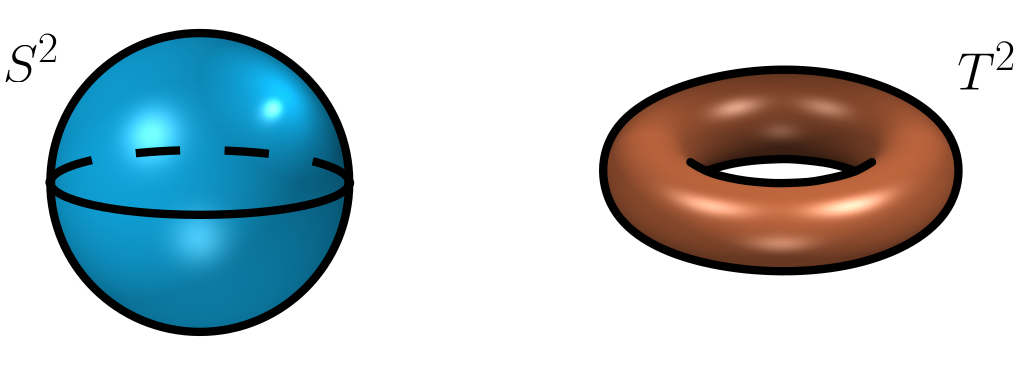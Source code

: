 <?xml version="1.0"?>
<!DOCTYPE ipe SYSTEM "ipe.dtd">
<ipe version="70107" creator="Ipe 7.1.8">
<info created="D:20130414171122" modified="D:20160228121720"/>
<bitmap id="1" width="699" height="415" length="36445" ColorSpace="DeviceRGB" Filter="DCTDecode" BitsPerComponent="8" encoding="base64">
/9j/4AAQSkZJRgABAQEAYABgAAD/4QA6RXhpZgAATU0AKgAAAAgAA1EQAAEAAAABAQAAAFER
AAQAAAABAAAAAFESAAQAAAABAAAAAAAAAAD/2wBDAAIBAQIBAQICAgICAgICAwUDAwMDAwYE
BAMFBwYHBwcGBwcICQsJCAgKCAcHCg0KCgsMDAwMBwkODw0MDgsMDAz/2wBDAQICAgMDAwYD
AwYMCAcIDAwMDAwMDAwMDAwMDAwMDAwMDAwMDAwMDAwMDAwMDAwMDAwMDAwMDAwMDAwMDAwM
DAz/wAARCAGfArsDASIAAhEBAxEB/8QAHwAAAQUBAQEBAQEAAAAAAAAAAAECAwQFBgcICQoL
/8QAtRAAAgEDAwIEAwUFBAQAAAF9AQIDAAQRBRIhMUEGE1FhByJxFDKBkaEII0KxwRVS0fAk
M2JyggkKFhcYGRolJicoKSo0NTY3ODk6Q0RFRkdISUpTVFVWV1hZWmNkZWZnaGlqc3R1dnd4
eXqDhIWGh4iJipKTlJWWl5iZmqKjpKWmp6ipqrKztLW2t7i5usLDxMXGx8jJytLT1NXW19jZ
2uHi4+Tl5ufo6erx8vP09fb3+Pn6/8QAHwEAAwEBAQEBAQEBAQAAAAAAAAECAwQFBgcICQoL
/8QAtREAAgECBAQDBAcFBAQAAQJ3AAECAxEEBSExBhJBUQdhcRMiMoEIFEKRobHBCSMzUvAV
YnLRChYkNOEl8RcYGRomJygpKjU2Nzg5OkNERUZHSElKU1RVVldYWVpjZGVmZ2hpanN0dXZ3
eHl6goOEhYaHiImKkpOUlZaXmJmaoqOkpaanqKmqsrO0tba3uLm6wsPExcbHyMnK0tPU1dbX
2Nna4uPk5ebn6Onq8vP09fb3+Pn6/9oADAMBAAIRAxEAPwD9/KKKKACiiigAooooAKKKKACi
iigAooooAKKKKACiiigAooooAKKKKACiiigAooooAKKKKACiiigAooooAKKKKACiiigAoops
06W8ZeR0jQd2OBQA6isDXfix4V8Lqx1PxN4f04I2wm61GGEBvT5mHPtXEeJP27Pgt4QFwdT+
K3w+tDaHEwfXbYsh9CA+e9S5xW7LjTm9k2erUV86a5/wVy/Zo8OXKQ3Xxo8DB5F3Dyr3zhjP
qgIH0rlb3/guf+yxY3UsLfFjS5GiYqWisrqRGx3DCLBHuKzeIpLeS+9GscJXe0H9zPrWiviV
/wDg4Y/ZYR2X/hOdTbBxkaFd4P8A45WDe/8AByZ+zBaXksS6v4xuFjYqJIvD8pR/cZIOPqBU
PGUP5195osvxL/5dv7mffFFfAf8AxEp/sxf9BLxt/wCE/J/8VR/xEp/sxf8AQS8a/wDhPyf/
ABVL67Q/nX3j/s3Ff8+39x9+UV8B/wDESn+zF/0EvGv/AIT8n/xVH/ESp+zF/wBBLxt/4T8n
/wAVR9dofzr7w/s3Ff8APt/cfflFfD2n/wDBxJ+y1fWMUz+MdatWkXJim0G6EiexwpGfoTW5
on/Be/8AZX1qzMx+JaWeGK7LnSryN/rjyzxVLF0H9tfeS8BiV/y7f3M+xaK+Y9J/4LM/sv6x
bwSR/GXwnEbjG1J3lidcnGGDINv412mg/wDBRn4C+JppI7H4wfDyd4huYf25bpgf8CYVar03
tJfeZyw1Zbwf3M9oorj/AA/+0L4B8WCI6X438I6j56eZGLfV7eUuv94APnFdRY6ta6mivbXN
vcK43AxSBwR68dq0Uk9jJxa3RYooopkhRRRQAUUUUAFFFFABRRRQAUUUUAFFFFABRRRQAUUU
UAFFFFABRRRQAUUUUAFFFFABRRRQAUUUUAFFFFABRRRQAUUUUAFFFFABRRRQAUUUUAFFFFAB
RRRQAUUUUAFFFFABRRRQAUUUUAFFFFABRRRQAUUUUAFFcT8W/wBpT4ffAbTmuvGfjTw14ZhU
E/8AEw1COFzj0UncfwFfJfxs/wCDiP8AZx+FBlh0nWda8c3kfATRdPYwt/21l2L+Waxq4ilT
+OSR0UcJWq/w4N/I+6qK/GL4wf8AB074hv2nh8A/CzTbCNsiK61zUGnkHuY4go/Dca+Wvi5/
wXW/af8Ai8ZEXx0nha1kyPJ0GwitcAnpvIZ/x3V59XOcNHZt+h61HhzGT+JKPq/8rn9Hmoan
baTbNNd3EFtCvV5XCKPxPFeQ/FH/AIKF/A74L+YPEvxV8EabLEcNF/akU0oPHGyMs2efSv5k
/iD8cviF8Xp2k8U+N/FniFnJJF/qs069c/dZiO57VyCaGoYkgEnua4anEC+xD72enS4Tf/Ly
f3I/oV+Iv/Bxb+zL4FaRLLxD4g8TTJ0Gl6PKUbp/FLsHf9DXgnxC/wCDqvwlZiVPCvwn8R6i
wzsl1LUYbVTxwSqK56+9fjWmjquOMD6VKulqOgrinntd7WXyPSpcL4WPxXfz/wAj9IvHn/B0
j8XtaaRfDvw+8D6HGchGuXuL2Qc8E/MgzjjpXjvjj/g4L/al8a+YsHi7RtAjfOF03RYEKjOe
GcOeOnXpXyENNUY+U05dPA6AH8K5Z5riJbzZ3U8jwkdqa/P8z1/xd/wVB/aQ8ds/9pfGXxyy
ybgUt782ygN1AEYUY/l2rzLxL8cPiD40kkfWPHXjDUzNjf8AatYuJQ+OmQz4OKofYMdFpRZY
6AiuaWLqS3k38zshgKUfhil8jEvYbnVZGe6uLi5dzuZpZGcsfU571GuiIv8ADXQfY/bNH2P/
AGaydZmyw67GCNHAHC5FOXRx/dxW59kPoRS/ZPY0e1ZXsEYn9kKP4RR/ZSjoorb+yexo+y47
Gl7UFRRi/wBlD+7R/ZY/uitv7L7UfZval7VgqKMT+yx/dFH9lD+7W19m/wBk0fZfY01UYexR
if2Sv90UHSF/u1tfZT2Bo+yn0NHtQ9ijCOjjP3KRtGU9VxW99lPoaPsntT9qL2KMGPSjA++N
njcd1OD+lbWi+PfFHhog6b4k8Q6cQuz/AEbUZofl9PlYce1SfY/9mkNnjtTVdrqTLDRe6PQ/
CH7ffx58BbP7J+L3xBtVjZWVTrM0q5UYHDsQQB26V6r4G/4LlftTeBfLCfEy41dI8fLqmn21
zuwc8koGOenXpXzKbMZ6UhsgewraGOrR2k18zmnllCXxQT+SPv3wP/wc2/H/AMOmNdZ0LwD4
hVcbi1jLau/OTykmAccdK9p8Af8AB1e6iNfFfwdbPG+TSdZz65IWSP6fxetfkudPB7Zpracp
4xiumGcYmP2jjqcPYOX2Lel0fvB8OP8Ag5l/Z98VrGuuWPjfwrM5AP2jTVuY1/4FE7HA+lfQ
Hwv/AOCvf7N3xcaKPSvi14Xt7iUcQajK1hIOnBEwUd/Wv5nG0tT2qJ9GVuoFdlPP6q+JJnBV
4Vw7+Btfif1xeFPiFoHjuzS40PXNI1iCQblksryO4Vh65Qmtiv5FfDGv634HvUudD1jVdHuY
zlZbK7kt3B+qEGve/hR/wVn/AGkvgxLGdK+K3iS9giGBb6rIuoxEYxjEwY/ka7afEFN/HFr0
PNrcKVlrTmn6q3+Z/TfRX4X/AAh/4Od/i/4TaKLxl4N8I+LIAQHltvM06cjuRgumf+Aivqv4
M/8ABzd8GfGjwweL/Dni/wAFzvw8vkpqFsh/3oyHx/wCu+lmuGn9q3qeVWyLG094X9Nf+Cfp
LRXi/wAE/wDgon8EP2h0iHhL4meFNRuZRxayXq21yD6eVLtbP4V7NDMlxEskbrIjjKspyCPY
13wnGSvF3PLqU5wdppr1HUUUVRAUUUUAFFFFABRRRQAUUUUAFFFFABRRRQAUUUUAFFFFABRR
RQAUUUUAFFFFABRRRQAUUUUAFFFFABRRRQAUUUUAFFFFABRRRQAUUUUAFFFDMFBJIAHJJ7UA
FFfO/wC1F/wVT+Bn7I0csPinxxp1xq8WR/ZWlEX96T6FIyQn/AytfnX+0z/wc7eJfEK3Nh8J
fA1pocLErHquuv8AabjH95YEwin/AHmauLEZhQo/HLXtuz0sJlOKxGtODt3eiP2XvtQg0u0k
uLqeG2giG55JXCIg9STwBXzJ+0P/AMFkP2eP2bfOg1b4gadrOpwkqbDQgdRnDDsfLyi/8CYV
+BHx9/bY+MX7VN3JJ468f+ItZt5CSLIXBgsk9hDHtTH1FeXW+gquPlA/CvFr8RdKUfvPo8Lw
i3rXn8l/m/8AI/WD9oD/AIOj7y58+0+F3w2SFTlU1DxFc7j7MIIjj8C9fFXx3/4LAftH/tEt
NFqvxF1PRNPm62WggabCB6Zj+c/ixr5/i0kDHyk1Yj0wDOFrxq+b4ip8Uvu0Po8NkGFo/DBX
89fzMjVnv/E+oPeapfXupXcpy011M00jH1LMSTSRaKB/DW6mn+oAxUi2HqK8912z1Y4ZJWSM
RNKAHQCpV00dxjFbAssUosx6EVDqs0VEyl08dSKcLFfTNan2Qe9H2Ue/5UvaFKkZosgOwpRa
AdBWj9mA65H4Un2ce1LnBUyh9l9qPs+OgFX/ALOPak+zego5wdMpeR7Unk/Sr32ak+y+5oUg
9mUvJ+lHk/Sr32X3pPsg9RRzh7MpeT7Cjyvarv2QUfZBQpB7Mo+T9aPJ9jV77IKPsnoKamHs
yj5XsaPK9jV37J7Cj7J7CjnF7MpeV7GjyvY1c+yn2/Kj7Kfb8qOYPZlPyvY0nkj0NXPsp9DR
9lPoaOYOQp+SPQ0eSPQ1cNsR2pPsx9B+dHMLkKnkj0NHkj0NWvsxHrR9nPvRzByFbyB6UeQP
SrPkEdiaPJI6gijmDkK3kD0pDbAnOBVoRewFKIc9h+VHMCgU/so9BSGzB7Cr3kewpRbjvijn
H7MzzZD0NNOnj0Naf2b2o+y+1HOJ0jIbTRyMVG+lBuwNbf2T2pPsZPUCmqgnROebR9rhlBVl
OQRwQa9X+Cn7cfxo/ZwnRvBvxI8V6TDH/wAupvGuLYj08qTcmPwrhzZccCmtYEg8YFa08TKD
vF2MauDhUVpxTXmj9CfgL/wcyfFjwOYLbx/4U8OeNbRMB7m13adeEevy7oycf7Ir7e/Z6/4O
Fv2f/jP9nttd1HVfh7qcxCmLWrctbg/9d49y49221+Cb6aG6rxVeXSFYHK4zXq0M9xENG7+p
4eJ4XwlTWMeV+X+Wx/WD4A+KPhr4q6Mmo+Gdf0fxBYyKGWfT7yO5TB6coTj8a3a/k7+HXxE8
V/BnXk1Twj4j1vw3qER3CfTryS3b8dpGR7HNfbn7Nf8AwcTfG74NR21j4ztdI+I+lxEK0l2n
2TUNv/XaMbWP+8h+tezh+IKM9Kit+J85i+E8RDWjJS/B/wCR+9FFfEn7MP8AwXz+A37QT29j
rGqXfw81qYhfs+vKEt2b0W4XMeP97bX2d4f8R6f4t0iDUNKvrPUrC5UPFcWsyzRSA9wykgj6
V7VHEU6qvTkmfOYjC1qD5asWvUu0UUVsc4UUUUAFFFFABRRRQAUUUUAFFFFABRRRQAUUUUAF
FFFABRRRQAUUUUAFFFFABRRRQAUUUUAFFFFABRRWL8QPiR4f+FHhe51vxNrOmaDpFmpea7vr
hYIox7sxHPt1pN21Y0m3ZG1WZ4x8baN8PfD9xq2varp2i6XaLumu724SCGMe7MQBX5nftp/8
HI/hfwQbvQ/gvox8XaouY/7b1BGh06I/3o4+Hl+p2j61+WH7Rn7W/wAUv2wNfa/+IPi/VtdQ
uZIrIyGOytvaOFcIuPXGfevGxmeUKOkPef4fefRZfw1icRaVT3F57/d/mfsB+1x/wcafCn4N
PdaX8OrG7+JOuQkoLiIm10uNgccysN0g/wBxcH1r8yP2pf8Agrx8fP2uGuLXVfFs/hrw/cZH
9kaBmygKn+F3B8yTj+82Pavniz0IIB8oFX4NJAAwtfMYvOq9bS9l2R9rgOG8LQs+W77vX/gG
FDohklaR90kjnczNyWPck+tXYNHC4+UCtqPTfYCp0sAO3WvJlWbPfhhkjIi0wDGRUyWAHRc1
qizAxx0pwtR2GKydQ2VFGYtn04p4sz3FaP2f2FHke36UnMpUzP8Asp9DS/ZSOxq8YsemfpSG
L2Bo5g5Cj9nPoKDAfT9KumL2IpPIznihSBxKJh9hR5XtV8Wmexp62JPahSFymZ5J96X7Ofet
ZdMLYwvWpo9HLYAU4pqQuQwxaZ7U77KfQ10MegM38JqePwyzY+U0XDkOZ+xN6UfYj6GusTwq
5I+UmpB4UfptP5U7sTiciLA+hFL9gPpXXHwqw42nP0preGGX+H9KOZicTkjYkdj+VN+xH0Nd
W/h5l/hNQSaIV/hxRzByo5s2ZHbFNNofTNb8mkkdjkVDJp2O3FHMHKYptPak+y+1azWOO2KY
bP2p8wcpmfZfak+yn0H5Vp/Y/YUoss9gaOYOUy/sho+yGtcWBPIBqQaYTjjmjmEomJ9jPtR9
jPtW8ujk44NPGiE/w0+YfKc99kPpTfsjehxXSDQSf4T+VIdBYfwkUcwuU5s2hHYUn2Y+mfwr
on0Jh/Dyaik0Vv7p4o5g5TBNufQUnkH0rZk0lh2IxUT6aVPTFLmDlMrysdgaUIfTFX2siueD
xUbWpHUEmjmDlKoT1NKEHoTU5gx2H5UnlkccCjmGokQi9hS+V64qUJ6mnLH6DFLmY1Eh8nPQ
fpR5Ht+lWViz1p4hB7ZpXGolP7NTWtQeMVoeSO+BS+QD0yaOYOQy3sQeo4qGTTA3bmtr7MDz
ig2gPUdKaqCdJM5y40YODlQRXon7Pf7XXxU/ZM1hLvwD401rQkVgz2izGWzm9nhfKH8s1zbW
IPaoZNOz2zW1LEyg7xdmc9bBwqRcZpNH6kfsm/8ABy6Q9ppXxn8JeWMBH13QQSM/3pLZj/6A
34V+ln7Pf7WXw6/ap8NjVfAPi3SPEVuADLHbzAXFuSM4kibDofqK/mCn0kNnK1Y8HeJte+F/
iW31nwzrGp6Dq1oweG6sbh4JUI56qR+Ve/hOIqsPdqrmX4nymP4Qo1LyoPkf3o/q5or8U/2P
/wDg4y8dfDIWWjfFvRY/Gukx4jbV7ILb6nGv95l/1cpH/ASfWv1a/Zi/bQ+Gv7YHhSPVfAXi
jT9XJQNPZFxHe2ZI+7LCfmUj1xj0Jr6jCZjQxC/dy17dT4nH5RisI/3sdO61X9ep6lRRRXce
YFFFFABRRRQAUUUUAFFFFABRRRQAUUUUAFFFFABRRRQAUUUUAFFFFABRRRQAVHeXkOn2sk9x
LFBBCpd5JGCogHUkngCvFP20v+Cg/wANf2FPBjal401mM6nOhNjo1oRLf37dgqZ+Vc9XbCj1
r8Qv28f+Cu3xU/buvrrSzdy+D/AbOfK0PTpWU3CdjcyDBlPtwo9O9ebjs0o4ZWk7vt/Wx7GW
ZJiMY7xVo93+nc/R39vX/g4I8Bfs9zXvhz4ZW9v8Q/FsOY3ukkI0iyfod0i8ykeicf7VfkL+
03+198T/ANtLxWdV+IPie+1aNJC9tYK3lWNkCfuxwr8o9MnLHuTXA6doAjUYUCte00kAD5cm
vi8dnNau7N2XZH6PlfD2HwqTiry7vf8A4Bj2WhBAAF4HtWlb6UFAyAK1YNNwBxirUdiB2BxX
jSrXPooYdIy4dOAAwtWEsT6CtJbTtini1IxwaydQ3VIzxZYxmnfYx71f+zH+6aQwY7UucpUy
l9lHoKPsw9P0q4YvYU0x/UUKQuQpm3FNaDFW2jPcZpvl56ZppicSmYiKTyCe1Xlts9qliscn
pVcxPKZyWpPapo7At0BrXt9JLEcGtOx8OmQj5TQpCcTn4NHL/wAJ5q/a+HGkx8p5rr9L8HtJ
j5P0rqdG+H5kx8n6VVxWPOrPwe8mPkOK17HwE8mP3ZP4V65ovwxL7f3fH0rrtH+E4bbmP9KB
cp4bZ/DZ2x+7P5Vp23wwc4zGfyr6E074TDAzEMfStWD4WIgGYx+VFyWj5zi+F7Af6v8ASnn4
aFR9w/lX0XJ8OEiH+rH5VQvvBEcQPyAEVSYj58n+HpQH5P0qhd+CRHnKV7nqvhiOIH5RiuX1
nSEjDcCqA8fvPCwTI2jism80EJn5ea9J1izRM4ArltWRQT04oJZxV3pYTPHSs24sgvauk1Jl
BPtWJeuOaBMypbYAnioWgHIq1cSDJqs8oyTQIYIB1wBUsdsDjimLKDViGQZzQBJDZBu3Wrlv
pgbtwabaMDjmtax2nHTigCK30QNjir0Hhvf/AA9a0dOhVscVvabZI+OM0Ac3F4S3j7tSjwWW
Awh/Ku7sNISTHy5rYtPDiOB8ooA8rfwOSPuEfhVefwM3PyH8q9qj8II/O0UsngZWB+QflQB4
Pc+CmGfkP5VnXXhFkJ+U175d+AQQfk/SsfUfAGM/Jg0AeFXPhpkz8pqhcaGy54Ney6l4G25G
yue1PwgUz8hxQNI8wl0wr2NV3siueDxXc3/hspn5ayLvRihPy4xQUkc01qc9KTycH1rWnsCu
RjpVWS2x2pNjsVAh79KeBngCpDDjseKQKB0qWxoAgHbJp4T14oQd/SpEXJ6ZpFpDViz0FOEB
OOBzU0aCpVTPsKhyKUSsLU+gzSGzPtV1Y89BSiHPYflS5iuQzmsie2ahl08HqtbPkD0pDbZ6
imqgnTOcuNJDg8AipvB3iXXfhZ4qtdd8NavqOhaxYuJILuynaGWMg56r29jwa2Xsg3JFVptN
B6DNa067TumYVcNGSakro/Rz9hv/AIOKNX8MSWvh7446e+rWQxGniTTYQtzF0AM8IwHHqyYP
+ya/Vz4Q/Gnwp8e/BNr4j8Ha9pviHRbxQY7mzlEig4+6w6qw7qwBHpX8vF3o4YEFcZrtv2bP
2pviJ+xt46TX/AHiC60mYsPtNoT5lnfKD92WI/Kw9+o7EV9Pl/Ec4WhX95d+v/BPis24Qp1L
1ML7su3R/wCR/TxRXw9/wT3/AOC3ngL9rd7Lw14uW38CePZQsaW9xN/oOqSdP3Eh+6xP8D8+
hNfcNfYYfE060Oek7o/PcVhK2Gm6daNmFFFFbnMFFFFABRRRQAUUUUAFFFFABRRRQAUUUUAF
FFFABRRWX428b6P8NvCWoa9r+pWekaNpUDXF3eXUojhgjUZLMx/yaTdtWNJt2RpySLEjO7Kq
qMkk4AHrX5p/8FNv+C92jfBOTUPA/wAGpLHxL4uTdBea2f3un6U3QiPHE0o/74B9elfL3/BU
v/gt54g/aiv9R8B/Cq6vvD3w/Rmt7vU4yYr3XgCQcEcxwH+795u+BxXwVpGghAMjk96+WzTP
lG9PDv5/5f5n3GScLOdq2LXpH/P/AC+8v+N/GHiP4zeNb3xJ4s1nUfEGu6k5kuby9mMsshPu
egHYDAHanWGjBcDbyKv2OkhQMjArVtdOxgYxXxdXEOTu2fo2HwkYJKKsULXSwMZGavQ2GMDG
BV+GxAxxVmOyPpiuSVU9CFEoR2WB0qVbQDt1q+tmPfBpwtQOxP4Vm5mypFEW2Peg249DV42w
9MU1relzD5CkYB9DTGiI96tvGR2zUbpj3BpqRLiVGjB7c1E6Y6jIq1KmOaiZd31rRMylEr+X
noacsOT0NSiP2AFSxRcjiqTIaGw2uSOKv2en7iOKLWDOOK2dOtQSOKpMhofpejByOK6nRPDY
cr8vWoNGtV+XgcV2GhQIu3IFMRc8PeElYrlf0rvPDng1DtJQCs3QDGm3OMV2uh3scYXkcVaI
ZsaB4PjULlB+VdfpXheJFHyisHTdeiiAywGK1YvGEUSj5hx70xNnRQaNDEo4HFFxbwxDovFc
zc+P44wcOBWNqnxJRQf3gx9aaRDZ02qXEMYPIrk9d1WJAcEVzOufE5MMBIPzri9f+JQbdiQf
nVJEtnSeIddjXd8wxXC+IPECZbDCuf174geZuw/61x+s+NPMLfP+tMTkbWua8pLYYGuS1fWQ
SeaytU8UF8/NWDf68XJ+aixNzR1HVQxPIrGu9QBJ5qjdaqWzz1qjNfZzzT5RXLs9715qBrv3
qhJd571GbrvmmohzGkt371PFecjmsUXR9qkS7IxzRyi5jo7W/AxzWtY6mARzXGw35GOau22q
lf4qdg5j0HTNVUY5HNdHpWrrxzzXl1nrhUj5q2dO8SFCPmxiiwcx6/pGrocciuo0rUo2xyMV
4vpni3bj5q6TSvGm3Hzj86LIOY9l0+7jcDkGtS38px2NeVaZ45HHz4roNP8AHC4GXFLlHzHc
vZROOgOao3ukRsCcA1k2/jJHA+cVOfFCSD7w/Ok4gmUNV0BDnCiuW1nw8vzYUV1t3rcbg5Ir
E1O/jkB5FKw7nBaxoKjdha5jVNHCbsKK7/V5UbPI5rmNW2ndjmgpM4i/00KTxism6s9pPFdV
qSjJ4rEvYxk0mikzDlgx2qJkI6jNX7hME1Vdcc1DQ0Q1JF2prIDyOKVPlx3oZaZYQcAetTKM
n2FQxnIFTx96yZrEei5+lTJDkc8CmxLkgelWETPAHArNs1jEasI7Cni3PoKmSP0qRYs9qhyN
VAqG19gTTHss9utaS25IpTafiaSmP2ZjS2Gc8Zqlc6YGBGK6NrM+mahmsuvGKuNQznRucZe6
MVcOhZHQ7lZTgqR3B7Gvvn/gnD/wXM8T/s6z2Hg74ry3virwUpEMGqEmXUdJXoNxPM0Y9D8w
HQnpXxZc6cCDwDWTqGjBwflFengsxq4eanTdv1PGzLKKOKpunWjf816H9QHwx+KPh74z+CLD
xJ4W1ey1zQ9TjElvd2sgeNx6exHQg8g8Gt+v5w/2Gv8AgoJ4+/YA8fLeaBcyap4Xu5AdT0C5
lP2a6Xu6f885QOjD8QRX7x/sefto+B/22/hbB4m8G6ikroqrqGmysBd6XKRzFKv8mHDDkGv0
HLM2pYuNtpdv8j8mznIa2AlfeD2f+Z6zRRRXrHghRRRQAUUUUAFFFFABRRRQAUUUUAFFFYPx
P+J+gfBnwFqnifxPqlpo2haNA1xd3dw4VIkA/UnoAOSSAKTaSuxxTbsit8ZPjJ4a+AHw21Xx
d4u1W20bQdGhM1zczNgADoqjqzE8BRyScV+AX/BTX/gqr4q/4KHeMjpeni78O/DbS5W+w6Us
pD35B4nuccMxGMJyF9zzVD/gpz/wUy8Tf8FEvik9vA9xpPw40S4YaPpIYgXGDgXU4/ikYcgH
hAcDnJPz5o2jhVHHNfFZznTqXpUn7v5/8A/SOHeHFStXxCvLou3/AARmkaIEAG2uhsNM2gcZ
IqXT9NCgACtm0sOmAK+Qq1rn6BQw9ita6eBjjmtCCxwBkVat7IDGBirkNn0yMVxzqHoQpFOO
0AHTFSra+1XktAOgyakFvx0FZuZsqZQ+zHuDSGDHb9K0PI9v0pjxccikpDcDPaL2qN48dKvS
wdxVeRMZ44qkyJRKciZGcc1XdcHHY1dlXBqrOMGtIsykitIOPpUWwc81LL3+tRF+wrWL0MJD
R1FTRHmoCwBxTllA79KtIyNK1cAitawuAuOcVz0VztxzirUOohCOa0RDZ2um6gExyBXQ6Zrq
x4+YV5rBre3HzVcg8SFMHdVJENnr+neK1iA+YVs2njxYgPn6e9eJR+LimPmNO/4TdgPv8fWq
SIcj3dfiWEXiTGPeorj4qlQf3n614RN49YA4cj8ao3Xj12z85H41SiQ5HuGofFk4I839a5/V
fiqzA/vD+deO3fjZ2z85yfesy78Xs2fnNUkQ5HqGq/EppM/vDz71zmp+PWkJ+fr71wF14md8
/Maz7jXWbOW61SiS5HYah4vaQn5zWNe+JGcn5jXNz6uTnLE1Wk1EtnBJquUhyNq51lmzzVGb
US2eazWvCxOD1phlZu9NRZLmXJLsnvUT3Ge9VwGPcinCIn1pqIucc0/400zHtS/Zz6Gj7Ofe
nykuY0yn1xSfaCO4pxgYetMaE+mKOUOcet2R0NSJfEYwelVSpXqKYzEEjpQoi5zUi1QrgZq3
b62y4+Y1z/nFeM0q3RHc8Ucoc519r4kZMfMRWpZeLWTB3GuAS/I7nNTx6qQeGNHKPnPULHxu
y4+c/nWzY+PiuPn/AFrx+HW2GPmNW4PELLj5jxRyjUz2u0+IPT94fzrQg8f5A/efrXiEHidh
/EauQ+K2H8Zpco1M9p/4TnePv5qGbxgHBG6vJo/FzAffNSr4tOOWPPvSsUpHol54kDg/MDWR
fawHzzXJHxNvH3qhk14tn5s1LiUpG3e34bODWVdXQOec1Rm1fdxmqsuobs85qXEpSLU0wOea
rSOPWq73ee9M+0+9S0aKROzE/ShWxwelQiXPc05ZM+4qGi4stwtnirMZz+NUIXwRzxVyFulR
JG0WXIDk5q1COM1VtzyKuW44FYSZ0QJ4kzgelWY4sdsk1FbrnnFW4k9RWMmdMUCQ5xmniAHt
UsURP1qwluB25rNyNVAp/Zs9qY9qDkYrTFuD2FBtQRjGKSmP2ZizWIOeMVSutPyDkV0clmD0
BFVZ7I85Gc1cahnOlc4/UNJDAjHWuj/Zy/aO8Z/sd/Fiy8YeCdTlsb22cfabYsTbajFnmKZO
jKRn3B5GDTbvT8g8VjajpQYHjOa7cPipQkpRdmjzcXgoVYOE1dM/oL/4J/8A/BQ3wb+338NW
1PQ3Om+ItMVV1jRJ3BuLJyB86/34mOdrD6HBr3+v5hPgj8bfFn7K/wAWdN8a+CtSk0zWdLfP
HMV1Hn5opV6OjDgg/wA8Gv6Bf2Av28/Cv7ePwbt9e0aaK016xRItb0hm/fafPjnjqY2OSrdx
x1Br9IyfOI4qPJPSa/E/HeIeH5YGftKetN/h5P8ARnu1FFFe6fMBRRRQAUUUUAFFFFABRRRQ
BFqGoW+k2M11dzw2trbIZZZpXCRxIBkszHgADkk9K/Ab/gsf/wAFTL39uf4lSeCvCF3Nb/C3
w1dHy9pwNeuUJH2lv9gZIRT2+bqePpP/AIODv+CmkmnLP8BPAuogXFyit4tvbaTJjQgMtkCO
hIwz+gwvrX5R+HtIEaKNuBXyefZpa+Hpv1/yPvOF8kvbFVl6L9f8i7oejhFUAAYrqNM04KBg
ZqHStPwBwMmug0+y4HFfDVqp+m4ehYWxsenHFatrZ9MCnWdnwOOK0re14AA6VwTqHq06RFBa
AAYFWY7U+lWYbQDnHNWEt/aueUzqjTKa2nrTvsgq6IPagwe1TzF+zM9rYjtUUkWO1aTw1BNB
nJxzVKRMoGbImO1VJ48E+laU0ZGRiqdwnymtIsxnEzphxVO461euBwao3R5PrW8DmmVJ2/Wo
HfaKknbDH0FVZZM5Oa3ijlmxWkx3xTTMR361C8nv1qGS42961SMZMtG729zTft5/vCs97g9c
1G9yR3rRRMpSNYamVHJ6Uf2wR3rEkvdueeagkvic84zVqJk5G++ukZ+aoJdfY/xGsF70881D
Jen1q1EzlM3Jdcbn5jVaXWm5+Y1iyX3XnNQSXpPGatRM3M2JtXPPzVVl1QnuSRWW90T361E1
z71SiZuoaMmos2eage8Jzz1qi116mmm6HqatQIcy6bgnnNAlJ6YNUhck1JHKWxzVKBDmXF+b
HbNTxpuqtb/MR61o2kO7FNQJcwhtt3arUVgW7E1bs7INjjrWraaaGxwKpQJczHj0wkY28U7+
yWxnaa6eDSVIHAqb+yV644p8gnM4+TS254qtNpzL2NdnPpSgHgVn3mnKoPHSjkE5nIT2jL2q
nPEVzXSX1oq54xisi9iC54xT5A5zIlJXOO1QvMV7irF1gZqjNKAaOQOckNyRQLw9zVN5x61G
bkZ60uQfOaS35yOeKlTUSDyTWR9pHr+tKLnnrScBqZtx6mcdTxU0eqkYO7rWALnkc09bo9M0
uUamdEmrHON3SpU1cn+LpXNreHrk1It6Rxmk4FKZ0a6sT3PFO/tU/wB6ufS/PAJxUiXvvipc
SlM3RqZ7ml+3hj15NYq3ee+cVIt178VDiaKoa/2rPfNKJ8981lpdEY54qaO5DdSQahxNIzNJ
Lgg9c1NHMDg5wazUm9TU8U2COelQ4m0ZGlG/I7VdtnyBWXBKGxzV60fkDrmsZI3hI1LZske9
X7foKzrZjkGtK2BIFc0zspMvWy8D3q7AmcCqtqvArRtY84OOlc0mdkESwxYA45qzHD7UQRE4
q5Dbj0zWEpHTGJClsT2p4tOOlW0g9qkFvntmocjZUzOa0OOmcVDLaEdRWubY+hFRyW/XihTE
6RgXNlnOBzWZe2G4EEciuons+uBiqF1ZgggitoVDnqUjidU0sMGyK6f9lX9qTxZ+xJ8b9P8A
GvhS4cNAwj1CxLkQapbZy0Mg9COh6qcEVW1CwyDkVzms6WGDcV6WFxUqc1OLs0ePjsFCrBwm
rpn9Jn7Ln7S3hr9rf4KaP458K3Im03VY8SRMcy2U4A8yCQdnUn8QQehFeg1/Pv8A8Epf+Cgt
5+wZ8e47bV555fh34plWDWbYHItH+6l2g7FCRuA+8uR1Ar+gDR9XtfEGk2t/YzxXVlfQpcW8
0bbkmjdQyup7gggg+9fqWVZjHF0ub7S3X9dz8PzzKJ4Cu4bxez/T1RYooor0zxQooooAKKKK
ACvm7/gqT+3jYfsEfswal4hR4pvFesBtP8O2bYPm3TL/AKxhnOyNcuT6hR/FX0dc3MdlbyTT
SJDDCpd3dgqooGSSTwAB3r+b7/grd+29N+3T+13qmo2M8j+DvDDNpOgR8hXhRvnnxnG6RwW/
3do7V5ma436vRuviei/zPayPLfreISl8MdX/AJfM+d7jVtQ8deKL/W9Xup7/AFTVbh7q7uZm
LSTyuxZmJPckmum0awCheKydAsAqrwOK63SbQACvzbEVW22fsmDoJJJIv6ZZ8DjrW7YWnTgg
VV061wBxzW3ZW4AAryasz3aNMltbXoAK0be2CgcUy1iCqOKuwDpxXJOR6FOCFitunHWp0tj6
YpYjzU8fesJSOiMURfZvc0jWx/KrFFJM05SjJB7YNV5ocZGK1JFBHIqtPCKqMjOUDHuYeCcY
qhcJ1HrWzcw4yCKzLuIgmuiEjkqRMe6BGeOlZt0eT7Vq3qYJAzzWTeH5jXVA4ahn3T4zVOWT
Gamu3wTz0qjcTYHBrrgjgnISefGQDkmqsk2cnNJLL15yTVeWU+tbRic8pDpJwB161XlujyAe
KjlkJPWoJHrSMTGUh73HvUMlzjOTiopZMZGarSyHua0jExlMmku/SoJLknvUMklV5pyOM81p
GBjKZZe496hkuwO+aqSTk5yahe4I6mtFAydQtveVE10e5qk93ionvT2OK0UDN1C+bjvmk+0+
9ZrXZ9etN+1Y5zVKBm6hrLdAHrU8N0OKw1vgO9TRaiAeuatQIdQ6W1uuR0rVsbkcc1x9vqwG
ORWhba5tx8wqlAl1TurC5XjJ6Vs2N0oxyK89tPEYXHz1o23ikKB83601Al1T0W3u0wORU/2y
PHUZrz+LxeB/EPzqX/hMh/fpqmJ1Ttbi8TB5FZl7dpg8iuYl8XqRjeKpXPisMD84oVMTqmzq
F0gzgg1h6hcLkkEVQu/EYfPzD86y7vXA2fmFHIHtS1e3C5PIrMuLgZPIqrdaqGz8wqjPfgk8
ihwD2pcluBzzULXGO/SqEl7nPNRm896XINVTS+046HFH2r3rM+2H1o+2H1pcg1UNUXRx1NOW
8IxzWWLsk44p63ROB0pOBSqGqt3609bsHvWYkxPIPNSLITznNS4FqZprdDjmpFuPfrWarnrk
kVNHJ071LiWpmilyeOalS7PrWejfkalRuxqHE0UjRjuge9Txz9Oay0Y9M81NHKQcZzUOJpGZ
qxXJGOeKtQzgjg1kRTnjPerMM+Mc1lKJtCobNvNhhzWlavyDwaw7Sbdg5rWsnyBXPNHXSkbl
ockVrWgJwBWPYknbW3YJnHUiuKoelRZpWidOMVqWsXAGM1SsIc4JHStezh6E1xTkejTiT20H
AJFXYYM9qZCoAq3EOnauaUjthAWK2z0FTLbetOj7e1SAZOKycjojEi+yio3tePWrtNcd6SkN
xRmTWvXAqldWoYHituRAwORVS4twc45rSMzGdM5u9s8ggjmsLU7HIbjpXYXlrkH1rF1G0yCc
dK66czgrUjz3xBpQdW4Ffq//AMG/n7fsvjPw/L8EPFN40mqaJA9z4bnlbLXFqvMlt7mMZZf9
jP8Adr8vtYsshuKz/AHxC1n4I/E3RfFvh26ey1nw/dpeWsqnHzKc7T6qRkEdwSK+jyjMZYas
prbr6Hx+f5THGYeVJ77p9mf1G0V5v+yR+0hpH7Wf7Pfhrx3ozAQa1bA3EOfmtbhflliPurgj
6YPevSK/UoTU4qUdmfiFSnKEnCas1owoooqiAooozQB8Pf8ABeX9tY/sufsgXPhrR7zyPFvx
I36Va+W+JLa0x/pM3ByPlIjB9ZD6V+BOj2eHUY6c19Uf8Fof2p5P2qP29PExtrlZ/D/giRvD
umBJRJERC5E0ikZBDy7zkZBAWvmjR7f94OOtfAZ1jPbV3bZaI/VuHMuVDDRuvelq/wBPwOg0
S1wF4HFdRpdvwBisXR4cAZHWuisBjivlq0j7fDQsa1igUjitS2PSsyzPzCtG3PSvPmerTNGA
nAq1CeRVS3bgelWoj0rCSOuDLUZwanQ4b61WQ8g+tTqcgHvWTR0IlooByM0VCZaY2Q9BUExq
d+gPpUMw781UdiGVZ8E89Kz72HKkjtWjOOfY1TuOh962gznqIwdQjxzWHqIxmulv4g6njmud
1WMjPGK7KTPOrxMK+fBJ7VlzOWPXrWjfg5YYrMkOCfavQgjyqj1IpD1NVpnxx6VNK2B9KqTP
ya2ijnkyORuvNV5ZMZOafLJjOTVOebJrWKMJSEmlyetV5JOpzRNL71UnuM5AzitoxOechZp+
wPWq0kvXmmSze9VprnGQDWsYnPKZJLOB3qtLcZ74qKW4znJqtLcgd81rGJjKZM83XmoJLgDv
mq8t0T3wKryXPXnFaqBjKoWZLo884FRtdH14qnLdgZwagkvCe9aKBjKoaDX5XPIwKF1TbznN
ZL3fvUT3oGeckVagZOobq6wV6GpE14jjdiuZbUCM4PFRtqLf3jVqmZuqdeniMr/HipF8Ulcf
OfzriW1NhyWyKa2rEdWNUqRLqneDxWR0cfnQfFx/v1wH9s46k/nSf20f7xpqkT7Y75vFp6b/
ANaifxST/Hk1wx1onuaT+2D6mn7IPbHZyeJN2RvqCTXs8bq5T+0yf4jzThfE96XswVU6N9XD
fxcVE2pbs84zWELwnuaet0fXmlyFKoa/20kdaBck9zWWt2e5zUqXQ9alwKUzRW4Pc1Kk4OOa
zkn96kSb3qHEtTNJJamSX1rNjuCO+RU8dwDjmocTWMzQjlI75FTxyg9+az45vfNTRy9MGocT
WMzQR+fepUfuOlUop84B61OknTms2jaMi7FJnqetWEbOPUVQR+4qxFKDjmoaNEy2rdCOtSqe
hquj96lRu3Y1mzWLLMZ6iplYjBFVom/Sp0PGPSoaNEy/YSncB61u6a2cc1ztpkMD0roNIUnG
BXNVR2UGdFpik7RjJroNNh6HFY+kxdCegroLBDgcV5lZntYeJqWKhVGB1rStBx9Ko2keAB6V
p2seFHFcM2enTRZhHSrcS5IHpUMCd/SrUKHA9TXNJnZBEqDgmpEGOfWmoucDsKkrNs2SCkPI
IpaKQETdDUE/apz0NQTH9atEyKdwASciszULcHJAyDWrcHk1Ru/un61tBnLURy+rWvDDFcnr
llknAzXd6nCGUkVy+tW3XivQoTPJxNPQ+8v+Deb9r9vh98XdW+EOsXJGl+LQ1/o+8/LDexr+
8jHp5kYz9Yx61+x9fy5eCfHWpfCH4j6H4q0aZ7fVPD99Ff20inBDRsGx9DjB9jX9MXwM+Lum
fHv4O+GvGmjOG03xLp8V/CN24x71BZCcDLK2VPHVTX6Vw1jfaUXRk9Y7ej/yPxvjLLvY4lYi
C0nv6r/NfqdXRRRX0p8aFeNf8FBv2hx+yx+xt4/8bJMsF9pelvHp53hWN3LiKHbzkkO6njnC
k9jXstflv/wc5/HsaJ8HfAPw1tnUXHiLUn1q85O4QW6lI164w0kpPIP+rGCOc8mOr+xoSqdl
+J35XhvrGKhS6N6+i1Z+OFo0t9cPPM7yzTuZJHY5Z2JyST6k1vaRD+8HtWVpsOADgVtad8je
5r8yqyuftNCFrHQ6bgAdhW3YscjmsHT3+Vfatqzfp3rzaqPXoM2bRumc1p27dKyLV84rStny
Aa45o9GmzTtm4Aq3E361n274I5q7E3SsJI6oMuRtkVPE2fxqpE+CPep0bB+tYtHTFllD2p1R
q3QipAcjNZyRomIRkEVG65B9qlprr3oixNFOVMgjuKp3CZB960pY+4qrPFnJHQ1rFmU43MS8
jIyKwtWi3KxwMiuovbbcCQDWHqlqeSB1rrpSOCtE42/jKs3rWPc8MRXRarAQzHHNc7qOUkPF
enSdzxa0bFK4k6+tVJpOvNS3EnJNUbmbGRXVFHFORHcTdR2qnNMBnmluJgMnNULm5znngV0Q
ick5jp7nOeeKpzXAGeaZcXQGeeaoz3XUk1vGByzqEs90TnnFVZrkDqarz3noapT3gGcmt4wO
adUtTXZ55xVWW7Azk1TmvvQ1Vmvh3NbRpnNOqXZb3rg1Vlu85yaozX/XBqtNfdctWsaZhKqX
5bwDvUEl6ecGs6XUBzzmq8moH1xWqpmEqppPeHuage9HrWa94T3JqNrknvWigZOsaL347HNQ
vfHrmqLT+pNNMwz61SgZuqXGvCc85pjXBPeqpmHajz/aqUSecsGYnvSeZ7mq/nfWjzvrTsxc
xZ833pROemaq+d9aXz/aizGplsXGD1FOW6POCaped+FL5wpOI1M0Euz69KlS86ZrLEw45NPE
5HepcSlUNZLoHvUqXHvWOtyfyqRLsjvipcC41TZS5I71NHd9MnisaO9PGTmp470dziocDWNQ
2Y7kHvU6XHvWNHdeh6VYiuyMc1m4GkahsRXRHWrEVwD0NY8V2DjmrEVz05rOUDaMzYjm6c1Y
inxgEjFZMN12Jq1FcdMGspRN41DVjlyAc1PFL71mQz4xg1ahmBxg1lKJvGRpwy9PWp426VnR
S4q3DLuFZSRvGRcRu/cVZhbOKpxvVm0JLjvis2jaLNKzQsRXS6DBwpIrC06EnHGc12Hh/TyQ
vHFcNeVkelhoXZsaVbkgcda6HTrc8cdKp6Vp5AGR1rfsrLAAxgV5FWZ79CloS2dv044rSgiP
GBTLa3wAMVdggrjnI9GnTHQxdPQVZRCOO9JHHjHFTKnYVhJnTFCKMYA5p4QDryaVVx0GTSkE
dRUFoRhkHjpTKexwpqNjhTQgbI2OFNV5jzip5Dxiq0rcntWiRnJlac8mqV2eD6Vbmbr0qjdt
2reCOaozOvT8prB1eIMCR3rcvW+U+9Y+oEHiuqkzgrbHLatbZU8dK/YT/g3R/aDXxr+zZ4i+
Ht3Oz6j4J1I3NsrPkmzuRuAAxwFlWTv/ABjp3/IjU4cg9SDX1T/wQq+M5+En/BQXSdKnuEgs
PHFhcaNLuUkNLt86EDAOCXjCg8ff5IBNfUcP4p0sXHs9Pv8A+CfFcV4L2+Bn3jqvl/wLn7xU
UUV+mH4uFfgN/wAHCvxTk+IX/BRm+0cTLLa+DdGs9NjUMGCO6G4ccE85mHHUEc81+/NfzCf8
FAPHg+KH7d/xa1xZWnhuvE97HC5IOY45TEg4JHCoO5+prwOIavLh1Hu/yPquEqPNi5TfRfmz
zWwTag96v2jbXHvVO3+VQPSrMLYIPoa+DkfqMNje0+T5QM9K2LKTgVz9hLgjnrWxZS9BXJUR
6FGRu2knArStJOgz1rFtJeRz1rRtpenNcc4noU5GvA/T2q9BJkCsu3lyAc1cglxiueSOuEjR
jfpViNsjFUopM96sRv8AnWMkdMJFyN/WpUbHB6GqqPnkdamjcEYzWbRsmT0U1GzwetOqEujK
TGMmegyDUMsXBOMirNNZM9OtUnYTRmz25wazL/T94PGQa6CSHOeMVVntc54rWE7GFSnc4HxB
pTICwUnH61xevRGLccHBr2C/0pZlPGc1w3jfwZK9vJJboWI5KdzXo4aur2Z42Mwrs2jzi5lC
g81m3M/Uk1Z1JzG7KwKleCDwRWPfXXUZxivapxPnKsxl1dZzzWdc3mMgHmm3l71wayru+AyA
a7IUzgqVSe5vAM881n3N91yaq3WogZ5yazLrUwM85NdUKRw1K5euL/rg1RuNQAzzk1nXeqgZ
Bas+41UnODxXTCicU65qT6j15wKpTakBnByazJb4sTk1Xkuu5NbxpHNKuaMupE9DVaS8J6k1
N4c8Kaz40vFt9G0nVNXuHO1Y7K1kncn0wgJr3n4Xf8Ejf2mfjL5baF8F/HDQydJryxNjF353
TlB2raFFvZHNUxEV8TsfPbXJPqajaf3Ar9Fvhl/wa2/tReOWifWLfwX4Sgk6m/1kTSJz3WFX
+vWvfPh5/wAGfPie62P4r+M+h2YIBaPStGlnIOOm6R0HB9uRXRHB1X9k5J5hQW8j8azcD1PN
MNyOhr+gTwP/AMGh/wAHdJeN9f8AiT8QNbIKlkt47azVhjkfcc8nvmvXfB3/AAa+fso+GYUF
5oPi7XZBHsZ73X5lDHOd2IggB+nHtW0cvqeRzyzWitrs/mcNz16UhuvQiv6tPDH/AAQS/ZJ8
LbjH8GfD94WQIfttxc3PTv8APIcE+or0Lw5/wSv/AGb/AAlNBJp/wS+G0MlsmyNm0SGQgYxz
uBzx3OTWiy6XVmUs3h0TP5BzdjpuxT7cTXgYwxyyheuxS2Pyr+yjw9+xl8IfCSyrpnwu+H1i
JyDIIvD9ou/HTPyV0GjfAvwR4dWQaf4N8K2AlwXFvpNvEHx0ztQZq1lv94zecLpH8T+Lv7Bd
/wDPrc/9+m/wo+wXf/Prc/8Afpv8K/tS/wCFYeGv+hd0L/wAi/8AiaP+FYeGv+hd0L/wAi/+
Jo/s3+8L+1/7v4/8A/it+wXf/Prc/wDfpv8ACke1uoULNb3CKvJJjIA/Sv7U/wDhWHhr/oXd
C/8AACL/AOJqO7+EvhS/tpIJ/DHh6eGVSrxyadCyuD1BBXBFH9m/3gWb/wB38f8AgH8VIvB/
ezThd+4r+za//ZU+F+qWUttcfDjwJNBOpSRG0G1KuD1B+SuQ1/8A4Jsfs++KLVIL/wCDHw0n
ijbeo/4R+2XBx1+VBSeWv+YpZwusT+PoXQ9jThcjrX9ZHiv/AIIjfspeMvtBu/gh4Mhkucb5
LSGS1YYx93y3Xb07YrzXxj/wbXfskeLfOMfgLVNHaXb82n67dR+Xj+6GdgM9+Kh5dPo0aRze
n1TP5gxcD1NPW49CDiv6H/HP/Bpb+z5rxkbRPFPxH8Ps5YoBewXSJn7ow8WSB9cn1rxn4hf8
GeloUkbwn8bLpG/5Zpq+hKw+73aKQd/9npWUsBVXQ2jmlB7u3yPxJW4NSJdEY5r9OviX/wAG
mf7QXhVXfw54p+HvipVPyr9rmsZG6dpEKjv/ABdq+dvin/wQc/aw+Enmvd/CPWtXt4us2jTw
6gpHqBG5b/x2sZYWot4s6YY6i9pI+VI7wjvirEV+e5zWx8Q/2fviB8ILtoPFXgjxZ4ckTqNR
0qe3H5uoFckl171zyp23OuFa+zN6K9B781ahvCMc1zsd3jHNWIb8jHNZSpm8Kx0sF4DjmrUN
1jBBrnINRBxk1et77pg5FYypnRCqdDBdA45xVyC4xjB5rn7e9BxzV+3vOmTXPKB1QqG7BOG6
HmrcEuMVjW9z05q/b3G4DmsJROqnM14ZMgGtHS1MkmBzWLay8gV3vw78C3GsBZ5UaOAnjIwX
/wDrVy15qEbs78NTlUkoxVy/4X0N7x1bado6e9d/omh+Wq/LzVnQvDCWkaqqgAe1dFZaWEA4
wBXz+IxPM9D6vCYPlWpXsNO2gYHStW2tMAADGKlt7PpxVyG2AxmvOnUPXp0rEcFv7EVajix0
pyRdsVMkXfisXI6YxGpH6DAqRY8ewpwUD60tQ2aKIAY6Cmv0p1Mc8+wphLYY56Co3PQU5m6k
9Kidj+JoSIbI5nxmqszYHualmfJxngVVmfJNaxRlKRFM3Ws+6fJOCatXEmAcGs+4kznmt4o5
JyKd6/bmsi9bL4PatC8kzk1l3LZY9cCuqmjiqso3y7kPGeKsfBz4h3Hwd+O3g7xXaMI5/D2t
Wl+pKhhiOVWIIPBBAIweuagujwe+K57xDHmJs88V3YabjJSXQ8zGU1ODi9mf1Padfxapp8F1
A4khuY1ljYZwysMg889DU1eV/sNePx8Uf2Ofhjrxbe+o+G7FpDuBy6wqjdAP4lPHbpXqlfsN
OfNFSXU/nurTcJuD6Nr7ivrGoR6TpF1dysVitYXlcgZICqSTjvwK/k+8SayPE3jnW9SMvnnU
NQnufM6eZvkZt345zX9WPxD/AORA1z/sH3H/AKLav5O9ObLyHOcsec5zz9T/ADP1NfNcSt2g
vX9D7Pg2PvVX6fqbMJ4qxGefrVO3b5RVlDxjuK+Nkj9DizRspsY55FbFnNwDmuft5NrA9jWp
Yz4wM1jUidNKR0NpNnHNaVrNkDmsG0nxgZrStZ+hrjnE9GlM3LabBHoavQSdOaxrebp6Vftp
uxNc0onXCRq283QVbik6c1lwy9KtwTdATmsJROmMjQjkxg9qnR+4qlHJ0qeOTGOaylE6IyLi
PnHNSK2eD1qqj9xUySZHWs2jVMmopqtng9adSuWmIRngimPEG7ZqVRk4NLsPY0kxNFKW1znj
NUrnTxICCAa2GT1FRvAG571anYzlTuea+O/hFa+JkeWI/Z7ojh1HDfUd68Q8e+CdU8FysLy3
byCcLMvMbfj2/GvrKWzBzxWfqWhQ6hA8U0SSxuMMrKCD+FenhMylT0lqjxsdk8K13HRnxNf6
iBnnAFYt9qoGcnAr6Z+I/wCyZpXiVZJtLlfSro5OFG6Jj/u9vwrwzXf2U/iB/wAJXZ6Rp2iz
azc6lOtvamzIYSuxwo5xtyfXA96+owWNoVtIys+zPh8yy3FYe8pRuu61/wCGOBvtZAz81Zdz
qrOSAcA1+oH7JH/BrD8YPjHHZ6p8S/EOi/DrR7hRIbaFhqWpMp7bUIiQ49XOPSv0r/Zd/wCD
c/8AZn/ZwWC61Dwvc/EPWYgCbzxLN9oi3eq267Yh+Kn619NRy2pLVq3qfGYnOKUdE7+h/Nz8
J/gF49+P+spp/gnwd4l8V3kh2iPTNPlucH3KggfiRX2x+z5/wbK/tN/GloJ9e0zQfh3p0oBa
TWr4PcKD/wBMYd7Z9iRX9I3gvwBoXw40WLTfD2jaVoenwKFjtrC1S3iQDoAqACtevRp5bBfE
7nkVc4qS+BW/E/Hn4Ff8GiXgXRDHP8Rvih4i8QyDlrXRbSPT4T7b38xj+Qr7G+Cf/BBn9lb4
GLE9j8KtJ1y7iwRc69LJqUmQOuJCU/Ja+wKK64YanHaJwVMXWn8Umc94F+EXhT4YWCWvhrwz
oGgW0YAWPTtPitlGPZFFdDRRWyRzt3CiiimIKKKKACiiigAooooAKKKKACiiigAooooAKKKK
ACiiigAooooAratollr1q0F9Z2t7A4w0c8SyIR7hgRXgvxm/4JTfs6fH1Z28T/B/wRc3E+d1
zbaetlcA+okh2Nn8a+g6KmUU90VGco6xdj8vfjl/wajfADx+k83g3XfGngO7k5RI7pdQtUP+
5KN+P+B18U/Hv/g05+NngPz7jwH4t8IeOrVMlIJmfTLth6YfdGT/AMDFf0MUVzzwdKXSx108
wrw+1f1P5Bv2gP8AgnB8d/2WJZj44+F/i7SLWBiDerZNc2ZA7iaLcmPcmvGIb1o2IJII4IPB
r+124t47uB4pY0likG1kdQysPQg9a+a/2l/+CPv7Of7V4mm8VfDHQItTmUj+0tJj/s27BPff
Dt3H/eBrjqZZ/I/vPRo51b44/cfyiWupgkAnBrTtdRHGTkV+xX7V3/BpK8bT6h8F/iICoBZd
I8Tx8+yrcxD/ANCT8a/MT4y/8E+vi1+zr8VZfB/ijw9FaapEu/zIb2G5tmTJG4SRsR26HDe1
eTi8O6K5qui79D3sDjFiZKFH3n26nBWl705yK6TwpoGoeKbtYbC2luGPUgfKv1PQV6b8N/2P
IrIRz67dtdyDkwQ5WMexPU/pXtXh7wNZ6BaJBaW0VvEnRUUAV8ti83pQ0pav8D7fL8grztKt
7q7dTzH4e/AJNOKXGplbicciMf6tP8a9S0zw8luiqqBQOOlbFtpgQABQMVdhsQMcV85iMZOo
7yZ9hhMvp0Y2gihbacFxgVehswO1Wo7YDjFTJb/hXHKdz0YU0iCO3C9qnSE+mKkWML0GTTwh
PtWTkbKIxUC9s06nBB3yaCAFPHSpcikhtFFGcdaEguIxwPeonbtSux69zUbtge5q7ENjXbt2
FQTSYz70+V8DAqtLJ1OatIzkxkz44zzVWZ6fLJ19aqXM2Aea2ijnnIhuZc55qhdS4B96muJe
vNZ11PnJreETlnIrXkuATWfI361PdS72xnpVSZ+D710xRxzkV7l+CaxdcG6E49K1bl+3pWRq
7/umrpprU4qz0P3+/wCCL3iZfE//AATX+GjiZpnsba5snyuChjuplC9B0Xbzz9c8D6kr45/4
INDH/BNPwcMY/wBO1Ltj/l8l9h/nuep+xq/W8A74am/7q/I/BM1jy4yql/NL8zH+IZx4A10/
9Q+4/wDRbV/JxYSb3c5zljznOefqf5n6mv627u2W8tJYXVWSVCjBhkEEYwfav5QPiTob+Ffi
z4q0qQYfTNYu7VgV2cxzunTt06dq8PiSPuwfr+h9NwdP3qsfT9SvakkVci7fSqVo3arkR6V8
dM/Q4MnjGcVdtZCMZNU4u1WIyRgismjeLNi0myo56Vp2sx45rCs5sEDNadrLjFc04nXSkbVt
MRjng1fgm6Cse2lyBzV+2lzjnkVzTidsJGvbz5xzyKuRSdOayoH6Vdt5CR15FYSidUJGnDNw
AasRv3qhCx4qzC5GM96xlE3jMuo+Mc8VKj9x1qtGcj1FSqTtFZyibxmWUkzwalV/U5FVUY8H
0qVWxyOlZtGqkWM05WzwetQo/pyKeDkZFS0WmS0hUHtikV+xp1S0MYY/oaY8IPUVNRTTBopy
WYbsDVeXTwTnGCOfpWmVB6ikMYNUpshwTPQfgl+2x8Vf2d5YV8NeLtSSwgOf7PvH+1WhHpsf
OB/u4r69+Df/AAXlkjEFt4/8F7j92S+0ab/x4wyf0avz+a3B7A1E9mD2r2MFn+Nw2lKo7dnq
vxPn8y4Vy3G3dakr91o/vW/zP2z+D/8AwUi+DfxqWJNN8Z6fp97LwLTVM2UwPp8+FP4E17dY
6hb6papPazw3MEgyskTh0YeoI4Nfzry6aGGCARXUfD343eOfhFcLL4Y8WeINEKdEtb10j/FM
7T+Ir6nCccy2xFO/mn+j/wAz4fHeGUXd4Ss15SV/xVvyP6BaK/H/AOGf/BZr4zeA0ji1WbRP
FdumB/p1oIpj/wADiK/qDXv3w7/4L1eH7xUj8V+BdW06Q8NNpt0lzGPfa+w/qa+gw3FeXVd5
uL81/ldHyeM4Fzehdqmpr+61+Ts/wP0Cor5u8Bf8FZvgZ46EanxadFmkIHl6paS2+0+hbBX9
a9j8HfH3wP8AEGNW0Pxf4b1UP0FtqMTsfwDZr2qOOw9X+FUT9Gj5zEZZi6H8alKPqmjrqKRJ
FlQMrBlPQg5Bpa6jhCiiigAooooAKKKKACiiigAooooAKKKKACiiigAooooAKKCcAk8AVz3i
v4ueFfAsLSa14k0LSkXqbu+ih/8AQmFTKairydi4QlJ2irs6Givn7x7/AMFSPgZ8PxIs/jqx
1KaMZ8rTIpLtj7AoNufxrw74if8ABebwTpKyx+F/B/iLW5RnZLdvHZxH3/ibH4V51fOsDR+O
qvk7/lc9fC8OZniP4VCXzVl97sfeVJJKsMbO7KiKMkk4Ar8kfiX/AMFvPi14xWWLw/pvh3wr
A5wrxwtdzqP96Q7c/wDAa+evif8AtT/FD42Fh4n8ceItShbrB9qMMH/ftML+leHieM8HDSkn
L8F/n+B9PgvDnMatnXlGC+9/hp+J+zfxf/bn+E3wMWRfEXjjRILqLObS3m+1XJPp5ce4g/XF
fKfxn/4L0+HtMSa28A+ENR1mcEql5qri1g/3gi5c/Qla/NGPRwWLEEseSTyTVmLTAvYV83i+
NMXU0opQX3v8f8j7DL/DnAUrSxDdR/cvuWv4ns3xy/4KT/Gf9oFZbfUPFM+h6XKT/oOjA2cZ
HozKd7fi1eFDTGuJ2llZ5ZZDuZ3JZmPqSeSa1o7EDoKnS0x2Ar5fE4+tXlzVpOT82fbYPKsN
ho8mHgoryVjNh0wKBwAKtR2QHGKuLbge9SLDjsBXG5noRppFaO26cVKkAHWpxEfc04RY9BUO
RookSx46DFOCepzUuwe5pcY6DFK4yMDA4GBRUlR7SOxoTAKa4Jxin7T6UhUjrTeoNkZBHBpj
tk47CpWUkkio2TvjBppENkTnn6VDK+MmppcjJAqtLnnNaJGbkQyyYyT1NVZpOtTTN3qpM1ax
iZSkRTy4BNUp5Cc81NcyZJHpVKeQc88CtYo5pyILqTAxnrWddSYBqzcy5JNUJ2LGuiCOWciv
Iep5qtOentViQ8H3qrcN19q3ijmmynct1rG1aT92/OQBWrctweTWJq8mIm9a6aSOGq9D95/+
CC+f+HaPg7jbm+1I9Mf8vkvsP89z1r7Hr5o/4I8eET4L/wCCbXwrtmi8l7rTHvmXy9nM88su
cepDg575z3r6Xr9ZwMbYemv7q/I/B8zmpYurJfzP8wr+ZH/gpp8PU+FP/BQ34u6NGCIl8RT3
kYLbjtuMXA6kkcS9PTHSv6bq/B7/AIORfhE3gP8Abs0vxPGqrbeNdAhm4HWa3Ywuc/7vlV5u
f0ubDqXZns8KVuXFuD+0vy1/zPhC0bkc1fhPTvWXaPwCM1owNkD3r4SSP0+my3EelWU7VUib
nPrVmM8DHasmdESxE+1hWhaT5A55rNqeCUxsKykjaErG5az9BnkVoW03Qg1iW0+QDmtC2n6c
1zziddOZt202QPSr9vJ0NYttPgjmtG1m6c1zyidcJGxbtnB9auwrkCsy0lwRWpasDj0NYyR0
RkWIYzxxVhYCRRbR7gPer9vbbuKzaNoyKYhOPSnCMjoDWomnlu2RThpZPRazlE2jIy1UjnOD
TwSprQbSm6gHFMbTmHQGs3E0UiqDkZpQxH0qVrFlHQ03yCMgg8VLRakIDnkUtAjI6CjB9DUt
FpiqR0IFOwPQUylViPcVLQ7jtg+lJ5foaUHIyKWhIQwxewprQexqcKCMgUuwelMrlKjWwPBA
qNrJTnir+we4pDGD9aakxOBmPpykdBTEsGglDxs0br0ZTgj8RWr5IpDAD6U1Nol0k90a/hP4
5+PvADg6L4z8UaZtGAINSmVQPTG7HevTfC//AAU3+PHhHAj8e318o/hvreG4Hbuy57eteMm3
z2pGtvauyjmWJpfw6kl6NnnV8mwVbWrSjL1in+h9VeHf+C2nxm0cgX1r4T1ZQST5lg0RPHAy
jjpXdaD/AMF7PFECY1T4eaJcEADdbX8sWT3OGVvyr4ZNrkdM002g7qK9CnxNmMNqr+dn+Z5N
bgzKKm9BL0uvyaP0Y0n/AIL56Iwf7f8ADjWIyMbfs+pRvn1zuUV1el/8F2PhjdTBbvw34xs0
253eTDJz6YEn61+XRsh6UhsVP8PNdkOMcxW8k/kjzqnh7lEtoNekn+tz9ZNL/wCC2/wWvYGe
4/4SyycHAR9L3lh6/K5Fa+lf8FkvgVqULO+u6xZlTjbPpMwY+/yg8V+QX9nqeoH5Uf2ev939
K6I8bY5bqL+T/wAzll4a5Y9pTXzX+R+w5/4LBfAcf8zRfn/uFXH/AMTSf8Pg/gP/ANDPf/8A
gquP/ia/Hj+zV64NJ/ZqnsTV/wCvGM/lj9z/AMzP/iGmXfzz+9f/ACJ+xH/D4P4D/wDQz3//
AIKrj/4mor//AILF/AmytHlXxFqlyyf8s4tJnLt9MqB+tfj7/Zq+hoGnKOxpPjjG/wAsfuf+
Y14aZb1nP71/8ifrVff8Fs/gnb2ryQy+KrmReka6UVLfizAfmawdV/4LrfC20EZtfD/jK8LZ
3D7PDHt/OTmvy0/s5fQflSrp69NorKXGmPe3Kvl/wTaHhxla35n8/wDJI/SPW/8Agvl4biEg
034ea/cMHwhuL6KJWX1OA2D7c1yGvf8ABfLXJC40r4b6bEN3ym71N3+X3CoOfxr4OFgAPuml
WxHTaPxrmnxbmUv+XlvRL/I7aXAOTw/5dX9ZS/zPrXxJ/wAFwfi/qyuun6V4R0kMCAVtJJ2X
ng/O+Mge1efeK/8Agqj8evF4dT40bTEkzxp9lDBtz2B2lh+deHCzAPQCnC0HtXDV4gx8/irS
++35Hp0OFMrpfDQj81f8zpPF/wC0r8TfiEW/trx74sv1c5KPqUqpnP8AdUgfpXEXNlLqExku
ZZbiQ9Wlcu35mtUWox3pwthjoa86pi6lR3nJv1dz16OBo0lanBR9EkZUekquOABUqaao7VpC
3HYDNOEB64rF1GdKpJFFLEYHy5xUi2YHYAVcEPrSiICpcylBFZbYfWniADtVjYPTNLjHQYqe
YpRIVhPpinCEd6kwfQ0uw/SlcdhgjApQAOgp4jJ9TThCT2NFwsR0YJ7Gp1tyccdakSyZugJo
Aq7D9KPLJ6YrRj0p2x8pqzDobNj5TTSEY4gJ9cU8Wp9Ca34fD7HGVPNTLoBHVTTSE2c4LNiO
mKPsTeldIdEI/hqKXS9gPGKpIls55rQjqOlQywbQeK27m0CZ4xWZeADIFWkRJmXOvWqVw3pV
27cDIrNuZOtXFGUpFed+tUrmXGeetS3M2ASTVC4lzk5rWMTCciOeTrVK6m6gGpLibGfU1QuJ
uvPJreMTmnIjmk3EjsKqzN+dSucD61Xlbk1skc8mRSnH4VTuHwD71PO/b1qlcycmtoI55sqX
kmFPNYOrFpf3aBmdztUAEkk9AAOtat/N1HpXX/sefDCb44/te/DjwrDEJ11bxBaLOvQCBJRJ
Keh6Rq59+nHUd2GpOc1FdWeXjKyp05TeyTZ/Rv8AsvfD9PhT+zd4C8NRxrENE0Cys2VRgBkg
QNgdhuzXd0iKI1CqAqqMAAYApa/WoxUUorofgk5uUnJ9Qr82/wDg5g+BjeNf2R/Dfjm3jXz/
AAPrSx3L45+zXQER57fvRF+fvX6SVwH7VXwPtP2k/wBnHxp4FvVVovE2kz2SE/8ALOUofLf2
KuFOfasMXQ9rRlT7o6svxPsMRCr2f4dfwP5YbCbco56Vp2smQB6Vnapod94N8Saho+qW8lnq
Wk3UlldwSY3wTRuUdDgkZDAg4J6VatZenPWvzarGzP2SjO6TNOJuntVqFu1UYX6VZhfGK5pI
7IsuIcr9KkU5UVBG361Mh7Vm0aplm2nKnB6VoW0/Qg5rJQ4P1qxbzlCATUSjc2hKxvWtx054
rRtbjGOeKwLefGOa0LW66c1zTgdVOZ0VncZwM1rWNwBgE8VzFpd4xk8VrWV50yawlE6oyOrs
JQ2OQc1tWKh8YrlNNvsEc8V0Wl3oOMHispRN4yOhsrUOAMda0oNIDgcA5qjpU6tjJBrptJVX
wOMGsmjaMjPTw8H/AIaRvC5OSFPNdlp+mrKBgZrVtvDaygYUGoaNoyPMpPCrY+7VWfwsyn7p
Fewr4LEoGE/Skk8AbwcJn8KzaNIs8Ul8OOmflNVpdDdc/Ka9oufhw3OIz+VZ918OW5xGfypF
HkEmluvYiomsnU9DXqF58PXXP7s/lWXd+BZEz8h/KpaLTOAMDDtTShHauwufB7pn5DVGfww6
fwkYqRnOgEHgGnAkjkYNasugupztOagfSHXPBoGmUqKsHTnXqDTDZuOoxSbKuRUVJ9nYHBBN
IYSPWpsxpjKKd5RHUmk2H1FFmAgUnoKXYfSnKCODgiloswGbD7UbD7U+inZgM8r2FHlewp9K
uO9DYEflewo8r2FTbR6ClpXCxB5Q9vypfJI6ZH4VNRRcCIQn3o8n61LRRcCPyPxpfJHen0YJ
7GlcfKMEQpQgHrT9h9hSiMn1NFx2QzaPSjA9BUgiz2JpywE9F6UXCyIuT0FLtJ7VOtqzdjUi
WDt2NA7FTYfYUoj+prQj0l2I4NWYdAd/4Sc0XBGQIs4wKcsBOcDFdDb+FpHxhCa0LTwVJJjC
E59qBJM5JLNmPQmp49Ldv4TXd2Xw8lkx+7P5Vtaf8LpZCP3Z/KgLHmcOgu+PlJzV238LyOR8
p59q9d034RSPj90fyrf034MyNj90fyoFY8TtfBkj4+Q8+1adr4EdsHYfyr3aw+DTKBmID8K1
bb4RhAMxgfhQkJtHg1t4AfjMZ/Kr0HgJlwSh/KvdV+GKxDJQce1RXHgVLcHKAYppBdHi48Fe
WOU/SoZ/DIQHK9K9W1Pw8kAPyiuZ1mzSEEYHFWiGzz680hY88dKxtQtggIwBiur1uRYw3IGK
4/W74AsAcVSRDZi6m4XIGBWBqE4Gfer+rX4+YA5rnb+85PNaRiZykQXlx15rMup8ZOafeXY5
5rMubkknmtYxOecxLicknmqVxOACc0XFwADzxVGecsTzWsYnPOYk8xJ681WdskntSyPnjNRS
yYGK2ijCTGTP1qtK+M80+R6rTS9RngVpFGMpEVxLjJz1qhcy4BJqa4m681nXs45HpXRCJy1J
lLULjCk55NfdP/Bup8CH+JH7Zur+Nbqzjm03wFpDtDNIM+XeXJ8qPbxjPlefkggjjg7uPgbV
rsKrHPAr94f+CBf7NkvwJ/YVsdbv4mj1b4iXj67IGADR25UR26dAcFF34OSDIecYr6TIML7T
FJvaOv8Al+J8dxXjfZYKUVvLT/P8D7cooor9CPyUKKKKAPwH/wCDhL9kt/gD+2i3jTT7YReH
/ibEb8FB8sd9GAtwvsW+V/fca+G7Kfco55r+kD/grh+xhH+2z+xn4g0O0t0k8UaEp1jQXx83
2mJSTED6SJuT6kelfzZ25ls7iSGZHimhcxyIwwyMDggjsQa+HzvB+yrOS2lr/mfpnDeYe2wy
g3rHT/I3rabIAzVyJ+lZFtN0INaEEoI6mvAlE+rpyNCGSrCNn6iqEUnerUUmcYPNYtHRFllT
kZqRTke9QI3QipFbHIqGaJlq3uChAJ4q/b3OMc9Kygc4IqaCcrjnpUSiaRlY3ra7HHNaVpeF
cc1zlvc9MGr9td8jmsJQOqFQ6qxv+nNbul6oVI5riLS9Ixg1rWOp7cYOKwlE6YzPSdG1gcc8
11+h6up28ivI9M1goR8x4rptF8RbSuW6Vk4m8ZntOgamp25IrtNDmjmC8g14poHigKVy3Su5
8OeK1BXLj86ycTaMj13SrKOYAYHNb1n4cjmA+UVwnhvxYjBcsM133h7xDHIF+YHNQ4msZlyP
wMkygbAc+1JL8M0k6Rjn2rqNGv4plAyOa3rSKOUDgGpULjnW5dTyy6+E4cH92PyrJv8A4QFs
kRfpXvEOlRSgcA5pzeGo5eQo5p+xZz/2jBbo+adS+EDDOIv0rB1D4Suucxn8q+q7jwZHJ/AD
+FZl78P4nzmNTn2qJUZI3hj6Uup8l6h8L3TOIz+VY958OnTP7sjHtX1jqPwyikB/dgZ9qwNT
+FKHOEHPtWTi0dMKsJbM+WbrwK6Z+Q/lWdc+EHTPyHNfSup/CoLk+UB+Fc9qXww25xHg/SpZ
smfP03hl1z8pGKqS6CyZ+U17bqPw5MZI8v8ASsS+8BFM/IfyqbjPJn0dlzwahbS2HUE5r0m7
8GlCfk6e1Z1x4VK5+WgDhG08jtgU02JHUV18/h0rn5aqTaGV/hNK4HMmzPoaT7J7Gt+TSSO3
IqF9NI7HFFykjGNrjsaPs49K1WsDkgCmmy9iaLgkZnkY6A0ogJ9a0fsR9DS/Yz6GlcfKZv2c
+9KLcntitJbHPYGpFsD1xmi4WMoWp9KcLQntWwmmHPSp4tIJ7daVx2MNbIkcDinrp5OMA810
UOhFsfLV238NlsfLzRcLHLJpbHoMVNHozMQdprs7XwkXx8vWtSy8Ds5HyE/hQmBwEPh92x8p
q3B4Xd8fIa9P074dGTHyE59q39L+FrOR+7zn2pXA8gtvBjvj5Dz7Vp2fw/kkx+7J/CvcdI+E
JbBMePwrqNI+DycEx5/CqSb2JlOMfidj5/sPhhLJj92efat7TPhBLLt/dHn2r6M0f4QRrtxC
PyrqNI+Ei/LiID8K1hQm9kcNbNcNT+KR836T8EZJNuYj+VdPpPwLJxmP9K+kNK+EqgDMQ/Ku
j0z4VIoGYxx7V0wwE3ueLieK8NT2PnLSfgai4zETj2rpNM+CyJjEA/KvoWy+GscYH7sD8K0Y
fA0US52D8q6oZZ3PCr8bdIHg9h8IVTGIgPwrUt/hesYGY8Ee1ezyeHIYF+6BVC9tIYAeAMVs
sDFHA+Kq9V6M8t/4QBIRnYBj2qvc+FY4AflGBXd6vdRQg8gVyOva5HHu+YVlUpQielg8ZiKz
Ob1HTI4QeBxXMa40cKN0ArS8SeK44lYlwK828XeO0G8BwMVwVGm9D67CU5xjebIPE2qRxlsE
V554m19V3AEVF4q8cBy+H/WvPPEXi7eWw+TUqJ1ykWPEOvAlvm4rjNa1oMW+biq+seIDIWO4
mub1DVixPPWtIxMpTJ9R1POcHNYl7fdecmorzUSc4NZtxd56mtYxMJTJLm6JJOao3FzjOTTL
i6685NUppyxPNaxiYSmPnuCx65qu79fWkZ+uDUTyheBWqRg5BJJtGB1qvLJnvRJJnnNV5ZcZ
55rRIylIJpTyM81TuJvSlnnxkA1TuJ8A5NbRic85kd3cBQeRmsq/usA88mpry56knNYeq3wV
ScgGumnA4q1SyPRP2RP2fdQ/a0/aj8G+ALCJ5E1zUY1vXAbbb2iHfPISAcYjVsZwCxUZGa/p
08M+HLLwf4csNJ06BLbT9Mt47W2iUYWONFCqo+gAr8yv+Db/APYvPg34aa18adcsymp+K92m
aD5qYeGxjf8AeyrkAjzZVx1IKxKR1r9Qq/Q8hwfsaHO1rLX5dD8k4ozD6xivZxekNPn1/wAg
ooor3D5kKKKKACvwG/4L9/sGv+y3+00PiDoVmsPgv4kTPMRGgWOw1HG6WLjoHGZF/wCB+lfv
zXl37ZP7Knh79tD9nrxB4A8RxL9n1aEm1udoMlhcrzFOnoVb8xkd64cwwixFFw69D08pzB4T
EKp0ej9P+Afy22N0CACa07afGOaufHT4J+I/2Y/jLr/gTxXZyWWt+Hrt7aUEYWZQfklQ90dc
Mp9D61iWl1uxk81+fVaTi2mj9YoVlKKlF6M3Ipc4wasxS4wayre4xjnirsU2RnNcsondCRox
yZqVH7jpVGKXHfirEcufrWbRtGRbVse4NPB7g1XR/TpUit3FQ0aJlmKUqcg1aguunNZ6tnkd
akSQg9cGpcS4ysbVvd4xk1ftr3GOea56G5I4JwauQXZGOeKxlA6IVDp7TUiuMmtiw1gqR81c
bb3vTmr9tflcEGsJQOmFQ9D0rxI0ZHzcV1WieMChXD4xXklpqpBHzYrWsdcKEfMQRWUom8Zn
vPh/x2UK5fn613nhv4jbNo8zH4180aX4qaPGWPFdNo/jdo9uH/Ws3E1jM+svDXxMUhQZP1ru
9A+IscgUM4P418faL8RWj2/vCMe9djoXxUaPaDIcD3rNxNVI+vtJ8ZRTBSHXn3resvEUcgGW
FfK2hfF0gLmXH412GjfGEADMo/OhSaMamGpzPomDVYpAOQc1KbiKTpg14vpnxcR8ZkBz71t2
fxQicDMgyfeqVXucsss/lZ6PNDFIDwKoXenxNngA1y8PxDhkA/eD86l/4TeJ+fMX86UqkWVT
wVWOzL19o8ZzwMCsTUPD8Tg5Vc1Zl8WxOP8AWLmqdz4libPzA1hLlex6NGNWO7MLVPC0ZBwo
rnNV8Kx8/KMiusvtfiYEBhisTUNXjbPzCsWjuUji9T8LIM4UCsHUPDirngZrtdR1KNgeRzWD
qF5Gc9KmxSZx17oSjPy9ayrvRgM8V1d/OmTgjFY17KvPINLlGmc3c6UBniqM+nAdq3buVeel
Z1zKvPSlYaZlS2IGeOtQNaD0rQmlXmq7yL6jigakVDaD0FKtqOw5qZpR7UolGOwpWGpDEtB6
dKnisQe3WiOQcc9KtQSDiiwXHW+mgkcVftdJDEcU21kXjmtSydeOgpWHcfZaGrYO2trTvDit
gbaZp7qSORxW/pcqAjJFFguP0zwqr4yoNdNo/g5G2/IKi0meMY5FdTo95GNpyKaQrk2j+DIh
jKCuo0nwnGuMIBj2qtpt9GAORxXQadqca45GRWtOEep5+LrVUvdRf0nwpHx8orptJ8LRDGVF
Y+n67GmDuFbVl4nijx8wFehSjBHymNniZbHSaX4bhXGVFdDp+iwx4BAGK4628aRRgfOBj3q0
vxBjjHDjA967YTgj5fE4TFTfU7+zs4IwOFFXo5YIu6jFeZSfEyNBxIM/Wqd38VkUHEg/Ot1i
oI8/+wMVUeqZ6xLrEEQOCorNvvFcMQOGAryDUfi4oBxLj8a5vWPjEqhszAfjWM8fFbHo4Xg+
tJ3kj2PV/HUUYPzgY965HXfiIihsOOPevGtf+NUahv32ce9cN4j+N4O4LKB+NcdTGt7H1OC4
Vp0rObPZvEfxKRA2ZQAPevO/FXxYjjDgSAn61494k+MTzFsSnn3rhNf+JrTFv3hOfeuSU5S3
PpaGFpUVaCPT/FfxVMxfEn615x4l+IZlLfvCfxrhtY8cvMSS55rmdT8TNIT85NJQNpTOn1vx
i0pb5zz71yup+ITIT8xNY19rZbPzZrLutTL55rRQMZVDQvtX3Z5JzWVdX5fJzVWe9Jyc1Snv
OuDmtYxMZTLM9315qlPdk5wagmuiSQTmoHlLc5xWkYmMpkkkxPc1Cz+vApjygd+ahkmzmtFE
yciSSbrjpUEknrTJJcd6gln464FaRiZSmOlm96qz3HBwabNcZyAcCqk9zgHJrWMTCcxZ7jaD
k1n3dyTkk4xRc3WckngVl319wecAV0QgclSoM1G9ABOeBXo37C/7Jur/ALcv7UHh/wAC6cky
2E8outYu0HFjZIR5shPQEj5V9WYV5Dd3E19dx29tFLcXNw4jiijUu8jE4CgDkkngAV/QZ/wR
i/4J2w/sPfs6xalrlpGPiF40jjvNYkKgvZR4zFaA+iA5b1Yn0Fe/k+XOvVXN8K3/AMj5XiDN
1haD5X7z0X+fyPrH4feAtJ+FvgbSPDehWUGnaNoVpHY2VtCgVIYo1CqoA9hWxRRX6AlbRH5O
227sKKKKYgooooAKKKKAPgL/AILm/wDBLsftlfCf/hPPB1iG+JPg22dkhiUB9ctB8zW59ZF5
KE9yV71+BcE0lpcyQTI8M8DFJEcFWRgcEEHoQeMV/XjX44/8F6v+CQ8ul3up/HT4Y6YWt5T5
/irRrSIlkYnm+iUfw/8APRQOPvetfPZzlvOvb01r1/zPreHs49m1hqr06P8AQ/LC2ugwHPNX
re4xjniubsNQDgEEZNalrd7gATg18fOmfoFOqbkUwPQ1PHLWVBc4xzVuGcHHNYSidcJmnHNn
HPNTJJnvg1nRy+9Txz9AazaNlIvK+fY09X7GqqSgj1FSrJx6ioaNFIsKxHuKlinKng5qqr+h
p4cHrxUtFJmjDd9OeRVuC8I71irIV5BqeK728Ems3A1jUsb8F7jvV631AjHOa5yG66YNWobz
HfFZSpm8Kp1FrqpXGDWlaa2ykAMRXIQ3vQ5q3DfkY5rGUDojUO7sfE7JjLGtrT/GLJjDn868
2g1I8YarsGqkd8Vm4G0ah6zp/jt02gSEfjW/pvxIkjx+8P514rb64yYyxIrQtfETDHzEVm4G
qme9ad8VHXGZMfjW7YfFdhj96cfWvni28TsuPmP51ftvFrrjDn86hxNIzPo60+LTYGZT+daM
HxaYgfvT+dfN9v40dcfOavQeOG4+c/nUOJoqh9Fp8Vyw5l/WnH4obv8Alpj8a+fYvHDf3yfx
qdfG7d3P51DgaRme7S/Endn94D+NVZ/iAHBy/X3rxYeNX/56EZoPjJyPvk5qXEtTPW7nxsHz
8+c+9Z914tDZ+YV5kfFrHnd+tRv4pJGN5pOJamd/deJgc/NWfc+IAc/NXFv4lLfxZFQya+Tn
5jip5RqR1c+tg5+aqc2sA9TXNPrW7+I1E2rZzlsUnEpSOgl1QHPNQvqI9awTqZJyTTTfnJIO
c0nEfMbpvx2YihdQx3yawft59aBfn1xScR8x0ceokYGasQ6n05rl11E8AEnFSJqZGOcmjlDm
Owt9Xxg5rQtdb245rho9WION1WItaI/iNHKPmPRbPxDtx8wrXsfFAXB3Yry2LxAR/EatQ+Jm
X+IijlDmPYbDxjsx84rasPHYQj5wMV4fB4sZcfOfzq1D4zZf4zx70couY+gLH4jBMZkH51r2
nxQVAMyDj3r5xi8dMv8AGc/Wp0+IDKPvn86aiJyPpeD4sRrj5xx71aT4vxqB+8/WvmEfEVlH
Mhx9aRviSwziQ4+tUkzNxg90fUJ+NEajiT9ahm+NqjpJnHvXy/J8TH/56E/jVWf4lSHP7w/n
TV+5Lpw7I+mrz45gZxIB+NY+o/HVsECUYHvXzhc/EWRs5kP51nXXj2Rs/OT+NPlYe6tke/ap
8cXfI84/nXM6t8ZJZM/vTj614rdeNZGz85/Os268Vu+fnJzTUROZ6rq3xUklzmUn8a5rVPiJ
JLkeYefevPrnxEzZ+Y81QudcJz8xJq1AzdQ7DUPGTyZ+cnPvWJfeJGcnLHn3rnZtXZs84zVO
bUC2ck1agZyqGxd64Wz8xNZ1zqjNnms+W965NVZb30NaKBlKoXp77OeTVSa9685qnLd56mq0
t171ooGMqhamvM96rSTk98CoHuKjaY/StFEycyZpQM96iefNQvL71G8/4mrUTNyJXlz3zUMk
/XHNQyT+pqCW4PrxVxiZymSy3GM85NVpZ85yailuAM5NVJ7vqAa1jAwlUJbi6Azzk1RubvGS
TUVxeBQeazry/wAZJJreEDlnVJLy+GDk4FYmqaoEUnOKZqWqhMknpX13/wAEf/8Agltqv7fX
xXi8R+JbO5s/hV4dnD31wylP7ZmUgi0iPGQf42H3Rx1PHpYPBzqzUILVnj5hmEKFN1KjskfQ
P/BAD/gmBL8QfElp8dfHmnONF0yQnwrY3CYF7OpwbxlP8CEYTsW55AFfs7VLw14bsPB3h6x0
nSrOCw03TYEtrW2gQJHBGgCqigdAAAKu1+hYPCQw9NU4/PzZ+SZjj54us6s/kuyCiiius4Qo
oooAKKKKACiiigAplzbx3lvJDNGksUqlHR1DK4IwQQeoIp9FAH4Y/wDBbT/gjJefs/a5qvxd
+F2nyXXge+la51rSbePL6DIxy0sajrbknoPufTp+a1jqIdR81f146hp9vq1hPa3UEVza3KGK
WKVA6SIRgqwPBBHGDX4sf8Fk/wDghbd/Dm81X4q/BTSWuPDpBudZ8M2qFpdPOfmmtUH3oupK
DlecZHA+ZzTKd6tFeq/yPtMjz7ahiH6P9GfmVa3ucAmrsNz0INcxaagVYqwZWU4IIwQfStS2
veBzxXy86Z9vTq3N6G5Bxk1Zjm468VjQXQboatQ3RGOeK55QOqFQ1Y5vep0nz1NZsVwDxmpk
m6c1m4m0ZmisufepFk/GqCTEd6lS496zcTRSLiv6HFPD+oqqswPfNSLJ70mi1IspIV6Gp4rw
jrxVEP6inB/Q5qWilI1YrvuDVqK9PHOKw1mKnIyKmivSMA1DgaxqG/FeZxzVqG9I6HIrn4rw
HoasxXh9aylTNo1ToIb88c1Zivzxg1z0d771YjvPespUzeNU6GLUSMYY1ai1Ujua5yO9PXOa
nivenNZuBrGodJFqx4+bpViPVz6muajvM45qeO8PY1DgaRqHSx6wwIG41PHrTf3jxXMpen1G
amS99yKhwNFUOlTWyRyTUi60T/Ea5tLzPepVuz68VLgWqh0X9rn+9SjVSepIrAW6OOvFSLdH
jnipcC1UNz+1D/eNH9pE9yaxlujTxck881LgWqhrf2ifU0fbs1lifPc08THsRU8hSqGh9s9z
+dL9s/2qoCQnqSKduPrRyDVQvC7PXOaUXZ65FUN59qcGPcEUuQaqF4Xh7nNOF6eoOKobj6mj
cfU0uQftDRW+I6nmnLqJB6is3cfWjeR3NHIHtDVGqEd6euqt2PFY3mkd8Gjzz6mjkDnNwaww
/ipRrbD+P9awTOfU0n2ojuaagJ1EdB/bzD+M0f8ACQN6k1zxuz3PNMN574NNQE6h0TeIG6hi
PxpjeIG7NXOm+4POaY1/joTTUCXVOgfX2P8AEahk1xj/ABHisFr854OBUT3x55601Al1Ddk1
puu41Xl1g924rFe9Pr0qN7zrzVKBDqGtLqxOeSary6mxzzxWW96PWonvfcmrUCHUNGS/J6k1
BJennms+S9PrioJLvrzVqBm6hfkvvcmoJL0884qhJegZ5qCS9J6VapmUqpelvO5NV5bzrgkm
qb3BbqetRmcepNaRgZOoWXuC3U4qNpfc1XM/4VG1x6nNWokOZZaYDvio2n9Kqvc+lRPcE55q
lAzdQsvcDnnNQyXJ55xVaS4A5zVeW8HODmtFAylULUlx3zVaa7Azg5qrNdk5yaqT3oGec1pG
BjKoWp7vqSao3N91waq3N/xyazrzUsA84FbwpnNUrFq71ALnnJrG1HVggJ3dKq6jrIQH5sAV
9e/8Eq/+CQfiv/goH4ttfEfiCK88PfCqwnH2u/YGOfVivJhtgRyD0aToueMmvRwmDnVkoQV2
eRjsxp0IOpUdkjC/4Jd/8EvvE/8AwUb+JwnnF1ovw40WZf7Y1jbgzEc/ZoM8NIR1PRAcnnAP
9Enwf+EXh74DfDTRvCHhXTYNJ0DQbdbW0tohwijuT1LE5JJ5JJNM+DXwZ8M/s+/DbSvCPg/S
LXRPD+jQiG2tYFwqjuxPVmJ5LHJJOTXUV93gMBDDQstW92fl+a5rUxlS70itl/XUKKKK7zyg
ooooAKKKKACiiigAooooAKKKKACggMCCAQaKKAPy+/4Kzf8ABArTPjvJqPxD+DFrZaH4zctc
6joQIis9Zbks0XaKYnn+63sea/E/xR4c1n4beK73QvEOmXui6zpspgurO7iMU0Dg4Ksp5Ff1
418tf8FF/wDgk38N/wDgod4ZabVrYeH/ABtaRlbDxFZRgTqccJMOkseezcjsRXiZhlEat50t
H27n0uVZ/OjalX1j36r/ADR/Nna34YDBwavwXuepr0j9tn/gnz8Tv+Cf3jxtJ8baS8mlzuRY
a3aK0lhfrnja+Plb1RsMPfrXjlpqYIHORXydbDyhJxkrM+8w+LhUipQd0zpornOMGrMV0R1O
awLe+zjBq5De9MmuWVM7YVTbjuAe9TJN71kR3PQg1YjuiO9ZSgdEahppN05qVLgjGazY7oHv
ipkn96zcTRTNBZx64qQSg+hrPWb3qRZsd6lxNFIvCT3IpwkPsapLOR3p6z596nlGpFxZSPUV
NHele+cVQE49TTxL7ik4lKRqRXw7kirEV50waxFl9M1Il0V71Dpmkahvx3vTmp4733rAivj6
1Zivx3NQ6ZrGsb0d3nvU8d2eOawor0djVmK76c5rKVM1jWNuO7qeO5z1NY0V305q1Dcg45qH
TNVVNaOfNTxyn1rNhmzircD+hNQ6ZoqpejkPHPBqaNj6daggBOOBVyCLOODUumWqg5M46GpU
jJGBU9vabscGrkGnbscCpcC1VKSQHt3qVbQnHBrVg0ctjircOhE4+U0nApVTCWzY9jUiWTdM
EV0cXh4nHBqxH4bY9uankGqhywsW9CacLJ/Q11i+GWP8NPHhdv7maXsxqoch9if0NBs39DXX
/wDCMH+5TG8NsOq4/CjkGqhyX2Rqabdhxg11Unh5hn5agl0IjPy0cge0OZa3bOOTTGib3FdB
LpBX+ECqk2mle1HIL2hjMh5zmomBHBNac1kRnjFVJoCM801APalNiQDnORUTuR15qWZCM9aq
zHHrxTVMn2oPNjPNRPcgd6illA7iq0tyBnmqVMTqFl7vHrxUT3dUpbvHGTUEl5701TIdUvPe
HnmonvPfNZ8l715qCS965NWqZDqmjJejnkVDJe+9Zsl+OeetQvek9M1apmbrGlJfH1xUD3nu
TVBrknvzTDce9WqZm6pda5J6kAUwzj1JqmZ/fmmNP78VSgQ6hca5H4imNcn1qm1yB36VG92O
cGqUCHMuNcdeaie496pveHnBqGS7J6mqUCHULsl2B3qCS8PODiqUl4B3qvLfdcHpWigZSqF2
W765NVpr0DODmqM99jqapXGo4zg1rGmYzrGhcX3XJwKoXOo4zgis+61MDPNZd9rIXOW6VvCi
clSuaV5qoXPOaxr3V2lkWOMNJJIdqqo3MxJ4AHc11PwF+AHjr9rH4jW3hXwB4ev/ABBq90Rl
YEPlW655klc/KiDuWIFfuH/wTA/4IL+D/wBkE2HjL4iGy8bfEaMCWJXTfp2iv/0xVh88g/56
MOD0A617GByypXeisu58/medUsNH3nd9EfI//BKX/ggNrHxqn0v4h/G60udG8Jkrc2Hht8x3
mqjOQ1wOsUR/u/eYeg6/tn4W8Lab4H8OWOj6PY2umaVpsK29ra20Yjit41GFVVHAAFXwAAAA
ABRX2WFwdOhHlgvmfneOzCrip89R+i6IKKKK6jhCiiigAooooAKKKKACiiigAooooAKKKKAC
iiigAooooA574o/Cjw18bPBN74b8W6Jp3iDQ9RQx3FnewiWJx64PQjsRgjtX48f8FGP+DbnV
fCct/wCLfgJNLq2nZaabwtdSf6VbjqRbSsf3g9Eb5vQmv2oorlxODpV1aa+fU7cHmFbDSvSe
nbofyDeJNA1b4f8AiO70fXdOvtJ1WwkMVxa3cLQzQsDyGVgCDTbbUgQOciv6fP21/wDgmd8J
v28fD8kPjTw/DFraoVtddsAINRtjjj94B86j+6+RX4vft0/8EBfi9+yhPeax4Rgl+JPg2EGT
7Tp0JF/ap/01twSTgfxJuHsK+XxmUVaXvR95eX+R9tl/EFGvaM3yy89vkz4yt77OMGrUV96n
pXOO89hcyQzxyQzQsUeN1KuhHBBB5BFWYNS5AJrx5Uj6KNY6OO7Bxg1PHckdDWDDfggc4NWY
r44HOaxlTOiNU20u/U1Kl0OOcVjx3oPU4qeO6B6Gs3A1jVNVZx2IqQTVlpcnjmpEujxzUOJo
qhpLN704Te/NZ63fTNSLdD1xUuBamXhMemc04Tn1PFUhcD1pwn96XKUpl4XByOael2V7niqA
m79acJsd6TiNTNSK/wCnOKsw3/TDViCcdM1Ilxjuc0nApVDo4NQPHINXLe/BxzXLRXrKepq1
BqhXqc1DplqsddbXinHNaNpcg4wa4+21ccZNaVprC8HdipdI0VY7GzmBx0rWsmBxmuOsdZHG
GrZsNaAxyKh0i1WOvslDY9a2LG2V8YxXKafra8AkVvafracc4FS6Zoqx0tjp6tjgVrWekq2O
KwtN1qPj5hW7p+sxHHzDFS6RSrGpa6IrY461fg8PqewqtY6xEcfMK1bXV48D5hU+zKVYbH4c
UjG0VMPDa44UGrUOrR8fMKmGqx46rR7IarGa/hxf7oqCbw8o/hFa8mrR46iqtxq0fPIpKkNV
jGudCUA/KKzrvSFGflFbF5q8eCMism+1hOfmFHshe2Mm804LngVk3tqFzwK0dQ1lMH5hkVha
hrS8/MOafsgdYq3sYXPSsq8IGeaff60vI3DH1rEv9aXn5hQqQvbD7uUDPNZt1cgZ5FVr3WV5
+asq71heeTVKkS65euL0DPIqlPfD1rOudYBzg81Rn1YnOCKpUiHWNOa/681Wlv8A3xWXLqLN
nnioHvCepNNUyXWNOS+PrULXee9ZxuuvNMa596pQIdQ0DdDnnmmtdDueaz2ufemNdD1qlAXt
DQN2OmTTGvPzFZ7Xg65pjXo7EnNNQJdQ0GvD64qNro881ntfdcGonvj1zVKBLqGi1171E94P
Ws2S9A6t0qCTUAM81SpmbqmnJfehqvLfHnJrNl1E+oGKqTakP72a0jSMZVzUl1ADPOaqz6jj
PIFZNxqoGeQBVC51gDvk1tCic88Qa9xqgGcHJrOvNYAz81ZVzqbvwCea+l/2I/8AgkV8Zv26
dRtrnRtDl8PeE5W/e+INXjaC0C/9MlI3TH02jHqRXXRwspvlgrs4MTjoUoudSVl5nzXLqcl7
MsUKPLJIdqqoJLE9AB3NffP/AATz/wCDfz4j/tWTWPiP4i/a/h74GlxKqzR41XUU64jib/Vq
f77888Ka/T/9gj/giR8If2I47PV5bBfG3jeFVZtZ1WJXW3kHU28JysXPflvevskAAAAAAV9N
gskUbSr/AHf5nxmY8SyleGG+9/ojzP8AZa/Y/wDh7+xr8O4fDPw/8PWmi2SAGecLvur1wP8A
WTSn5nY+/A7AV6ZRRXvxiorlirI+UnOU25Sd2woooqiQooooAKKKKACiiigAooooAKKKKACi
iigAooooAKKKKACiiigAooooAKKKKAPlb9s//gjj8Ef21nudR1nw8PD3imcE/wBt6Lttrh3P
RpVA2S8/3hn3r8jP2z/+Dfj40fsyPe6r4Vtl+JXhW3BkFxpabb+FP+mlsTuJA7xlh9K/ocor
z8TltGtq1Z90ergs4xOH0i7rs/60P4/tR0+70HUZrO+triyu7diksE8bRyRsOzK2CD7GkivW
TGSeK/qQ/as/4Jv/AAb/AGzbB18c+DNOutRIITVbQfZNQiJ7iZMFvo2R7V+YP7WP/BsN4r8K
m61P4QeK7XxLZrl00jWcWt4o/upMP3bn/eC14GJyatDWHvL8fuPq8HxHh6mlT3X57ff/AJn5
bRaj0zVmK+B6Gum+On7LvxE/Zl159N8eeDte8MXCsVVry1ZYZcHGUkGUce6k1wiyehINeROk
07NWPoKddSXNF3RuR3pHfNTpe9MmsFLhk7mpkvWHPWsXTN1VN1LwHHNSLdA9DWGl+OhJFTJe
jsah0zRVTaW5756U5bkjnNZKXp9etSLenjkZFS4Fqoaouj65NOF2R3rLW95HpT1vBnqRU8ha
qGoLv1xTlu/wrMW7BPWnC6BI5FLkH7Q01vB9KlW9GepxWT9p96cLn0PSlyDVQ2Y9QAyc1Zh1
YrjBPNc+Lr3py3pHehQD2h1dtr5XHJrRtPE4XHz4rh1vyOMmpF1Mrjnml7Maqs9KsvFxXHz/
AK1r2PjTbj5xXksesFP4jViLxC6dHNL2ZSrHtdl47C4y4/Otey+IQGPn6e9eDw+K3To5496t
Q+NXTGXI/Gl7EpYg+hLT4jqAPn/WtG3+JajH7yvnWHx664/efrVmL4guB9/p70nSGsQfRsXx
NUD/AFlTD4nJjmQfnXzmvxEcAfPx9ad/wsdx/wAtD+dL2Q1XPoh/icuD+84+tVp/iYpz+9H5
14AfiMx6uT+NRv8AEJyD85596PYjVc91uviOpz+8H51mXnxDU5/efrXi0vj5m/j/AFqvL44Z
zwx/Oj2Qe3PW73x4rZ/eVkXvjZWz85rzGXxi75+Y/nVaXxQ7Z+aj2QvbnoN54vDZ+Ymsu78V
bifmJripPEDN1aoX1otnnihUw9sdXc+Ii3Q1Sm1tm71zr6ue5qNtTJ5zzT9mHtTdk1QnPPSo
H1EnoelYzaic+lNbUPfmj2Yvamu+oEnrimNfE98Vkm/PqDTWvzjqBT9mHtTWa9J6mmG8PTJr
KN+fWmG+I/ioVMl1jWN571G16ME5rJa/HPzVG+ogd+tUqRLrGs18B3qN78euayH1IdutQSan
x1ABq1SM3XNl9QPrzUEmo9SW61jS6p1G4mq8mpE5xnmrVEylXNqXUgM85qtNqmO4FY8l67Zw
cA1C8pOckkmtI0kZSrM0ptW46kmqk2qM5OOK1vhv8KfFHxl8SQ6N4T8P6x4j1Sc7UttOtXuJ
D9QoOB7nAr79/ZP/AODbL4t/GAWuo/ETUbD4b6PLhmtmxeamy+nlqdiH/ebI9K7KGDqVXanG
5wYvMaNBXqzS/rsfnG0zyuFBZmY4AHJNfVH7HP8AwRo+OX7Zc1tead4ck8LeGZwHOta6r2sD
oe8SEb5f+AjHvX7Z/sh/8EZ/gT+x8La90vwtF4l8R2+D/bOuhbu4Vh/EikeXH/wFQfevqqON
Yo1RFVEUYAAwAPSvew2Rdaz+S/zPlsZxO3eOHj83/kfCX7EH/BAL4Ofsr/Y9Y8TW3/CyfFsG
JPtWqRD7Dbv6xW/K8HoX3H6V91WlpDYWscFvFHBBEoVI41CogHQADgCpKK9yjQp0ly01Y+Xx
GKq15c9WTbCiiitjAKKKKACiiigAooooAKKKKACiiigAooooAKKKKACiiigAooooAKKKKACi
iigAooooAKKKKACiiigAooooAyvGXgXRPiLoM+l6/pGm61ptypWW1vrZJ4pAexVgRXxH+05/
wbx/AT47yXN94es9R+HOsT5Ik0aQNZ7vU275UDP90rX3jRWNXD06qtUimdFDF1qLvSk0fz//
ALSP/BuH8dPg8Z7vwhJo3xG0uPJUWMv2W9x7wykAn/dc18S/FT4HeM/gZrsmmeMfC2veGb6M
4MWo2UkBP0LDDD3BIr+tqsfxr8PNA+JOjS6d4h0XStcsJlKvb39qlxGwPbDgivJr5FSlrTdv
xPfw3E9eOlaKl+D/AMj+RVZM9acG9DX9FPx+/wCCAf7Ofxu8+ex8N3ngfUpckXGgXRhjB55M
L7o+voBXxL8eP+DXPxroBnufhz4/0XxFCpzHZ6xA1jcEenmJvQn6ha8mtk2Ihsr+h7uG4iwl
T4nyvz/zPyzWUjuRT1nYAYOQK+gvjb/wSb/aG+AHnSa78MfEFzZQ5zeaXGNRgwO+YSxA+oFf
PupabdaJevbXtrc2VzGcPFPG0bqfQggEV5lSjODtOLXqezRxFOor05J+juPW7YdRxUi3Rx3q
mJPcGnCQepFZ2RupFwXfuc08XXcGqQk+hpyuOxxS5SlJlwXWe9OF32ziqgk9RShge9LlQ1Nl
v7UfU04Xh7HFU6AxHSk4jUi79sPrQLw+pqoHHelBB6GlYOdlsX59TS/bz/eFVKKLIFIuf2g3
979aVdQbuSapUUWHdl/+0m9TR/abDoTVDJ9TRuPqaEguX/7WkHRiKP7Wk/vGqO4+tG4+tFgu
X/7Wk/vH86P7Wf8AvNVDcfWjcfWiwXZf/tZ/7zUf2q3qTWfuPqaKLBdmh/a7etJ/ap9QKoUU
cqDmLx1Qnq1H9pe9UaTIHUilyoPaMv8A9pe9NOok+lUS4HTmkLE+woUECmy8dQPrikOpH1xV
GkJA6mqUBOoy62oE9waadQJ7kVTL+gprPnqaaghc7LR1A9MmmG9PPUiqxk9BTDJ6nNNRQuZl
hr1uQOaY1057gCoDJ9BRCkl1MscSPLI5wqqCSx9AKaiS5D3nY9yTUZYnqa9l+Cf/AATw+N/7
Q9zEnhP4aeKr6GXpdTWTWtsB6mWXauPxr7G+BX/Bsb8W/GkkM/jrxR4Z8GWj4Lw27NqN2B6Y
XagP/AjXXRwNep8EWefiMzw1H+JNL8X9yPzSLgdK0/B/gfXPiLrUem6Bo+qa5qExwltYWr3E
rH/dQE1++HwB/wCDcX4BfCaWC68SLr/xBvoiGP8Aadz5FqT/ANcYtuR7Mxr7R+FPwD8EfAvR
o9P8G+E/D/hm0iXYE0+xjgJHuVGW/EmvUo5DUetSSX4niYjiijHSjFy9dF/mfgF+zb/wQE/a
F+P32e61LQrTwBpE2GNzr0vlzbT3ECZkz7MFr9Bv2Yv+DaP4R/C9oL74haxq/wAQ9RTDG2yb
DT1b02Id7D6v+FfpLRXr0Mpw9PVq78/8jwMVn+LraKXKvL/Pc5L4RfAXwV8A/D0Wk+C/C2h+
GbCJQgi0+zSHcB/eIGWPuSTXW0UV6UYpKyPHlJyd27hRRRTJCiiigAooooAKKKKACiiigAoo
ooAKKKKACiiigAooooAKKKKACiiigAooooAKKKKACiiigAooooAKKKKACiiigAooooAKKKKA
CiiigAooooAK4P4r/su/Dj452rQ+MPA3hbxGrfxX2mxSyD6ORuH4Gu8oqZRUlZq5UZyi7xdj
4b+MP/BvP+zf8UBLJpuhaz4Nu5M7X0fUXEan18uXev4DFfLfxd/4NYrmISS+A/ipFLgkpb65
pxQ47DzIifz2V+xFFcdXLcNPeC+Wh6NHOcZT+Go366/mfzw/FX/g3n/aT+HDyPp+g6H4utkP
yvpOqR72H+5LsavnL4mfsOfGT4Ns48TfDLxrpKRkhpJNKleIY6/OoK4/Gv6q6R1EilWAZW4I
IyDXBUyGi/gk1+J6lHinER+OKf4H8g13bz6bO0VxDLbyrwUkQow/A0wTZ71/WZ44/Z58BfE2
GSPxF4K8K62svDfbdLgmJ/FlJ714b4//AOCLn7M3xEMjXXwr0TT5ZOTJpks1kc5HaNwO3p61
xzyCp9iaf4f5no0uK6T/AIkGvSz/AMj+adZvenib3r96vHH/AAbRfADxEztpOoeOfDzMchYd
SS4ReT2kjJ9uvavHvGv/AAauaTJubw58XdRhJxhdR0dJB155jkXtjtXLPJcUtkn8zup8SYKW
7a9U/wBLn47iUe1KHB9a/S3xb/wa8/FvSw7aP488DasFXKrKtxasxz937jDp3zXmXir/AIN2
P2mPDzSG20XwxrEavsU2mtxAuP72JAuB9ea55ZbiVvB/mdkM5wUtqi/L8z4gDjsacHPqDX0z
4l/4Iu/tPeGHCyfCfXLwFygNlPBcDjv8sh49zXCeIP8Agnb8evCsUr3/AMIvH8KQv5bMNHmk
G7OONoOfqOK55YWqt4P7mdMcdh5fDNP5o8h3n0FL5ntXXav+zR8SvD96ba++H/jW1nADGOTR
LlWweh+5XPXHgfX7TzPO0PWIvKzv32ci7Mdc5HGKydKS3RtGrB7NFLePQ0bx7037Fd/8+1x/
37aoDclSQcgjg5qXEtSLO8e9LuHrVX7UPUUfah6ijlHzFnePejePeq32oeoo+1j1zRyhzFne
PejzPamLa3TqGW3nZTyCEJBq7beEdbvIFlh0jVZon6OlpIyn8QKagS5rqypvPYCgufUCun0z
9n74g63LAln4G8YXLXWPK8vRrhvMz0xhOc112ifsB/HLxIshsvhL8QZxFgP/AMSSdcZ+qirj
Qm9oszliKcd5JfM8pL+ppN4+tfSHh7/gjp+034kfEPwi8TQAoJA10YbdSD7u459uteh+Gv8A
g3s/ad8QgmXwvoOlgBT/AKZrcCk59kLcjvW0cFXe0H9zMJ5nhY71I/ej4qMopDN6V+kfhP8A
4NhPjPqzIdX8Y+AtHVmIbZLcXLKMcHAjAPPvXq3gf/g1bGY28S/F5j93zE0zRvbkBpJPXGCR
XRDKsVL7H5HJPPsDHep913+h+QhnHrkU0zV+7vgf/g2P+B2gmNta8R+PNfZdu8fa4bVHwOeE
jyAfrxXtPgD/AIIafsxeAAhT4bWuryIPv6pe3F0W4AyQX29s9K6YZFiHu0jiqcUYSPwpv5f5
s/m4QtPIERWd26BRkn8K774dfsp/E/4uzrH4Y+H3jHWy3RrTSZ3Tv/Ftx2Pev6ffAH7Jfwu+
FcSJ4c+HngzRhH91rbSIEcdf4tue57967+C3jtYhHFGkaL0VVCgfgK66fD/88/uRwVeLH/y7
p/e/+AfzmfC3/ggl+018TniabwVbeGbeTBMutajFAVHuiln/AA219JfCT/g1p8Wak0Mvjj4m
6LpURwZLfR7KS6kA7gPIUXP4Gv2kortp5Jho7pv1f+R5tbiTGT+FqPov87n5/fCH/g26/Z9+
Hwik14+KvGlzHgk31/8AZ4WP+5CF4+rGvqz4PfsN/B/4BJH/AMIh8OPCOiSxABZ4tOjef6+Y
wL59816rRXfSwtGn8EUvkeXWx2Iq/wASbfzERRGoVQFVeAAMAUtFFdByBRRRQAUUUUAFFFFA
BRRRQAUUUUAFFFFABRRRQAUUUUAFFFFABRRRQAUUUUAFFFFABRRRQAUUUUAFFFFABRRRQAUU
UUAFFFFABRRRQAUUUUAFFFFABRRRQAUUUUAFFFFABRRRQAUUUUAFFFFABRRRQAUUUUAFFFFA
BRRRQAVWm0SyuEdZLO1kVwQwaJSGz1zxzVmigaZj/wDCu/D/AP0AtG/8Aov/AImsiT9nzwDN
Izv4H8Hu7nczHRrYkn1PyV19FS4rsNTktmcf/wAM8/D/AP6Ebwd/4Jrb/wCIo/4Z5+H/AP0I
3g7/AME1t/8AEV2FFHJHsP2k+7OP/wCGefh//wBCN4O/8E1t/wDEUn/DPHw/PXwL4O/8Ett/
8RXY0Uckewe0n3ZiQfDTw5bQpFF4f0SOOMBVVbGIKoHQABeBV+28PafZQLFDYWcMSfdRIVVR
9ABVyimkiXJ9xEURqFUBVXgADAFLRRTEFFFFABRRRQAUUUUAFFFFABRRRQAUUUUAFFFFABRR
RQAUUUUAFFFFABRRRQAUUUUAFFFFABRRRQAUUUUAFFFFABRRRQAUUUUAFFFFAH//2Q==
</bitmap>
<bitmap id="2" width="700" height="700" length="38142" ColorSpace="DeviceRGB" Filter="DCTDecode" BitsPerComponent="8" encoding="base64">
/9j/4AAQSkZJRgABAQEAYABgAAD/4QA6RXhpZgAATU0AKgAAAAgAA1EQAAEAAAABAQAAAFER
AAQAAAABAAAAAFESAAQAAAABAAAAAAAAAAD/2wBDAAIBAQIBAQICAgICAgICAwUDAwMDAwYE
BAMFBwYHBwcGBwcICQsJCAgKCAcHCg0KCgsMDAwMBwkODw0MDgsMDAz/2wBDAQICAgMDAwYD
AwYMCAcIDAwMDAwMDAwMDAwMDAwMDAwMDAwMDAwMDAwMDAwMDAwMDAwMDAwMDAwMDAwMDAwM
DAz/wAARCAK8ArwDASIAAhEBAxEB/8QAHwAAAQUBAQEBAQEAAAAAAAAAAAECAwQFBgcICQoL
/8QAtRAAAgEDAwIEAwUFBAQAAAF9AQIDAAQRBRIhMUEGE1FhByJxFDKBkaEII0KxwRVS0fAk
M2JyggkKFhcYGRolJicoKSo0NTY3ODk6Q0RFRkdISUpTVFVWV1hZWmNkZWZnaGlqc3R1dnd4
eXqDhIWGh4iJipKTlJWWl5iZmqKjpKWmp6ipqrKztLW2t7i5usLDxMXGx8jJytLT1NXW19jZ
2uHi4+Tl5ufo6erx8vP09fb3+Pn6/8QAHwEAAwEBAQEBAQEBAQAAAAAAAAECAwQFBgcICQoL
/8QAtREAAgECBAQDBAcFBAQAAQJ3AAECAxEEBSExBhJBUQdhcRMiMoEIFEKRobHBCSMzUvAV
YnLRChYkNOEl8RcYGRomJygpKjU2Nzg5OkNERUZHSElKU1RVVldYWVpjZGVmZ2hpanN0dXZ3
eHl6goOEhYaHiImKkpOUlZaXmJmaoqOkpaanqKmqsrO0tba3uLm6wsPExcbHyMnK0tPU1dbX
2Nna4uPk5ebn6Onq8vP09fb3+Pn6/9oADAMBAAIRAxEAPwD9/KKKKACiiigAooooAKKKKACi
iigAooooAKKKKACiiigAooooAKKKKACiiigAooooAKKKKACiiigAooooAKKKKACiiigAoooo
AKKKKACiiigAooooAKKKKACiiigAooooAKKKKACiiigAooooAKKKKACiiigAooooAKKKKACi
iigAooooAKKKKACiiigAooooAKKKKACiiigAooooAKKKKACiiigAooooAKKKKACiiigAoooo
AKKKKACiiigAooooAKKKKACiiigAooooAKKKKACiiigAooooAKKKKACiiigAooooAKKKKACi
iigAooooAKKKKACiiigAooooAKKKKACiiigAooooAKKKKACiiigAooooAKKKKACiiigAoooo
AKKKKACiiigAooooAKKKKACiiigAooooAKKKKACiiigAooooAKKKKACiiigAooooAKKKKACi
iigAooooAKKKKACiiigAooooAKKKKACiiigAooooAKKKKACiiigAooooAKKKKACiiigAoooo
AKKKKACiiigAooooAKKKKACiiigAooooAKKKKACiiigAooooAKKKKACiiigAooooAKKKKACi
iigAooooAKKKKACiiigAooooAKKKKACiiigAooooAKKKKACiiigAooooAKKKKACiiigAoooo
AKKKKACiiigAooooAKKKKACiiigAooooAKKKKACiiigAooooAKKKKACiiigAooooAKKKKACi
iigAooooAKKKKACiiigAooooAKKKKACiiigAooooAKKKKACiiigAooooAKKKKACiiigAooZg
ilmIAHJJ4AqheeKdL05lW41KwgZhkCS4RCfzNNJvYTkluy/RXNXnxo8HadcvDceLPDUEyfeS
TU4EZfqC2RUX/C9fBH/Q5eFf/Btb/wDxdaKjU/lf3GLxNL+dfejqqK5X/he3gf8A6HLwp/4N
rf8A+Lq/Y/Ezw3qlss1r4g0O5hbo8V9E6n8Q2KTpTW8X9w44ik9pL70bdFRW1/BeY8meGXIy
NjhuPXipaho1TCiiikMKKKKACiiigAooooAKKKKACiiigAooooAKKKKACiiigAooooAKKKKA
CiiigAooooAKKKKACiiigAooooAKKKKACiiigAooooAKKKKACiiigAooooAKKKKACiiigAoo
ooAKKKKACiiigAooooAKKKKACiiigAooooAKKKKACiiigAooooAKKKKACiiqus63ZeHdOkvN
Qu7WxtIRmSa4lWKNB6lmIAppNuyFKSSuy1RXy98dv+Cv/wAE/gl59vF4gfxZqcOR9l0SP7QN
3oZSRGP++jXx38aP+C/HjvxP5tv4G8KaR4Zt2yEur9je3OOx2/KgP4NX0WX8J5pi7OnSaXeW
i/HX7kfGZv4g5Dl141q6lJdI+8/w0XzaP1lZgilmIAHJJ4Arzf4pftgfC74Kqw8UeO/DOkyr
1hkvUeb6eWpLfpX4cfFr9tP4u/HKWQ+JfH3iK6gk620FwbW3A9PLj2rj6ivLWsxLKzyF5HY5
ZmOST9a+xwXhpN2eKrW8or9X/kfm2ZeOFNXjgMPfzm/0X/yR+x/xI/4Lt/BPwcZI9H/4SXxT
OmQPsdj5MTH/AH5SvH4V4P4//wCDiHWbhpE8K/DWxtkPCS6pqDSsOvJSNVHp/FX51C1UcBSB
R5I7V9LheAcqpfFFzfm3+lkfD47xcz/Efw5xpr+7Ffm7s+r/ABr/AMFwPj74raRbLUPDvh+F
zwtlpiuy9f4pSx7/AKV5V4q/4KLfHnxkxN78UfFCKTnZazi2UcY6Rha8kMI7GmtB7Zr2qPD2
XUv4dGK/7dR8xieMc5xH8XFTf/bzS+5Oxs678bPHniZy2o+NvFt8SnlnztWnYFfTlulcze3V
7fsrXF7ezsgwDJMzkfmatmL2pjRfQmu+OEpR0jFL5HkzzCvUd5zb9WzLl01JXLOC7HqTyTUR
0mPn5RWs0Q9MGo3g9qbpLsSq8u5ktpMfZBSC2aJAqSSoo7KxArSeL2zUbRA54zWcqS7G0MRL
uP0/xr4i0Ry1j4h12zYrszBfyxkj04YcV2Hhr9sj4w+CmQ6X8TfG9qI9oVf7WmdQF6DDMRj2
rh3h9KheL2rlq4GhP44J+qR34fNMVSd6dSUfRtH0T4P/AOCw/wC0b4KZNvxAm1VI8fJqVjBc
Buc8koG9uvSvXvAP/BxL8XPDvlp4h8K+D/EUa4DvGktlI3TJyrMuev8AD3r4TkgB7c1BJB7Z
FeTiOG8uq/FRj8lb8rH0OE41zqhbkxM/m7/nc/Wf4af8HIngnU/Li8X+APEeiSH702n3EV7E
PwbY386+i/hV/wAFiP2efiy8cVv4/stGupSAINZhksWye25xs/8AHq/AaS3BzxVaayVsgqK8
HFcC4Cf8NuPo7r8bn1uA8V83pWVZRqeqs/wt+R/UV4U8caL4605LzRNX0zWLSQZWayuUnQj6
qSK1K/ly8HePPEfwy1Fbzw34g1rQbpDkSWF5Jbtn/gJGa+mvgt/wW7/aD+DRghu/Edn4z0+E
BTBrlqJZCB/01Ta+cdyTXzWL4DxMNaE1L10f6o+4y7xZwNWyxdKUH3VpL9H+Z++dFfmt8Av+
DkHwR4mlhtPiN4Q1bwpOxAa905/t9oPcrhZFH0DV9v8AwN/bD+GH7SVgk/gnxtoGuu4ybeK5
VblPZomw4P1FfKYzKMZhf49Npd91960Pv8t4hy7HpfVayk+17P7nZnpVFFFece0FFFFABRRR
QAUUUUAFFFFABRRRQAUUUUAFFFFABRRRQAUUUUAFFFFABRRRQAUUUUAFFFFABRRRQAUUUUAF
FFFABRRRQAUUUUAFFFFABRRRQAUUUUAFFFFABRRRQAUUUUAFFFFABRRRQAUUUUAFFFFABRRX
hv7UX/BRH4X/ALJ9rLDr2uR3+uKuU0fTiLi7Y9gwBxGPdyK6MLhK2IqKlQi5SfRK5x47MMNg
6Tr4uooQXVuyPcq8u/aC/bP+Gv7MOnvL4w8U6fY3SqWSwibz72X2WJct+eB71+Xv7Tv/AAWb
+J/xyF3pvhby/AWgTEqPsb79QkT/AGpj93P+wB9a+R9Qmudb1Ga9v7m4vr24YvLPcSNJJIx7
lick/Wv0bKPDevUtUx8+RfyrV/N7L8T8X4j8a8LQvSyin7R/zS0j8lu/nY/Qb9of/gvlrOsP
c2Hww8Lw6bbnKpqmsfvZ/wDeWFTtHtuJ+lfEnxk/aM+IH7Q+pNdeNPFmsa5ubcsEs5W2j9li
XCL+Ark1t+OBxThB3xX6VlnDWX4FL6vTSfd6v72fiGecbZxmrf1yu3F/ZWkfuWn33ZTjskjw
AAKkEAHY1Z8n60eVjsa9xQPlnO5W8oDqKPKHpVgx+9IUPcA0coKRXMI9qa0PsanKD3FIVI9x
S5RqTKzRegphQjpVoqD1FMaP1GaTiWpFYqD1FNaPPvU7p6jNMKlahxLjIrsn4io2T05FWmXP
1qJ09BgioaNYyK7Rg9BULx1aZc8io2XP1rNo1jIqMnqOajeP171adM9uDTfs5as3E2jMpNCT
2JFMNsW6g1oi09qUWYNT7MpV7GS1gSOhGKY+ng9ia2vsX+cUfYv84pOiUsSYEmmAkgCq8ulZ
7V0hsevAGajfT88YqZYc1ji7HKT6OG7Gq9pDeaDqMV5p91c2N3A26OaCRo5IyO4ZcEH6V1sm
m5zxVefSgc8Vz1MImrNHXRx7i7pn0J+zZ/wWt+PP7N729re61H480ODANlroMsoX0WcfvB+J
Ye1fol+yv/wX9+D3xvNrp3jE3fw416UBWGofvdPdv9mdR8oz/fVfrX4uXOjZzxmsu+8PLICC
gP4V8pmXCGCxN2o8su60/DY+/wAk8RszwVoufPHtLX8d19/yP6l/DvibTvF+jwajpN/Z6nYX
K7orm1mWaKQeoZSQau1/Mz+zp+158VP2PtcjvfAPi3U9Lt1bdLp0jmawufUPC2VOfUAH3r9M
f2Of+Di7wx4ze10T4yaMfCOpORH/AG1p6tNp0p9ZE5eL6jcPpX59mfCGMw15U1zx8t/u/wAj
9iyPxFy3HWhWfsp+e33/AOdj9NaKxvAPxF0H4qeGLbWvDWsabruk3ih4buxuFnikHsyk8+3W
tmvlZRadmffRkpJSi7phRRRSKCiiigAooooAKKKKACiiigAooooAKKKKACiiigAooooAKKKK
ACiiigAooooAKKKKACiiigAooooAKKKKACiiigAooooAKKKKACiiigAooooAKKKKACiiigAo
oooAKKKrazrVn4d0q4v9QureysrRDJNPPII44lHVmY8AfWmk27ITkkrss15t+0d+1v4C/ZV8
MtqXjLXbawd1LW9kh8y8vCO0cY5P1OB718aftsf8FuLTQZbzw18IIotSvUJil8Q3CbraI9D5
EZ++f9pvl9Aa/N/xp4w1v4oeKLnXPEmq32tateMWlubuUyO3tz0HoBwK/Q+H/D/E4u1bG3pw
7faf+Xz18j8b4w8X8Fl7lhsrSq1VpzfYXzXxP008+h9Yftb/APBZrx98c2utI8DJL4G8NyFk
M0bhtRu06ZaTpGCOyc+5r46eKS7upJ55JZ7iZi7ySMXdyepJPJNTpEF4AzinhD7Cv2LLMmwm
Ap+zwsFFfi/V7s/m3POJcwzat7fH1XN9F0Xotl8kQrbgYp4iAqQR/U0oj9jXqKJ4TmR7B6Ub
R6VJ5fsaNg9MU+UXOR7B6Umwe4qQp6GmkEdRS5RqQwofqKaUH0NS0hAPWk0UpEDJ6imMpHPU
VOy44PINMZccjpUtFJkDJnkcGm1K645HSmMueR1qGi0yJ17jpUbrj6Gp6Y6447GpaLiyuw2n
2prLke4qV16io6ho1iyF17io2Uk5FTuO/Y01Ys/SoaNVIhEWee9PWDPapljA7ZqRYyaFAUqh
ALf6A04QD3NWUgqRYR6Zq1AydUqC39s077N/siriw57Cnrbk461apkOqUPsh/uikNkT1BrTF
qT2pfsfqDR7MXtjIayyehxUcmng54Ga2/sY96Q2WfSk6JUcQ11Odl0wHPFVLjSc54zXUvp2e
MA4qCXTcjkVlLDm8MXY4270YHPHNY+o+HVlBBQGvQJ9LznjNZ91pAOeK5KuEuejQzBp7i/s4
/tUfEv8AY28VnVvh74mvtH8xgbmyY+bZXgB6SQt8p+vB9xX6xfsN/wDBwB4E+OUtp4e+KFvB
8PfFEuI0vGctpN43A4kPMRJ7Px/tV+Q9/omc/KK5/V/DKzKQUBr5LOeFsNi03KNpd1v/AMH5
n6Hw1x7jstajCfND+V6r5dvkf1PWGoW+q2UVzazw3NtOoeOWJw6SKehBHBB9RUtfzufsP/8A
BU/4p/sG6jBYWV5J4q8DhwZtA1GVmSNe5t5DloT7DK+or9qP2I/+Cjnw1/bt8Krc+FNUW016
3jDX2hXrCO+sz3O3Pzpn+Ncj6dK/Kc34exWAbclzQ7r9ex/QPDvGOBzaKjTfLU/lf6Pr+fke
90UUV4J9YFFFFABRRRQAUUUUAFFFFABRRRQAUUUUAFFFFABRRRQAUUUUAFFFFABRRRQAUUUU
AFFFFABRRRQAUUUUAFFFFABRRRQAUUUUAFFFFABRRRQAUUUUAFFFfHH/AAUD/wCCsOg/szJd
+FvBjWviLx3gpIQd9ppDdMykfekH9we2fSu/LstxGOrKhho80n+Hm30R5Oc53g8qw0sXjpqM
V97fZLq/I9w/as/bM8D/ALH/AIOOp+KtRU3s6n7FpluQ93fMB0Vey56scAV+Q37Y3/BQrx7+
2brEsGoXT6H4SjfNtolpIRERnhpmGDK/14HYCvJviN8RfEPxl8aXniLxVqt3rOs3z7pJ533E
eiqOiqOgUYArLSHp2Ar904a4Jw2XJVq3v1e/Rei/Xf0P5T438UMdnLlhsM3Sodk9Zf4n+i09
dyGG2WNQFAwKmWInrUqxY9qeFA7Zr7lQPymVQiWL2Jp4jPoBT6KrlM3Mb5fvR5fvTqKfKLmG
bD7GkI7EVJQRnqKTiNSISgPTimkEcGpWXHI6U0jIwaktMhZccjpSVIQQcGmOMHI6GhotMaRk
YNMYYyDUlNcZGfSsy4shYYJHaoyMHFTOMjPpUbjjPpUyRpFkTjB9jTWGRipHGV+lMqWWmQuO
M+lROOc+tTsOSKiccH1FQzSLIyM8GnKpPTgCkAJOKmjTpxUpFNiJF7GpVjA4xk0qrjjuakRP
zrRIychFjz15qVIc0+OPpxUqrjgDJrRRMpTGrCB1qRYiegxT44s1MsYHGMmtIxMJ1CJbfPWn
rbj0zVhIS3WpktwO1aKBhKqyoLb0Bp32Qnooq8kHoM1ItsT2xVqmZutYzDYknO2mPYexGa2R
a575pTZ57U/YiWJt1Ofl04HIwKqXGl5B4rqWsMjpk/SoJdMBzxWcsObQxljjbvSOvHFZV/ou
7Py13lxpWcgCs270fOflxXJVwp6NDH26nm+qaCCDlRj6VlaFqOtfDTxZZ694b1S/0PWtOkEt
teWcrRTQsO4Yfy6GvRb/AEXOflrA1TQsg/LXj4rAKacZK59JgM2lTkpQdmj9MP8Agm//AMF+
7PxTLYeCvjrJBpWrMVgtPFCJstbs5AAuVHETH++PlPfbX6i2F/BqtlDc2s8NzbXCCSKWJw6S
KRkMpHBBHcV/LBr3hpZkYFARX1L/AME5P+Cv/jf9hLVbTw54ja98XfDJn2vYSOWutJBPL2zN
2HUxn5T2wa/K+IODeW9bBL1j/l/kfvvCHiUpqOGzN37T6/8Ab3f1373P3/oriv2f/wBofwf+
1B8M7Hxd4I1q11vRL9eJIjh4HwCY5F6o655U8iu1r85nCUW4yVmj9op1Izipwd09mgoooqSw
ooooAKKKKACiiigAooooAKKKKACiiigAooooAKKKKACiiigAooooAKKKKACiiigAooooAKKK
KACiiigAooooAKKKKACiiigAps06W0LySOsccalmZjhVAHJJ7CodV1a10LTLi9vbiG0s7SNp
ZppXCJEgGSxJ4AAr8m/+Ck//AAVSvvj/AHN94F+H1xPp/g2GUx3mpRsUm1nHG1ccrDnPHVuM
8cV7mQ5Bic1r+yoKyW8uiX+fZHy3FnF2CyDCPEYp3k/hit5P9F3fT1sjv/8Ago7/AMFeZL2S
/wDAfwkviqDdb6l4iiOCeSGitzjp6yD/AID61+daxvNO8srvNPKxd5HJZnYnJJJ5JJ70W1qs
agKMAVaSIAciv6GyPIcLllBUcPHXq+rfn/lsj+N+KeLcdnmKeIxktPsxXwxXZL83u+oyOH2q
UKB7mlAJ4ApwTHXk17qifJyncaAT0FKEPc4p4UnoKUIe5xTIbGbB70uwelP8v3pCh7c0AM2D
tkUhUj3p5BHUUUAR0U5l7gU2gEwpjDB9jT6RhkGpkjRMicZGe4phGRipajPBI9Kk0TI6KVuG
NJUyRomRkdQajI4IqV/vH3qNuGNS0aJkVRngkelSHgkelMfhvrWZoMfqDULjkj1qZ+gNRP1q
WXFjY16D1qdB3qOPualXgCiKCTHoO9TRr0qNB0FTxDOPetIoykyRRge5qWNPWo15IqxEOnFa
xRzzY9VwOnNTRR8+tRxjJqzCtaxRyyY+OMAdM5qaOLOCaSNdxqxGvTHetoxOecwji7YqxHbZ
xxmlgizirUceeAOBW8YnLOZElsPTJqVbTPYVZih6cc1Yjt89s1tGmcs61ih9i9hTW08HJwK2
Es8gcU8WIPGKtUTL6y0c7NpYPaqVzpPB+XNdc2ne1V59LyCcZrOeHubU8acLe6PnOAaxNR0X
r8tei3ekZz8vNY+oaNwfl4rhrYU9bDY/zPMNW0QENla5TXPD4ZWBTg+1etapov3vlrmdY0TO
fl5rxMVgz6nAZlZrUT9j/wDbR8f/ALAfxSi8ReDb55dOmkX+1NFnc/YtUiB5V1/hbHR1+YfT
iv3z/YT/AG/PA37fPwtTXvCl39n1OzVE1fR52AutMlI+6w/iQnO1xwfY5Ffzv67oO4NlaPgn
8bvGP7Jfxa0/xr4F1W40nWNNkBZVY+Tdx5+aGVOjxsMgg+vGDzX5xxJwtDFJ1aatNde/k/8A
M/aeCePauBkqFd81J9O3mv8ALqf1I0V8xf8ABNP/AIKdeE/+Ch3w5kltkh0LxvpCgaxoLy7n
i7CaInl4WPfqDwfU/TtfkdehUo1HTqqzR/RWExdHE0o16EuaMtmgooorE6QooooAKKKKACii
igAooooAKKKKACiiigAooooAKKKKACiiigAooooAKKKKACiiigAooooAKKKKACiiigAooooA
Kr6rq1roWmXF7e3ENpZ2kbSzTSuESJAMliTwABU006W0LySOsccalmZjhVAHJJ7CvyV/4Kp/
8FJpfj/rlx8PvAt9PD4N06Vo9SvYm2/21KrY2jv5Kkf8CPPTFe5kGQ181xKoUtEvifRL/Psj
5bi7izCZBgnisQ7yekY9ZP8AyXV9PWyKX/BTf/gpvd/tKardeB/A91NaeBLSQpd3aEo+tup/
MQg9B/F1PYV8c29uEUADAFFvbhFAAwBVlE2j3r+jcoyjD5fh44fDxsl97fd+Z/FnEXEeMzjG
SxmMleT2XRLokuiX/BeoIgUdOaeqk89BSqueTT1TPJ6V66R843cRV7AcU8IB15paUIT7U0iW
xKKcEHfml2D0o5WLmGUU4p6U3kcUNDTEIB60wgg4qSkIyKQxlN2D3pxBBwaKATG+X702pKa6
9xSkWiJhgmo3HOfWpmGR7io2GQRUGiRE46Gm09hkYphUjqKmRohj9Qajf731qV+gPpUb9Qak
0T0Im4Y0x+gPpT3+8aa3Q1maIifpUT9alfpUT9amRcRY+9TVDGeoqVegoiEiZPvCp4u1V0PI
PrU8R6VrFmUiZOtWIumarofmFTxHpWsTmmTw9atRDiqsR5q1EeK2icsieEcZxVqJcke1VoTx
irUP3q3gclRlqFePrVuFOlVou31q3AOBXTBHFVZZgjzgdzVyCEAA44qC3Xmr0CZIFdMInBUk
Pht8gEjirMdpnGBTreLcRxV6CANgY4rrhA4KlWxU+w/SmvpuR0Fa8VqGGAOKl+xBhzg1sqKO
Z4lo5i50nIORWXe6PweBXby6bkHgc1RvNJyDxz9KxqYa6OmjjrPc851PRuvy1zOsaLwflNeo
6lo/Xiuc1fRuvHNeRicL5H0WCzDbU8m1rReoK1x2v6EG3ArzXr+taN94ba4/XNG+98tfOYzC
H2uW5htqcB8Mfil4q/Zp+Kel+NfBWqT6Pr+jS+ZDNGflkH8Ubr0dGHBU8EV/QB/wTI/4KceF
/wDgoX8LxJGYNG8d6NEq63ojP8yN08+HPLwseh6qeD2z+BPiDRAQ3y1nfC/4reKv2Z/irpfj
XwXqlxo+v6NKJIpYz8si/wAUbr0ZGHBU8EV+ccScOQxcXKOk1s/0fl+R+1cEcZ1MvqKE3zU3
uv1Xn+Z/VRRXzt/wTf8A+Cifhf8A4KG/Bhdb0tU0zxNpW2DXtGZsvYzEfeTPLRNglW/A8ivo
mvx+tRnSm6dRWa3P6Qw2JpYilGtRd4y1TCiiisjcKKKKACiiigAooooAKKKKACiiigAooooA
KKKKACiiigAooooAKKKKACiiigAooooAKKKKACiiigAoor45/wCCsH/BQUfsy+BW8G+FbtP+
E78RQEGROW0m2YEGb2kboncfe7Cu/LcurY7ERw1BXlL8O7fkjys7znDZVgp47FytCK+bfRLz
fQ8Z/wCCvX/BR03st78JPAd+wVSYvEepwPjPT/RY2H47z/wH1r86rW2EaBQAAKI1kmleWV3l
nmYvI7kszsTkkk9ST3q1EmBnFf0nkOR0MswscPRWvV9W+r/y7I/iPi3inFZ5jpYzEPTaMekY
9Ev1fV6iou0D1qRVzyaRVz16CpEXPJ6V7yR8jJ3FVc8mnAEnAoAJOBTwMCmlclsFUD3NLRRV
pEXCiiigApCAetLRQwQwoR70lSUbT6GoZaIiAetJ5fvU3l57UCHPakMh2D3pChHvVjyT3A/K
l8j2/Sk0WmU2T0pjRnrjFXjb57HFMa3PpUtFqRQaM5z0phBHUVda39BUbwe1JotSKjR56VE8
XsTVtocdsVGyeozUNWNFIpvHUZBFXHj71C8fXipcTRSK7JkHAqF4+ParLKV+lMZc/WoaNFIh
RO1SqufoKRVwcDvTwMDApJBJjkGTnsKnjXp7VHGvQelTJ0+taRRlJj1GT9KniHSooxn15qdO
hPrW0Uc82SR5zxVqHPFVou3vVqIcVrE5ZMmhJq1C3I561WhFWYu30reByzLsJ+Ue1XIDwKpQ
9KtW54Ga6IM4qq0NG2PNaFr1FZlsxyK0LZ+hrsps82qjUtB0rQtVyo96zbNunWtOzOQPau+k
eVXTL8EYOB2FWo4c8AVDajI6VdgTj3NXUdjzKkmiM2pI6CoJ7EEHIrUSIdMUPbgjpWSqmMaz
TOYv9LBB4rndW0jOcCu+urMYPGaxdU04MCQKc4KaPTwmLaPMda0jIPFcfrmkfe+WvVta0sfN
wK4/XdLHzcV4WLwx9jl2N21PJte0jO4Y5rh/EWjAhvlFeu69pf3uK4rX9K+9xXyuNwp+gZXj
ttTH/Zh/aa8XfsSfHXS/Hng65MV5YPturR2YW+pW5+/DKoPKkdPQ4I6V/R9+xp+194T/AG3P
gVpfjnwlc77e7XyryzkIE+nXIA3wyAHgg9D0YYI61/M/4i0gfMcda9k/4Jn/APBQXXP+Cdn7
QUGqq9xeeB9ckS38RaWGJWSLOBcIvTzY85B7jI71+Y8UcPrERdakvfX4rt/kfuvAfF7wc1h6
7/dS/wDJX3/zP6UaKx/h78QNG+K3gfSvEnh7ULfVNE1u2S8s7qBgyTRuoIPseeQeQcg8itiv
yppp2Z+/xkmk1swooopDCiiigAooooAKKKKACiiigAooooAKKKKACiiigAooooAKKKKACiii
gAooooAKKKKACiiq+sava6BpN1f3s8drZWML3E80hwkUaKWZiewABP4U0m9EJtJXZ5h+2Z+1
Zo37H/wR1HxVqZSe9INvplluAe+uSPlQf7I6sewB9q/C34i/EbWvjL8QdV8VeIryS+1nWp2n
nkY8DPRVHZVGAAOgFetf8FC/2yL39s748XN/DLKnhLQma00O2PAMefmnYf35DzzyBtHavEYk
9uBX9BcE8NLLsN7asv3s9/JdF/n5+h/H3ihxu85xzw2Gl+4pOy/vPrL9F5erHwx9KmAzgCkU
YHvT0GBnua+8ij8knK45V6AdBUlIgwM+tOQZOfSmjNscowPc0tFFaJEXCiinKvc0ANAJ6Cnb
D3NOpQhPtQA3YPc0oTPQCpUh9qmjt84oaC5XWEnFPW2JxxVuO1z2qeOzz2pcoJlBbU+lPFof
StNLHPapV08ngijlGpGR9j9jR9jPoa2f7OPoaP7OJ6g0nEakYjWh9Ka1t7VtPp55GMAVDJYH
0qSkzGe29qhktuvFbElmR2qvJa+1JxLUjIkgqB4SOgxWrNbY7VVlt8dqho0jIzmj9sGopI+v
FXZYcVC6djUuJrFlKSP86hZcfSrssfXioJE9qho0jIr45zjmlXkilZcH2oTqT6VKRbehKnc1
MOAB6VEn3frUtaIykSRcYqdPuioI+1Tp90VpE55ksParMXSqsR6VZiPStYnPIsQmrEZ6VViO
DVmM8fSt4s5ZouwHNWrc8CqUDdKtQNg4reDOSotDQtm496v22SOO1Z1senvWlZLnA9a6qbPP
qxNK0BJGK17GInAxkGqWl2hkIGCa6rRNCabb8pJrspzSV2eZWgRWdoxAwDWhBZNwcGul0XwT
JOFwhOa3ovh1L5eRG35Vw4jM6UXZs82rRZwi25AOQRSGMDqCK67U/BstopJQ8e1c/fae1uSC
CAKKWKhU2Z51Sm0zMmjyCKzb63BB4zWtMMZzVK7Gc130pMKUmmcrrFiCDxXI65Y/e4rv9TiB
B9a5bWrUHdx1oxNNNXPpMvrtWPNtd08HdgVxWvad94Yr07XLMYYgVxmu2XLHFfL4yjufeZZi
djy7xBpo+biuI13Sw6sCOtep69YghuK4vXLHluOtfJ42gfoWWYvbU+7P+CBX/BTd/gR4/g+C
nje/C+EfEtz/AMSC8uJMJpN4x/1JJOBFKfwV8f3jX7e5r+SfW7F4pFkiZ45YmDo6nDIwOQQe
xBr98P8Aghv/AMFIF/bO/Z/HhTxPfCX4j+BYlt70yEb9UtOFiuhzy38L8cEA/wAVfkXFeTey
l9bpLR7+vf8AzP6L8P8Aib29NZfiHqvhfddvl08j7oooor4k/UAooooAKKKKACiiigAooooA
KKKKACiiigAooooAKKKKACiiigAooooAKKKKACiiigAr86/+C3P7azaDpMPwg8NXpW91KNbj
xDLExDQwHmO3z6v95v8AZwO5r7L/AGt/2jNN/ZV+AmveM9SKO1hF5dlbs2Dd3T5EUQ+p5Psp
Nfgp4w8aap8T/G2q+JNcuXvNW1q5e7uZWOSzsc4HoB0A7ACv0Tw/4f8AreJ+u1l7lN6ecv8A
gb+tj8a8X+MP7PwSyvDStVrL3vKH+ctvS/kULaERoFAwKtxLj8KiiXJzirCjA+tfvEEfyZUk
KBkgVIoyQKYnUn0qROpPpWhztj6cnT602np90VUSZC0UUqrnk9KokFGT7U8Ak0KueBwBUiJn
gdKBNiKnYcmpUj6YFOjh9qsw2+e1NJkuRHFBntVmG1Jxx1qe3tCccVftrHOOKfKK5Ugsye1X
IbAntWha6aTjitG10knGBRygmZMOmnjirMemHjjpW7b6MTj5auRaIf7tJpgmc4ulZ6qc0HSP
RSK6pdEI/hoOikfw0ilI5GTSj121Wm0sjPFdlLo3Xiqdzo5GeKGikzjZ9OPPFUbiyIzxXX3W
lkZ4rLu9OxnioasUmcxNbdeKpz23XiugurLBPFZ1xb4zxUtGkZGJPB14qpNDjPFbFzb4zxVG
eHGeKho1jIzWXsetQyR+2KuTR1A65HTpUyRqmUpE65FMQEEg1ZlTrUBGDUNGiY9PuipahQ8G
pVPyimmTIkjPA9qnQ9RVdDyRU0bdDWqZhNE0Z7VYib0qqDgg1NG3StEzCS6FpTgg9qsRN0qr
G2Ripon7VrFnPNFyB8GrkLdCO1UIWz9auWz5xW8ZHLOJp2nzYrb0uAuRwRWNYKSw9K6jw/a7
3XiuiEjiqwOk8M6OZ2XivVPA3go3boNmc+1cv4E0cSOnHWvoD4VeGEOxmUEDmvKzrMvq9LQ5
VQ5mXvB/wyjjgRpE5PbFdXH4EhWLAhX8q6fQ9JUqvAxW6NJQR9BxX5NjM4qSnds+vy3hFV6f
PM8c8U/DuKaB9sYVq8Y8d+Fjp8sg24x7V9U+JNPRUbAFeH/GKwSOSQgAE819Nw5mlSVRRbPi
8+ydYWryo8F1FDDIwPWsu4lzkZ61r+IyEmYDHFc9cXGCccV+tYZc0Uz5lUrMgvmBB5zmud1Z
QQTjNbF5cZBrF1KUEEVrWelj08JFpnLa1CDux3rj9cts7jgV2uq4JNcprMeQ1fP4uNz6/Lpt
WOD121zuGM1xuuWnzHjrXoGtw/erj9bt/vV8xjKZ93ltbY4PWLIHPFbv7LH7TPiL9iz9orw9
8RPDUjG60a4H2q1LFY9QtmOJYHx1V1yPY4Paqur23XjrXK63ZBgwIHNfL4/DRqQcJq6Z97lG
OnRqRq03Zp3R/VJ+z98c9A/aU+DXh7xz4Yulu9F8R2aXcDD7yZHzRsOzKwKkdiDXY1+Iv/Bu
X/wUA/4VL8VL34IeKb8x6B4ukN34dklb5bTUON8AycKsyjIwD86AfxE1+3VfieaYCWExEqL2
6eh/UWQ5tDMcHHER32a7Pr/mgooorzj2AooooAKKKKACiiigAooooAKKKKACiiigAooooAKK
KKACiiigAooooAKKK8N/4KI/tRRfsn/swa5r8MqLrl+n9naPGTy1zICA2PRBlz/u10YTC1MR
WjQpK8pNJfM48wx1LB4api67tCCbfoj87/8Ags5+12fjr8d4vAuj3Bfw34Edo5yjhkvL9uJG
46hBhBnPO896+P4k2qAO9QQvLdzyTzyPNcTuZJJHOWdickk+pPNWkHP0r+nslyyngMJDC0to
r731fzZ/CvE2eVs2zCrj6+83ouy2S+SsiWJenvU1MjGMe1Pr2Io+ZmxydKkj70xPuinIeSKo
zH05M46Uirn6VKq4+tVFdSZMFXHJ604Ak0qqW+lSomcccVaRk2IkfTjip44ulEcdWYYs44q0
iHIIIOnFXra26cUltbk44rTs7MnHFBLYlpZ5xxWtZaduIGKfp+n7iODit7TtKyQcc0BcrWGl
bscVs2Oi5x8taGmaNnGVzXQadoXTjFAXMW00HODtrQg8PkgfLXS2WhcD5a0rfQeBxWcq0Y7s
aucevh4kcLSSeHyP4eldyNA44B59qbJoOBjaDWX1mDLSPPrjQiM/LWfd6NjPFeiXWh8HK4rI
v9E25IFaRknsNM88vtJxnisW/wBM2nGK9B1HSMZ4wK57VNL2544NNopM4W+sNuQRWPeWmCeK
7LUrAjOQKwdQtMZ4qGjRM5i5txzxWfcwYzxW7eW+0nisy6h68VMkaRZjTxdeKqSKQc1p3MXU
YqlOlQ0bRZTkT0qvIlW3BwfUVBKvWs2jWLIEOD9alQ9qiYYPsacrZ+ooQ2iUHBzUqN37GoVO
RTlbHXoaqLM5IsocjHcVIjYOOlV436e1Sg5FaRZzyiWo36VOrdCKpRvViKT3zWkWYyiXYH96
u2zcgis2JsAEdqvWknI5raMjCUTe0vkjPOa7Pwwg8xciuI0t8OCK7TwxcBWUE1tGRyzgexfD
2JQ8fSvof4YlFtgBjOBXzZ4G1ERlORgV7Z8PvFS2wTLCvmOJKEqkPdJpx5Xc9y0e4VFHPStS
XUFWPGa4bS/FMMkYIkUH61Ne+LYooiTKoA96/MamBnKex9phOIYUaPKXPE2pLsYkgAV4H8Yd
eSaaUA12Hj74kxpBIkbgD6814N8QPF/2qRyXr7zhjJ5qSnJHwec4p4qq5s5HxNfAzMc1zd1e
Ak85p+tav5kjfNWJPf8AJy1fqUJqMbI+f+r6lm6uuvOTWRfz9eelPnvMg81nXtzkHmsqtQ7K
FGxQ1KXOc1zWrNkNW3qM3Bwa5/U5OteTiJH0WDhaxzmsLnJrk9ajzu45rq9VbOR1zXM6xjnF
fP4pH1+AdrHJ6pDweK5rVrfIPHSus1JAcgCue1OMc14GIifX4Kexykeq33hLxBY6vpVzNZan
pc6XVrcRMVeGVGDKykdCCAa/pj/4Jlfto2X7dn7I3hzxojxJrkUf9n67bKwJt72IAOcdQrjD
j2f2r+aLV7fcGGK+0f8Ag38/bZP7Ln7Y6+C9ZvPI8I/FDZp8nmPiK1v1J+zS8kAbiTGSe0g9
K+B4py321B1Ir3o6/LqfrnAWd/VcUqNR+5U09H0f6fM/oMooor8wP3YKKKKACiiigAooooAK
KKKACiiigAooooAKKKKACiiigAooooAKKKKACvxw/wCC0n7Sp+NH7UjeEtPuzNoXgBDZsq5C
NfNgzk56lDiP6o2M1+n/AO2X+0Jb/svfs2+KPGUrxi60+1MenxsR++u5PkhXkEH5iCR6Ka/A
SbULnW9Sub+9me4vb6VrieVzlpHZizMfckk/jX6d4b5R7WvPHzWkNI+r3+5fmfhfjXxH7DCU
8opP3qnvS/wrZfN6/wDbpNbrgDip4x+tRxDC1LH2r9sij+X5snj706mx96cOTitYnNIcnSpo
0pkSdKsRp+QqkjNsVFxyaeq7j7UgBJxUqJ+QrRIxlIETpxxUyJ0Hc0iLjnHWpoo+aszbHwx5
xVy3h6VFCntV21jyRxTSJbLVpBnHFa+n2uSOKqWFvnHFb2l2eccVSiS5FzS7DcRwc102kaZu
28Zqpo2n5K8V12iaZnbwabFcm0jR844rpdM0XOOOtO0fS8hfl4rqdJ0jODtya8vF4tR0RpFF
Gw0PIGVJNatvoPA4Arb0/RhgZGa1rbRcAfKBXztfMNdzaMTl10LC9Oaim0Lg8A1239inHTiq
9xo+AflxXLHMNdzTlOAvNFwD8tYuo6RgHjFeiahpWAcjNc/qumDnA5r1sLjbkuJ5xq2lAZwM
YrmdW0/BOR0r0bV7DG4461yes2WM8V71KpzK5Ox5/q1jjPHNc1qdpyeK7rWLQDdxXLatbdeK
0aKTOP1C3wTxWPdR4zxXSalDgnpWHfR4JrM0TMW6j61QuE68Vq3SdeDWdcJ19aho1izPlXBq
CQcH2q3OvWqzjn61EkbRZVkXr7UwEg5FTSD9KgfK9O1QzVEqP3FPByMiq6v3HWpEf04NNMTi
Tq2ODUqP781XDA/WnKxH0q0zKUS2jcg1KjYPtVRJOnNTRycVakYygXYZau20mSMHmsuNyDwe
KtW0+COa0UjGUDodNuMMOa6nQr/YVOcVw9ndDIya29N1Ax4wa0jIwlA9a8L+IPJ25bGK9D8O
eNfJCkOBivBNJ18x7fmArodP8WmNRh8fjTnGM1aSMZUz6Gs/iYYowBIRj3qtq3xSZoyPM/Wv
Eh46ZUxvOKpX/jhpFI3nn3rljlmHvzWMZQZ3/ir4hGcNmQnPvXnXiHxQbhm+fP41jap4oaXP
z5zWFe6wZCck816tLlgrRVjlnQuX73U97E5qlJe57gVmy3+TznmoXuz+Na+1IWGNCa8znBzV
G4us55qvLeDuaqXF3kHnArKdU6KVAS+uc554FYepS5yPSrl3c8E5xWTfz5zkmuCtM9fDUtTJ
1R+vpXOao3BA5rc1GTOc1z2pucnFeNiGfS4KJiX46nuKwtRXdn0rbvWJz71jX/IxXjVz6XCu
1jndTizk4zXN30k+mXkN3ayvBdWsizQyocNG6nKsD2IIBrqtRTqOpFc9qsWQeMV4uJhdWZ9R
gaji00f0yf8ABLL9sWD9t39i7wl4vkuUm1+2gGl68mfmS+hULIxGf4xtkH+/X0RX4Pf8G1P7
Xb/CP9qrVvhXqd4sWifES3M1issoSOPUIELKBn+KSMOuOpKqOTgV+8Nfjeb4L6tipU1s9V6P
+rH9KcOZn9ewMKrfvLR+q/z3CiiivMPdCiiigAooooAKKKKACiiigAooooAKKKKACiiigAoo
ooAKKKr6xq1toGkXV/eTJb2llC888rfdjRVLMx9gATTSb0Qm0ldn5jf8F9v2hl1bxX4U+GGn
3BKach1nVlVuPMcbYEIx1Cb36nIkXpjn89Ldeg7V1/7Sfxmn/aI/aG8X+NZjKI9c1KWa2SRg
7Q24O2FMgAHbGFHAFclAOma/pfhrLFgcvpYe2qV36vV/5H8Pcb5482zivjE7xbtH/CtF96V/
VllPuipI+1Rr90VLFzj2r6OJ8ZMlTqTUsa5OaYi9B3NWIl6e9aRRzSY+NenvUw4GKagwM+tP
QZ59K1S6GEmORe3c1Kg5A7CkUYHuakjX9a0RjJj0XnPrU8Y5+lRoOfpU8K5xVJENk9unIrSs
4ckcVTto+RxWrYx9OKok0dOtzkcGuk0i1yRxWPpkPI4FdPo1vkrxQK5vaHZZK8V2Oh2IO0Yr
B0K2xt45rstCts7eDzXPianLEaNzRNPzt4611uj6bwvFZOh2o+U4rr9GtBheOa+Ox+Iep0QR
c03TAQMAVr22mAAcU7TrYAAY4rTjjCAADmvmK+IbZ0QjconTBtzt4qrd6eADxkVtFSOSKhuY
gyE4rCFZ3NHCxyWp2IwcDiub1ezADcV2+qQDDDFcvrMQ5OOK9zBVnoZtHCa1aj5uOtchrltw
3HSu71uP7w9K4/XEHzV9jgZtoxkcJrUON3FcnrEQ+auz1xeW461yesD71ekEWclqcfXqKwNQ
Tk9zXSaooyQe1c/qK4yB3qZI0izEuV6+lZ9yvXmtK8GCaz7kDmoaNYsz5161UlGD9Kuzj9aq
TDrUNG0WQSj9aryD9asv0+lQSjr7VmzWLIOR7GnK/rSNwxpKhM1tcmV/WpFfPWqoYjpT1k98
VSkS4lkEjkVIkvSqyyY9qeHB68VakZOBcjm96sRTDrWej46mpUlK9apSM5QNaC4K45zV+11A
pjnpWDFckY5qzFd+9WpGUqZ01tq20DnpV6HWyoGGNclHe46EipRqDDvzVqZlKmdWfEDDvmoJ
tdLA/NmubOpt6mmtqGRjPNWpmbpGzPqpbPzHFVpL4nv1rLa8z1JpjXY9apVCHRNJrw9z0qNr
s45NZ5ugO5pjXY7YodUFQL0l315zVae64OTVWS7J74qtNc9cEk1lKobU6JJdXOcnPJrMvZ85
5p9xc9eeazrufOea5KtQ9KjSsVb+bqc9awtRcnPNaV9NweaxtQkzmvNryPcwsLGVek5JrIvW
z9TWreNnNZF7Xk1me/hkZOoDIPsawtRQkGty9bgg96xtRGc+leXXPewrsyt4C+IerfBr4m6B
4u0K4e01jw1qEOo2cqEgpJE4df1H61/Vp+zb8b9N/aS+AvhLx3pDxvY+KNMhv1CHIjZlG9Pq
r7l/Cv5NdVjyGHWv28/4NhP2rZPiD+zr4m+FOpXTy3vgO8+3aYrvkixuWJZFGeFSYOeP+etf
BcV4PmpKut47+j/4J+t+H+Y+zxEsLJ6TWnqv+Bc/UWiiivgT9dCiiigAooooAKKKKACiiigA
ooooAKKKKACiiigAooooAK+X/wDgr78dl+CX7E3iKKCZotU8WFNDs9rYYebzK3viJXH1YV9Q
V+Tv/Bf34zf8JJ8cPCHgS3nSS38N6e2pXSL1Se4bCq3HURxqR1GJPcivo+E8v+uZpSptaJ8z
9Fr+Lsj4zxBzf+zshxFaLtKS5V6y0/BXfyPguyj8uEADpV2HrVaAYAqzF2+tf0jBH8TTe5YT
7oqxAuMVBEOg9KtRjC10QRyVGSRrk1ZiXP41FEtWIxgZraKOSTHD0FSxr27Co0HOfSplGAK1
ijCTHIMnPpUyjA9zTEXGBUlUkZtj4xn8aswL0qCMenarUA/SrILlqvI4rVsE5HGazbUDIrWs
ByD60Etm3pacgkYrqdFj5Xiua0vllrqNF/h9aaRJ12hxgBa7PQo+QPSuO0RgNtdjoT9Oetef
jr2LgdnoSj5enNdfo6jjiuN0SUDbXW6ROOM96+Jx8Xc6YM6iw+7VxTggmsywuQAATWgkgI65
r5upF3OmnKxKzDHrmopm2oaGkC96q3d0ADzUwhqaTnfYz9Vcc+lcrrLjDVu6pefeOa5fWboc
89K93BU3oYSZzeuP9+uO1xh81dPrdxndyMVyGtz/AHq+zy+D0MpM5TXW+9XI6u2c+9dPrk2S
3Nclq0nLc16j3BM5/VDlmxXP6h941u6m55wKwdQbOT3FS9jRMx7zvWfPzmr94eTWfOeTUGiZ
Tn71UmHXAq5PzmqkvGfrUM2iyu3Q1DIP1qZuhqKTsazZtFleTsajfoDUsg4PtUb/AHTWbNov
QYGI704P68VE/DZHFCye4NTcrlJwx7HinLIR6ioBJ9QacJPxppkuJZWapEmqoHHrg04OfXNU
pEuBdWUHvg09ZiOhqgJSKeJyO54qlIlwNBbkj1pwuzWetz3zS/avempkumaH2w+po+1+9Z/2
r3pPtA9qamT7Iv8A2oegpDdD1qj9oHtSG59KPaCVEum5H1NMa5P0qm10fWo2uD60nUKjRLUl
zjqc1XlujzjpVeS5A6nNQS3BPfArKVQ3hSJJ7nqAao3M/B54onuOvYVRubjOea5qlQ7qVIiv
J85561k3kmSfarV1P1NZlzLknnk1wVZnrUKdirdvkH3rLvGySKv3T9R6Vm3bZJ9q4KjPWoRM
q+6VkXp4INa96cgVj3vf615tY9vDIxtQXIOa+qP+CGX7Sz/s1/8ABRnwc0919n0fxozeGtQ3
SbIytwR5TMSQMLMsRyeBXyxfc5z61Q0/Vbnw9rVrf2crQ3djMlxBIpwUdGDKw+hANeJjqCrU
5UpdU0fUZVipYevCvH7LTP7CqK85/ZD+N9t+0j+zB4E8c2sgkXxLotteS8glZjGBKv1Egcfh
Xo1fkM4OMnF7o/o2nUjOCnHZq6+YUUUVJYUUUUAFFFFABRRRQAUUUUAFFFFABRRRQAUUUUAF
fz4/tq/Fpvjl+114/wDEwcyW13q8sFrzkCCI+VGB/wABQH8a/cf9r74or8Fv2XvHnigkiTSN
FuJISDg+ayFI/wDx9lr+eWzZ5FMkjFnkO5mPUk9TX6n4aYO862KfS0V+b/Q/A/HDMrU8NgIv
dub+Wi/9uL8RwoNWrdcnvVWHkAVdtxxnFfsUEfzdUZYhGTmrKDkD0qG3HSrEQya6Yo4KjJ4h
j8KmAwAKjiHSpQMkCtYo55skjXoKlUZP0piDqakToT61qjCTHp976VInLfSmJ1JqRO5rRIyb
JYh096tQdqrxjp2xVmHtQTJl61GCK1LD+Gsq2bkeladk2MVSRJ0GmHkcjNdNo8nI7VymnOBj
HNdFpU2COaqwHbaNNgKc11mi3OCOa4XR7kcDNdRpF5gLzgiuTFU+ZDTO/wBGuwAOeldRpd8M
Lzg15/pWoY2kGui07U8AHPSvk8Zhr3N4SO8sdRHHPStCLUsL1rjLTVhwCcGrsesYA+avBq4N
3NlI6aTUhjlqoXup5U4PFZEmsDHXmqN5rGQecUUsHqVzFrU9SyCc4ArmdXv87hnk07UdWByc
8Vz2qaoTk55r3sJhCHIp6zeg7ua5PW7vgjPNaWr6h15yBXLaxf53c9K+nw1LkiZtmPrNzndz
XLapPyea2NWu8k81zWp3Gc8mtpFpmZqMuc8kViXz8mtK+mznmsa9fk1JojPu25NZ8x5q7dN1
5qhM3JrM0TIJu9VJutWZicVWm61EtzaJA/eon+79Kkk6Go2+6aiRtEgk5zUTcqamk5OPWoT0
NZSRtFkUnY1C525wOlTP936VDL3qJGsRBL7kU4S+4qKk3D1qOY05SwJT70om6ciq24eopdx9
TTUieQtCf3/WlE341V3H1o3n60+YOQt+d9KXzhVPefajzD7Uc4uQuecKQzgelU/M9xR5vbNH
OCplo3A9aa1wOOaqmUdyaaZx2FJzKVIstc+lRvOecnFV2nJ71G8/qah1DSNInkuMdKgluPU1
BJcY6VBLP6mspVDeFIfNcZzzxVO4nznnikmuM5qncT5yAa55zO2lSGXU+c88CqE0vUk9akuJ
s554FUppc5rjqTPRpUyO4k6ms+5fgn1qzcSHpmqNy3auSoz0aMSjeHn61k33II9TWndtkmsu
86VwVT1sOtTHvTyRWVcf6w1q3xxuNZU5zIT615tTc9ug9D9+v+DZz49H4lfsIX/hC5uXmvfh
9rc1rHG3Pl2twBPHjnp5jTDGABjvnj9F6/CL/g14+OLeDP2u/F/gae5ljs/Gmg/aoYhyj3Np
IGUkZGD5Uk3PJ7dyR+7tfl2eUPZYya6PX7/+CfvPCuL9vllNvePu/dt+FgoooryD6IKKKKAC
iiigAooooAKKKKACiiigAooooAKKKKAPi7/gu38Rf+EP/YkOkRzCO48Uaza2YQEhnjTdM/bp
+7UH/eFfjjajEagdBX6Lf8HEfj+Sfxh8M/Cqv+6t7a71aRfd3SJD+SP+vvX51W+SAK/eeAcN
7LKoy6zbf42/JH8l+LmO9vxBOHSnGMfw5n+LZdtxkCr8I+Ue9U7cdKvRDpxX30EfklRlmEcZ
qeEdKhjGF96sRDsa6InBN6k8Qx+FSIOc+lMToakToTW0Uc8iVeFFSLwBTAOgqStFuYSY6Pua
lT7oqNPu/WpF6CrIJk61Yi7fSq6daniOMe9NGbLtu2CK0bR+lZcDdKvWz4xVoDdsJcYrc0y4
Awc1zFnNjHNbFhc4I56UAdlpV5jbzXR6Zf4IIPSuF0+9xjnpW/pupYA5pNXVhJneabqW0DB4
rcsdW6HOK4Kx1M8EHHtWtaatjHOK87EYS5cZHd22skAc1aTWuOCa4mDWeB81WF1o/wB4V5c8
BrsaKR1sutnHWqV1rPB+audk1rg/N1qrc6ycHnAqqeA8h85rX+r9cnJrC1LVTzzVK91jr81Y
1/q+c4PWvUo4VR1YuYl1TUhhua5rVNQzk5wak1HU9wPNYGoXwOcEV0FIr6neZzyKwNQuMk81
b1C7znmsW9uM5pSLRWvJs55rLu5OTVm5mznms+6frUGiKtw3WqUx5xVmd+tU5m6+tQzREUhy
DVeXv9anfoKgk/rUSNokEveoj0NSynOaiPQ1nI2iRSdjUNTSdqhPU1nI3iyJ/umoZO/uKmbo
ahk549RWbNYkR5BHrULkjGOKmqGTtWTN4ieYR1Io8w+1Rv8AeNM3j3qHI1USfzfcUeb7ioDI
BSeaPalzByFjzfcUnm+9V/O+lIZ8d8Ucw1AsGX60hl9arGf3zTTMaTmNUyyZveo2nAqu0p9a
Y0v51LmaRpE7XBNRPN6moXn981C8xOeazlM1jSJpLjrzUEs3qaiknx3qvLOT1JrKUzohTHzX
GcjPFVJpuoBpJZ85ANVJ5+wPFc85nXTpiTzc4B4FVpZMA880kkvJPeq8khYnniuaUjthTGyy
Zyapzv1NTTydhVO4fAIrnnI7acSrctnJrNvDjOO9XrhuKz7tucVx1ZHpUEZd9zuHrWTLkOc1
rXhzk1lzr8xNefU3PYo7H0D/AMEoPi+fgb/wUV+E2vNcNa2z67Fp104Yj9zdA27g+xEnTvX9
R9fx7+Hddm8L+IdP1S2ZkuNNuYrqJh1DI4YH8xX9dPwq8axfEn4YeHPEUBRodd0y21BNhyuJ
Ylfg5P8Ae9TXwnFdG1SnU7pr7v8Ahz9Y8P8AE3o1aD6NP79P0Rv0UUV8kfoYUUUUAFFFFABR
RRQAUUUUAFFFFABRRRQAUUUUAfih/wAFxfF0niT9v3ULEyO0WgaNZWioRgKWQzHH180f55Py
jajoa9a/4KOeJX8V/t8fFS6csRDrktooK4IEIWLH/jnfn1rya0HQetf0pw5R9ll1CHaMfyP4
i4zxXt85xVXvOX3JtL8DQtuo9quxckVTth0NXYvvZr6SmfFVWWU+6KsRc4qBOMVYi7V0ROGR
On3RUkY4HvUa8KKkj6CtomEiVeWFSUxPvCn1pExlsPT7oqQdBUa/dFSDoKogmX7wqWM/pUIJ
wD3qVDyPemjMtRN+VW4HxiqEbYx7VZierQGpbTYxzWlZ3OMc1hwS4xzV62uMYoEdHZXmMc1r
2WoEY561yltd4xzWja3pGOaAOws9UwBz0rTttW6ZNcZbajgDBq7BqmAOaBnYxauPWpRrIHeu
STVj0zzT/wC1z6n86zcUCZ1EmtDB5qrca1wRmuefVz61Wn1YnPNCRaNm71fOeayrzVCc89Kz
rjVM55qhc6iTnmhjRavtRJB561j3l7nPNMu77OeazLm7JzzWZoF5dZzzWVdz5z61LdXGc81n
XM2c80pFoZPL71SuH61JLJmqsz9ag0RDM3WqshyamlbrVeRupqGaRGOefYVBJ2qVj8pqF+oq
JM2iyGQ9fc1Gehp79KYehrORtAik7VCepqaTtUJ6ms5G0SI9DUL9amPQ1C/Ws5GsSKoZO1TV
DJ2rOR0RIn+8agl61O/3jUEvWsWbwIi59hSGT3pG6GonYrWbZvGNyUyD1JpDJj2qAyn3phl9
wKlyLVMsGX3pjTD61AZPqaa0vvUOZapkzTH1qNpfeoWmA6VE05NS5mkYE7zAd84qGScnoaie
X3zUMk1Zymaxpkkk2O9QSTE5OcCmSS4yScmq8s+e9YymdEKY6afsOlVJ58Z55ommxnnmqskm
ScmsJzOynTFaQnvgVFLLjgGmyS1C755PSsZSOqEBJH6k9aqTvk4qWaXrzVWV+Ce9YSkdMIkF
w+SaoXLcmrU78GqNw3BrlqM9CjEoXZJyPWqMqdRirs4JP0qtKveuKaPSp6IpOOCDX9Qf/BIH
4jS/FH/gmr8INTnnNxcQ6DHp8rFtxBtnaAA8kjAjHB7Y4AxX8v8AKuG9jX9Cn/Btf4wPiP8A
4Jp2VizFm0HxFqFmMkcKzJMO+cfvT1+g6V8pxTTvhoy7P9GfoPAVblxs4fzRf4NH39RRRXwR
+thRRRQAUUUUAFFFFABRRRQAUUUUAFFFFABRRVPxFfjSvD9/dFPNFtbySlMgbtqk45B649DT
Su7Cbsrs/nC+M+tt4m+O/jbUWZGN9r19NlDlSGuHIx7VnWn8NZpvjqesXl0V2G5uHl24IxuY
nHP1rSs+1f1JgoKNKMeyR/BWZ1HOvOb6ts0LbtVyLrVO27Vci616dM8OqWk7VYi7VXTtViLt
XRE4ZE46CpI+gqNPuipEPA9q2iYSJlPzCn1GOoqSri9TGWw9PuipE+6KiQ8EVIh6irIJUPy/
SpEOR9KhQ849akU4PtTRDWpOjdDU0b4xVZTg+xqRGx34q0xF2OTpVmGb3rPST86njlxigDUh
uSMc1cgu8Y5rGjmxip47nHegDdiviO9WI9QPr1rBjuiO9TJeEd6GwN4akc8HmnHUjjg81hC+
PTIFH24/3uahsEbTakcHmoJdRJ71lNfHrnFRSXp9aRaNCfUCc81UmvSc81SlvM55qvJde9KT
0KSLFxdk55qlPc5yc1HNc571Vln96gsLifOeapzS5PWnTTdearSuT3pSZaEkfrVeVqe7/kKg
kaoNERSN+lQSHpUsh4+tQufmNQ2apDHPy/WopDyfapZO1QyHrWctzaKIZD0FMY4U0+TtTH+6
aiRrEhc8gVFUr9airOTN4kTfdNQy9/pUz8Aj0qCQ9fas2awI6hk7VKTgE1FJ2rKRvEif7xqC
TtU7HLGoJD09qykzoiQP901DL3+lTP8AdNQSnrWMjogiGTtUTyFakc8gVBL1rFs6IiNNnvUb
SnucU1yQOKheQjNZykbRgStJUTze+ajaQ9zio3lArNzNY0yR5CeScVDJOB0qOSbPfioXl681
nKZvGmPkmz3qvLPjvzTJZ+wqCWXbk55rKUzphTFllxkk81XeUk8c02STJ5PFRtJj2rCUjrjC
w5m9Tk1DLLSSS9eahdy3Ss2zWMRJHyTk8VXmfOafJJ2FV5HxzWM5HRTgQ3D9qpXDZ/GrEzk5
qvIufxrnm7ndTViq69R3FQSL1FWpB39KhlXvXPJHXBlCdevtX7ef8GqniP7V+zd8UNJLRZsf
EsNyq7iXxLbKCSM8DMfGMd6/Ei4Xr6V+vf8AwaheJnF18adGEa+Xt0u9Mm47s/6SgGM9OvJH
07189xHC+Cl5W/NH2PBdTlzSmu6a/Bn7H0UUV+bH7aFFFFABRRRQAUUUUAFFFFABRRRQAUUU
UAFc18Z7yXTvg94suIWKTQaNeSI3Xawgcg/nXS1yvx1/5Ij4y/7Ad7/6TvWtFfvI+qMcS/3U
vR/kfzZaExaFScZPPAwK3bQ9PesLQDm3Sty0P3a/qTD7I/gnFv3maNt2q5EfmxVK3PSrkZ5B
7mu+B5NUtITgVYiPT61XQ/L9KniPfvXQmcUkWUPy/SnoeCKjjPUU9DzWqephImByBUgOQDUS
Hj6VIh4x6VomYtdB6Hn61IpwRUVSA5GaszJKeDkZqNTke4pynB9jQJolRu1PVscHpUWacr54
NUmQTq+OvIqRZPfNVwxH0pyv6HBqkwLaS+9SpN71SEnrxTxL7g0rgXluOnNPFyRjmqAlPvTh
NUtgXxdHHWkN2fUiqPnn1pDPSGkXWuveo3ufeqZn96Y03vigtFl7jOeaiefr71AZT6mo3l+l
TJlRQ+WbPeoZJTzzTWkJqKR/yqS0JI/vUDtk+1OkY/iaiZscDrUyZaB27VBIeCfWpGOFNRSH
oKh7GiRE55FRE5JPrUr/AHjUVQaIY/UVDJ0NTP1qF+AR6VDN4kL9aY5+X61Iyk8jrUb9KiTN
UQyd6jqSTqajrJs2iRSHr7moJe9TOeAKgl7/AFrORtFEbdDUL9amf7pqF/vGsmzeBE3eoJe/
0qZvumoJe9ZNm8UQv0qGXvU0h6CoJT1+tZSZ0wIX61XlORVhzgk1WlPWsZHRBEL9BVeXrViT
tVeQ8isZM6IEMxqu7mp5j1qtJ2rCTOqCIpJcZ9agklJzzgU+c9cVXlOBWMmdUIoSWYDOOary
S9yaHJ5PpVaVjnGaxlI6oQHNL15qN5fwpjEj2ptZORsoisxPsKjeTA4ocnPPSomyCc1Emaxi
NkfOaglYn6VMw2n2qN179jWcjeBWYYJB5qN16g1PIvao3GRn0rKSN4srSL+tQSLwR6ValXP4
1XkH61lJHRBlOZeOnIr9Uf8Ag1O1GeP47/F2zEjC2k0KymZOxdbhwD+TN+dfljMvUV+pP/Bq
oMftE/Fjj/mXbX/0pNeDxAv9hqfL80fWcIP/AIVaXq/yZ+3dFFFfmB+7BRRRQAUUUUAFFFFA
BRRRQAUUUUAFFFFABXK/Hb/kiHjL/sB3v/pO9dVWJ8TLGLVPhx4gtZ1LQ3Om3MUgzjKtEwI/
I1pSdpxfmjLERvSkl2f5H80Ph9v9GT1xW7anpWDooCLtAICkjnqP0H8hW5angGv6jw70R/BW
Mj7zNKA4NXIz0qjAeRVyInaDXoQZ5NRFuI5Wp4T0qvCamjOPwroicU1qWoj096kBwQahjNTV
qmc8kSoecetSIcH61Ch4B9KlByM1omYyRJTkPamKcjNLVxZnJEgODmpAcjNRKcj3pysR9KYi
RWx16U/OelRA56UoJHTiglolDEe4pwcH2qIP68UoIPQ07ktEoY9jxTvMPcVDkjpS7j60XAlE
mPUUvm+5qHcfWjcfWkUkTeae2aaZPoKiL+pppf0FA0iUy+5ppcnpxUZYn2pKGykh5f1OaY70
1nxwKaT3NQ2UkDN3PSo2buaVmyfao3OTjsKTZaQ1mOCe9Mp5APWkZQBkZrMtIjfoKifqKmYE
j6VG4yPcVMmaRIX+8aYyjBIGDUpUN9aaykc9almsUQOOhqGQdRVh16ioZAevpWZtFENRSDg+
1TsowSBzUMg6+9Ztm0UV5OpqOpZBz7Go2XB9jWbNYogk7VXkP61Yk7VAwyPes2bRRE/SoXPW
ppO1QOfl+tZyZtBET9KglP8AOp5D09qryHoKxkdEURP1FQSHketTSHrUDnk+1ZSOmCIXPWq8
p61O5+X61XkP61jI6IkUh5+lV3PzfSp5D1qux5J9KxkzpgQzHrVaQ8ip5jVeQ9awkzqgV5jV
eY8VPMearznr7VjNnXTRXkPB96gYZzng1OwJFRsufYisHudKIGXsRUZBBqdlzweCKYy9jUtG
iZERkYqN1PQ9RUpBBxSMuR71DRomV2Gcg0wjqCKmcdxUbjuKho1iyB1P4ioXGDn1qy4yM+lQ
yL1rNo2iyu69RVeUdfzq044z6VBKMGsZI6IMpzj9a/Uf/g1W/wCTiviz/wBi7a/+lJr8upgd
p9q/Vr/g1O02CT4qfGW8K5uYdL02FWz0R5ZyRjPqi9u3U9vA4hdsDU+X5o+v4PV81or1/Jn7
S0UUV+Xn7uFFFFABRRRQAUUUUAFFFFABRRRQAUUUUAFR3lut3ZywsAyyoUIPQgjFSUU0xNH8
y/iXSR4d8ea7pyrEg0/Uri2Cxjag2SsuFHYccVYtW4rqP2s/DEvgn9rr4naVLGsTWnia/wBq
qu0BGuHZeMDHysOP1PU8naNwPQ1/T2XVeehCfdJ/gfwpnNB0sVUpv7MmvuZqQNwPWrkByKoW
7fKParlu3SvWgz52oi5C3AqwpwwqpEcGrKnKiumLOKoizEelTIcj6VWjbP41PG3Q1pFmEkSo
cH61Kh7VDT1bI9xWkWYtdCZTg+xp9RA5GaejdjVpmbQ4Eg5FPByKZRkirTM2iQEjpTg4PXio
w+evBp1AEmaKjyR0pdx9aAH5I6E0bj6mmbz7Ubz9KAH7j6mgn1pm4+ppKAHlwPemlyenFJRQ
2CQbj6mjJ9TQTjrTGYnpwKhstIVn7Cm5J6k0UUikhCcAmmVJTQg781MmWNAJ6Cg+hqTB7A4o
K56g1Ny0iAoR05FMZO4qwU9DTTFk8gGobNEiv5We1MZPQcVb8n2FMeI+lTJmsUUnT8qhZOeO
DV14utRNCfSs5M2iio647YIqvIuPwq7JGaryx+1Q2axRTdMnHSoZBjr1FWnj9sioJl61k2bR
RUkGPwqGrEw61A4xz61m2axRXlP6VBJ2qeTrVd+orOTOiKIpT1qB/vGppT1qGXjNYyZ0RWhD
IePrVeQ9amkP6VBIegrJs6IIikP6VXc/N9KnlPWq7nqetYyZ0RRDIeOagY8GppTxUEh4rGTO
iCIJTzVeQ8H3qaQ8n2qvKcCsZM6oIgkOTVac9cVO55J9KgfOeRxXPI66aIqay55HWnsuOR0p
Kho3TImXPsRUbLnjoRU7LnkdajZc8jrUFXIGXP1FMqZ1zyO1RuO4qZI0iyJ179jUbDBx2NTn
kYqJ16juKiSNYsgYYJFRSLjPtU7jjPpUbjjNZyRtBlVxyR61BKOO9WZBj8KglHWspI6IMpzj
g1+yX/Bqh4f8v4dfGLVSIj52p6faKcfvBtimc8+h3j8R27/jdcA7TX7qf8Gv3gp9D/Yh8V6y
6qBrviybYdmGKw28Cdc8jJb0A5HXNfL8TytgpLu1+Z9zwLT5s0i+yk/wt+p+lFFFFfmp+4BR
RRQAUUUUAFFFFABRRRQAUUUUAFFFFABRRRQB+CP/AAVy8HyeCv8Ago18Q0eMRxarLb6lFjPz
LLbxknkf3w/qP5DwWzc4BNfbH/Bwj4BPhz9rrwv4hRSI/EXh9YmIXgyQSup5x12unc8AdK+I
rF+K/onhfEe1y2jL+6l92n6H8Z8eYP6vneJp/wB9v/wLVfma1s3arsDdKzrd+hq7C3SvqYM+
BqIvI3Q+tWYmzxVOJsirETdK6Ys46kSzGcHFTxt09DVZT0IqWNvyNapnK0WkOR7ilU4OaiRj
17ipQcjNaJmUkSK2OR0qTOelQK2OD0qRWx9K0TMmiVX7GnVHnPSlViPcU0yWh9AJHQ0gIPSl
qlIhxFDnuM0u8ehptFO4rDt496N49DTaKLgO3nsKA/qKbRSbQ0mPyMZzxSF/Tmm0VBYEk9ea
KKKAQUUUAEnApNlpAATwBT1j9smlSPj2qVY/wFRcuKI9h9hS+WT0JNTLF7YqRYSaUmXFFXyj
7/lSrb+3NW1t89qlW146VBpFFBoPao3t/atM2p7CmNa98VDZrFGTJbn0qN7fGeK1WtOvFQy2
vtUSZskZEsJ54qrND+ta89t14qnNbnnis5M1ijMlixmqkyda1J4cZ4qlcR9azkzaKM6VeeBm
q8ox06Vdlj6nFVZx1rOTNoopyDHJ6VXfoD3qzMP1qvIMcVlJm0UVpDkg+tQzE1K/WoZD+tZS
Z0wRBKetQOefpUshyagc8E+tYyZ0QRDK1QOeAPWpZT1qGQ9faspM6IohlOTUExqVzlvpUEzd
eawkzpgiCU9feq8x+lTyHoKrTN16VjJnTBELZIPqaYR2IqSkZd31rJq50pkDAjg0xlxyOlTk
diKjYY4NQaJkdNde4p7DafakqZIuLIHXHI71G64PsanZccHkGo2XqKktMrkYOKa47+lSOOM9
xTTzx61DRrFkDDBI7GomHUVPIP0qFxzn1rNo2iyvKOvvVeUfrVqUdfaq0gx9RWMkdMGUrrhT
X9GP/BAzwA/gL/gl74BaRFSTXJL3VTgEFhLcyBSQSf4VX2PXvX85t8cRt2Nf1R/sHfDNvg3+
xd8LPDEios2keGLCKbapUGUwKznB5GXZjzk+ua+L4vqWoQh3f5L/AIJ+m+HVHmxVSr2jb72v
8j1miiivgD9eCiiigAooooAKKKKACiiigAooooAKKKKACiiigD83v+Djb4crf/B74eeLo4S0
2kaxLpskgQkrHPFvGSBwN0I64GSO+K/KywkyAeOa/dv/AILA/Cxvit/wT68ewRI73OiwR6zC
EXc2beRZGAHugcfjX4N6TPviU1+0+H+L58vdJ/Yk19+v6n8xeL+X+yzhV0tKkU/mvd/RG7bv
x9KvQtkA1mWr9OetXrd+1fo1OR+L1YmhA/SrCNgj3qlC+MVajbIrpizjnEtxtn8akQ4OOxqt
E/vU6nIzW0Wck4lhH79xUyNj6GqqN+YqZH/I1omYtE9KrY4PSo1bselPq0zNokViORTwwP1q
EMR9KcGB+tUmQ0S0ocj3qMOR704OD7UyWmP3juDS7h60zNFAh+4etG4etMooAdvHYGkLk9OK
SigAycgnnFLvPoKbkeopc56UFRQu805Wz9aZSpnJpNjSH8nipET8qbGuee5qeNf0qWy0hyJ7
c1KkdESVYiizUtlpDY4fap47bOOKmhgz2q3BaZxxUFpFWO06cVMLP2q/FZ9OKnSy9qmTNIoy
vsfsPyprWRPbNbQsCRwKP7OJ7GobNoownssDpVaaz68V0UthgYA6VUnsfaobNIo5u4tPaqU9
rjPFdHcWPXis+7tMZ4rNs1ijnrmDGazrmHrxW/d22M8VmXMHJ4rNs2ijGnjwDVG4Xk1rXceM
8VnXKYyazbNoozphkkYqrP3q7MuM1Sm71k2bwRWl6Z71WlPFWJu49KqzHrWUmdMEQSnrUEpw
KllPOKglNYyZvBEUh6VXkPH1qaY1XmbrWUmdEURMeCarzGp5DgVWkbr7VhJnTBEUh6n1qu3z
E5FTPnA9KYy5+tZNHTDQhZSv0pKkI6gimMNp9qg0TGsuR71Gwzwalprr3pNGiZAwzkHimHg4
qZxkZ7io3GefSoLTGMMj3qJxkZ9KmpjjB9jUNGiZXcc57GoiMEirDr1FQuOhqZI0iyKQfrUL
jj6VYflfpUEg5Ix1rKRtFkEo4qrKOtW5BkVVl71jM6oM6b9nn4Yv8av2hvA/hCOOST/hJNds
9PcRsVYJJMquQQQRhSTkHPHHNf1g2FlHptjBbQqEht41jRR0CgYA/IV/Or/wQV+Eh+K//BTf
wbOdht/CNtd69MGXcT5cRiTHIxiWaM5wRxjHII/ovr844urc2IhTXRX+/wD4Y/avDrC8mDqV
2vilb5Jf5thRRRXyR+hhRRRQAUUUUAFFFFABRRRQAUUUUAFFFFABRRRQBmeNvC1t458G6tot
4iva6vZy2cysMgpIhQ/oa/mi8WeELn4bfEDXfDl4rrdaDqM+nyhxhi0UjIT+O3Nf04V+EH/B
Z74On4O/8FA/ElxFEYrDxjBDrkGEwm512SgHGCfMjYnqRu9xX6D4e43kxVTDt/Er/Nf8P+B+
PeMWWe1wFLGJawk0/SS/zX4nznaSZA56VfgfoayLKXOOetaNu+ePWv2inI/mOtA0on6VZhc8
VQgfsTVqJ/U11xZwTiXFbHPY1PG9VY3yMVLG2DW8Wcs4loHoRUiP3qCN/wAqeCQcitEznlEs
o/5GpFfHuKrI/pUiv6HirTM2iwDnpRUav6GnBwevFVchoeHI96cHB9qZRTTJcSQH0o3H1NR0
bj6mnzCaJdx9aNx9aj3H1o3H1p8wrD9x9TRTNx9TSbj6mlzDJKKahJzkmnUmxpD1zjnmpEHA
HrUY6DHNSoehpFJEsfU+1WIl6cdKgj5JHrVqEZpNlJE0MfSrsEOcVDbpnFaFpDnHFRctIktr
bOOOtaNtacDiks7fpxWna2uccUmy4xIoLL2q1HY5xxVu2s844q9DY5xxUXNYoy107ODintp2
B05rbj07IxjrTm0/HJGTUNmsUc5Np/HSqVzYdeDXUzafweKpXGn9eOaiTNYo5S5scA8VlXtp
jPFdde2WM8Vi39pjPFZyZpFHJ31t1wKyryDAPFdPfWuMnHSsXUIcZ4FZyZtFHOXkXX3rMu05
Ix0rcvosZ45rIu0xk1m2bRRk3K9etUZxjNaF2OSKoXPGaykzogilOep7mqkp5PtVq4PXHSqc
x7VlJm8UQSHBzVdzz7Cppmqu54PqaykzoiiGVuSfSq7nJ+lTSt1qux4J7msZM6IIjmbrVaQn
86llbNRkZGDWEmdMUMpjLjkdKeQQaKktMiZc/UVGRng1My4PHQ0x170mjRMhIIOKKewyPcUy
oNExjDB9jUbDB9jUzDIxUbDIPHIqZI0TIWGDimsMg09xkZ9KbUSRpFkLjoahkHUVYcdRULjo
ahmkWQnkEetQv1BqY8Ej0qKX+RrKWxvBleQcfSqk3Q1bk6GqV221GNYTOumr2P12/wCDWn4L
4svin8RJljYSS23h60O3LIVUzzc5774eMDp3yMfrxXyj/wAET/gLL+z/AP8ABOTwBZXcKQ6n
4ghk1+8AQo266cyRhsk8rF5ak+3bpX1dX49nGI9tjKk1te33aH9I8NYP6rllGk1ra79Xr+oU
UUV5h7gUUUUAFFFFABRRRQAUUUUAFFFFABRRRQAUUUUAFfm//wAHFPwEl8SfCDwd8R7NHaXw
pevpt8FAx9nudpRzxn5ZEA6gfvDnPFfpBXmv7YfwJtf2lv2ZPGngm6ijlOuaZIlsWUN5dwg8
yFxnusqoQexFenk2O+qY2niOievo9H+B4XEuVrMcsrYS13KLt6rVfikfzl6fOGUEHrWrbSZA
Oaw4rW40W/uLG7jeC7spWgmjYYaN1YqykeoIIrUtZenPBr+jqFRNJo/ivFUnGTTRqwydCDVu
J+AR2rOgk7E9atQyEHFd0JHlVIF+KT8asI2R71RjfpzxViKTpzXRFnNKJaR/zqZHyPaqqtnk
dakR+fetEznlEsgkdKer/gahR/xFPznpWiZhKJOr/gaeHPfmqwcjryKer+hyKpMhosK3oacH
9RUAcfQ04OfXNNSE4kwYHvS5z05qHf6g0u4etVcloloqLcPUUu/3ouFiSio9/vRuPqaLhYkB
I6U4P68VEGPrSh/XilcEidWwfY1Kh6iqyN2NTRN09qlyKUS3CcnNXLcZxVKAnir9qOhpFJF+
0jzitWzj6Vn2Y6VrWS9KTkXFGhZw5xxWtZ2/TiqNinStqwizjiouaxiWLS1zjitO1suBxTbG
3HHFattbjAGKls0SK8dlwOKc1iAOmK0o7bjpTvsvtUNmiRiTWOe1UruyAB4rpJrTAPFZ17b4
zxWbZrFHK39p14rD1C16jFdZqMHXtWFqMGASRUNmsUcnqNvgHiuf1GHkgV1eqRgZ44rnNTTg
461lJmsUc1qEZyRjAFY1+uCR6Vv6gu3PrWFfck+tQ2bwRj3Q65FZtz3rTvO4HGKyrs9axbOi
KKNwetVJT1NWrg84qlO2BWUmbxRXmaq8rdfappT3qtK351lJnRBEMrZOKhlbA+lPc8k9hUZ+
bOe9YyZ0QREy5570ypCCDTWXPI61LRqmMIyKYQQcGpKRlyPeoaKGHkYqMjBxUlIwyPekVFkL
DB9jUbjBz61MRkYphGcg1MkaRZHTHGDn1p9IwyDUtGkWQsMEjsaiPBI9KmccZ9Kicc59azNY
sY46GoJBgH2qw/3fpUMnf3rM1RXf7xqGbrUz9ahm61nI3gV5Dwa6/wDZi+Cd1+0j+0n4H8B2
kUsz+KNZt7KXyyAyQlwZn5I4SIOxwc4U4ycCuPnOFOa/SD/g2h/Zwl8d/tP+KPiTdwK2meCd
NNjaOyZDXtycZVs8FIVfIx/y1XkYOfIzbF/V8LOr2Wnr0/E+i4ewDxuOpYfo3r6LV/gftxoW
jW/hzRLLTrSMRWthAlvCgGAiIoVR+AAq1RRX422f0slbRBRRRSGFFFFABRRRQAUUUUAFFFFA
BRRRQAUUUUAFFFFABRRRQB+DP/BZD9m8fs5ftxa3dWdsLfQ/HQ/t6z2rhBJIcXCj383c3/Ax
XzVZzZA5r9mP+C8n7LY+Nf7JyeMdOtVl174czG+DKuZHsnwtwmcZwMI+B/zzr8WdMuhJGpBr
924PzP61gIcz96Puv5bfhY/lDxHyL6hm9TlVoVPeXz3Xyd/lY37eXIHPSrkT5A9RWVbTdDmr
0MvQg19nCR+ZVYGhDJkYqxG5z71QjfoQeKsxyZxzXTGRxTjYuxydOalVs8iqaP8AnU8cnvWs
WYSiWUfketSI/wCdV1bP1pyuRwelaKRjKJaDA+xpc1Asn4ipFk98irUjGUCQOe/NODjscVGG
B9qWqTIcSUOfY0vme1Q5I6Uu4+tArEu8e9G8e4qLefajefQUATbh60bh61GCD0paB2JA3oac
HPQ1DTwc9KLgok6E9O1WIT0qqjjOamjfpScilEv25AxV+1bkc1lwSdOc1ftZOnNS2WomxZt0
rYsT09qw7KTpzWxp7Zx2FJstRN/ThkAVu6emMZANYOnOBjvW7p8nTvUNlpG5YqOMVq2qjisi
xk6e9atpJ0Gals0jEvxIOOKlEQx2qOBgADmpWkAHpUNmiRBOgweKzb1BzWjcSDB5rNvHzmob
NYoxr+Mc9hWBqoAzjvW/qMgAI4rndUk69zWbZrFHO6qME8cGub1Tkse1dFqsmc4rm9VfGecm
s2zaMTA1LvWDfd/WtrUmySc5xWFqD5J7EVnJm8UZN63X3rKum5PtWjfP1rKum5I7VjJm8UU5
z1NUp2zVm5frVKZu/espM3iiGZucdhVWZzzU0z1WkzxWTZ0RQ2mMuOR0p9FQ0WmREZGKYQQc
GpWUr9KawyPcVJpcide4FNqSmMMH2pNFRYxx3FNqSoyMEipKGOMHPrUbjnPrUzDIxUbDIIpN
GkWQuOc+tJT3GV+lMrM1iyNh1FQv0B9Kncc59ahccEDtUM1iyM9DUUnb3qaoZO1Zvc1RXk7G
oJutTP1FQTk81lM6IFS8kCREnrX9G3/BFr9luT9lj9gbwnY6hbrb6/4oVvEGqDbtdXuMNHG3
J5SERqe2QT3r8Q/+CZ37L0n7YH7bvgnwfJbNcaPFdf2prJ42x2Vvh5N2T0ZtkfGeZB7mv6aL
W2jsraOGFFjihUIiKMBVAwAPYCvz7jLG/BhY+r/T9T9g8Ncr/iY+a/ur83+i+8fRRRXwh+sh
RRRQAUUUUAFFFFABRRRQAUUUUAFFFFABRRRQAUUUUAFFFFAFLxJ4ftPFvh6/0rUIUubHUreS
1uImGVkjdSrKfqCa/nA/a3/Z9vf2T/2nPFvgS7jmSHSL1msJHUgXFpJ88LgkfMCjAEj+IMOo
Nf0mV+av/Bwt+yAfF3w80b4xaLaF9S8LbdN1vy0y0ti7/u5TgEnypWI7ALKxPSvsOC80+q43
2U37tTT59P8AL5n5v4m5B9fyv6xTV50tf+3ftfo/kz8q7ScEDnIrQt5ugJrA0+6DoCDwa1ba
bIHPNfuFKZ/K9ekasMmKsxvjvxWdBLnHPNWopfXpXZCR59SBejk3fWpkf8DVKOTGOeKnjkBF
bRZyyiW0kqZZM9TVNX9akWQ+uK0UjKUS0D3Bpyv61AknvinhwevFaKRk4k6yfiKcJPQkVBnu
KUOR700yHEsBz7EUu8dwarhx7inCT3qkyXAn3D1o3D1qHefal8z2ouxcpMGA6EUeZ7iofM9q
PM9qGwUScOfY0ok+oqvvHvThJ70rjUC0snqamjkqksnPoaljcnFDZSiaMEnSr1tJ05rKgfpz
V62mAxzUuRSRt2UnTJrZsZgMc1zlpcYxzWrZXXTmpbLUTqbC46c1t2Fz05rkrG76c1tWF505
qXItROtsbnpzWvaXAABJrlLK9Cgc1qW2oYA5qWy4xOliuwAOae12MdcVhx6jgdelPGoEjrxU
NmqiaU10D3qheXQAPPNV5tQGOtZ95qOc881m2aRQzUbrgjPWue1S5HIBq3f3/XBrC1K9wDya
hs1jEz9VuAM81zWqT5J5rT1S8znmue1K5xnnk1m2bwiZupTDnpWDqEvX0rR1G4yTzWHfT5yc
1lJm8YlG8k61mXT4zVu7l6ms26kznmspM2jErXD5zzVOZ85qed+1VZM5BrKTN4ohk+bPtURG
QRUzcMajYYJqDRMi5HFFOcdxTaCkxCMjBphBBxUlNcZGe4qGiosjcd6YwyMVLUZGCRSLI6a4
6GnuMHPrTTyCPWpaLTGUxhgmn01x0NSXFkLDBIqM8celSv1B9ajbhjUPc1ixj9Aahk6mpn6V
FJ39xUS3NokVQyHAB9KmqCU8VlLc2iV361VuX2gk9qsyHqa779kX9m7VP2vf2k/Cnw+0pXD6
7eKt1MoyLW1X5ppT6BUB/HA71y4itGnB1JuyWp34OhOtVjSpq7k0l6s/Wz/g2+/Y9f4W/ADW
firrFo0WsfECQQaaXHzJp0THDAdvMk3NnuFWv0qrG+HXgLTPhZ4C0bw1otslppOg2cVjaQqM
COONAqj8hWzX4pmGLlicRKvLq/w6fgf1BlGXQwODp4WH2Vr5vq/vCiiiuM9IKKKKACiiigAo
oooAKKKKACiiigAooooAKKKKACiiigAooooAKxviJ4B0v4p+A9Z8Na3ax3uka7Zy2N3A4BWS
KRSrDn2NbNFOMmmmt0TOClFxkrpn81H7U37Oer/shftDeI/AOsF5H0e5Js7k9L21Y7oZhwOW
TGQOAwYdq5G1uMgc9K/Yf/gvP+xK3xt+BsHxL0G0MviXwDGzXaRrl7vTycuMDkmM/OPYvX4z
6deiRFYEc1+8cM5wsdhI1G/eWj9f+DufyZxxw28qzGdKK9yWsX5Pp8tjoYJuhBzVuGUHHNZF
tP054NXYZehzX1cJnwFWmacUnYnINTI+PpVCKXP1qxHL054rojI45wLscvT0qVX9DVNX9KlS
X3rVSOeUC0r+lSLL74qssgPWnhz9RVpmTiWlkx7U4SfQ1VWT3xTxIe9WpEuJZDA96XOelVxL
7ineZ6immQ4k1GSOhNReZ7kUvm+9O4uUk3H1NG4+pqPzPcUvme4ouHKSBiOp4p2R6iofN9xQ
JPoaGwUSyr9M5zUqS1TEmPUU5ZfelcaiaMU3TmrUFx0rJjm6c1YinPFJyLUTbtrnpzWlaXfT
muet5+etX7a7245qWylE6iyu+mTWvZX+Mc1yNtfYxzWjbaiRjmpci1E7G11Lgc1oQap0yelc
dbameOavQanjHNQ2aKJ10Wp571J/auFxnFcsur474pTq/wDtAVDZpGJ0M+q8HmqF3qmM/Nk1
jzavwQDVO51UYOTUORpGJfvdS689axNR1EkkA1Be6rnPNZF9qPUk9azbNoxDUb3gnOawtQvO
pzUl/qGcnPJrFvr3OeazkzeMSG/utxPNY95Pknnip7y6zkZ4rLu7jqM1lJm0YkF3N1561nzv
196mnl3ZqrKeeazbNkrEEjE59TUUnapJO1RP941LRaYx+oNRuMjPpUr8r9KZUsojqNhg4qQj
BxSOMjPpSHFjKKKKTRYxhg4pjjoakccZ9KYRkEVLLTI3GR9KZUlR1LLixjcMaa/3fpT36g0x
uhqC4vUik7Gon61K/Son61MjWI1/umoZD19qlfpUMp61nI3iRN0NV5j1qdz8v1qtO361lJm8
UV532oSTX7P/APBuV+w+3w5+FOo/GbXbYLq/jNDZ6KsiYa3sFb5pR/11ccf7KD1r8yP+Cf37
Huo/tzftS+H/AARaiSLSTILzW7pQcWtjGwMpyOjMPkX/AGmHpX9L/hLwtYeBvC+naLpVtFZ6
bpVtHaWsEYwsUaKFVQPYAV8HxfmfJBYOD1lq/T/gn614cZF7Sq8xqrSOkfN9X8l+L8jQooor
86P2YKKKKACiiigAooooAKKKKACiiigAooooAKKKKACiiigAooooAKKKKACiiigCK/sINUsZ
rW5ijnt7lGiljcblkVhgqR3BBxX8+v8AwVH/AGILj9hn9pi7srCGU+CvFDSahoMxUbIkLZe2
yOMxEhQOpXaeea/oPrwr/god+xZpX7cf7Oep+FrpIYNctAb3Q75l+azu1U7eeuxxlWHofavo
eG85eX4pSk/clpL/AD+X5XPjuNuGo5xgHCC/eQ1j+q+f52P55bS5zjnitC3n4HPFZ3iPwzqv
w68Yap4e1yzm0/WdFuZLO8tpVKvFIjFWHPbI4PcYNPtbnpk8Gv3ahWUkpJ3ufydicNKnJwmr
NGzFL0INWYpgQOazIJ8Y5qzFL6V2wmebUpmjHJ6dqmWQHvVCObOMmp0k963jI5ZQLiyEVIkv
vVRJfWpFcHocGtFIxlAtrIDTg3oaqhyKcsvvVqRk4FkOe4zTg49SKriX3NOEmfQ00yeVk4k9
6XefY1DvHuKAw7GmmLlJt59qN59qi3+9KJD7Gi4rEm8+1L5h7iojL9AaPN9xRzDUCZX5xyKc
rnv0qv5o9qUS+nT60mxqJcSTHfpU0c4HSs8TU5Z/elzDUTViuverUN5jHNYqXPPWp4rk+tJs
tRN6C+xjmrtvfnjmudiu8d6sx3+OhqHItROng1LbjmrUeq4xzXKx6iR36VMmpEAc1LZcYnUr
q3H3sUHWM/xYrml1MkZJpG1XHAPNQ2aKJ0Uur+/Sqdxq2cjNYj6oTkA1Xm1PA681DZtGBqXO
p8HJyazLzUevNUbnUic881n3OoE55rOTNoxLN5fk55NZd3eZzg1Fc3ucgGqFzd9QDWbkaxiL
d3XXms64mLE806eYnvVWV/c1m2bRQ2R+vNQu35mld+/YVGT1JqShsnaon608nJzTZO1AIYxw
pplPflfpTKTRaeo1xxn0ptSHnj1qOpGRsMEiinOOhptItMQ8gj1plSVG3U1DRcWRngkUxuGN
SP8AeNRv941Mti4jJO1MPQ09+gpjdDUstET9Kic/N9KlkPQVEx+Y1EnqbxGSHoKryH9anlPX
rxVdzz9KykzeKIpmwKqS7pZFSNWeSQhUVRksT0A96nuJMA199/8ABBv/AIJ2H9pT4yj4n+Kr
ESeCfBNwDZRTJlNU1BcFRzwUi+83q20eteZmOOhhKEq1TZfi+x7mS5VVzDFww1Fat/curfof
oF/wRP8A2AR+xl+zPDrGvWYh8e+Okjv9UDqPMsYcZhtc842g5b/aY+gr7PoAwAAMAUV+K4vF
TxFaVao9Wz+nsvwNLB4eGGoq0Yq3/B9XuFFFFc52BRRRQAUUUUAFFFFABRRRQAUUUUAFFFFA
BRRRQAUUUUAFFFFABRRRQAUUUUAFFFFAH5hf8F6f+CdMnizSH+Nvguw36rpkYTxPawqd11bq
MLdKoHLpwG9V5/hr8ndPvhKgIOQa/qav7CDVLGa1uYY7i2uEMcsUihkkUjBUg9QRxivwX/4K
7f8ABOe5/Yg+MjeIPDlk5+GniqYvYMgyulXByWtW9FHVD3HHVa/TODOILpYGu9V8L8u3y6eR
+HeJnCFm81wsdH8aXR/zfPr569T5gt7npzkVchn9+tYVndhgCDkGtCC549RX6bTqH4XVpWNa
ObOOanjnIxms2KfpzViOfNdMZnFOmaKS56HFSLJ74qgkpGOamSb3raMznlTLqy9KeJAaqLJ6
HFPWT8KtSMnAtBj2NLvPtVdZD6g04Sn1NUpGbgWBKfel833qASj2pd49DVKRLgT+b7ijzfcV
DuHrRuHrRzByE3m+4o833FQ7h60bh60cwchL5vuKXzD7VDvH1oEuOmaXMCiTiQg04SY75qt5
vuaPONJyKUS4swHQ5FSLde9Z4mPfinCfHek2Uomkl2fWpEvMc5JrLFwfXFOFyB3BqXItRNdb
0nvxUi34HU1i/bPcUv2w+1Q2aRgbZ1I9jTP7QOM56Vjm8A6Hmmte9ecVDkaxia0mo+hwDVeX
UOvNZkl91GagkvfU1DkaxiaE1+Tnmqc15nIzVSW7J6moJLgnvis2zWMSee6znBqrLMTnmmPK
fWonkpMtCySdagdu3eldz65NRu2Pqamw0xrnJ9hUbnJx2FOJwCaZSZSYUj/d+lLTXPahjG1G
eOPSpKY/3j70gTEpj8N9afTZO1S9zQY/3TTKeehplSVEKY/3jT6Y/wB41LLiRv8AeNRv941I
/wB41GxyxqJbGkRknamOfl+tOfrTHPQVBpHcikPP0qKnyHr71G5wPrUNm8URStVeRsAk96ll
bJxTtE8P6j4z8RWOjaRZ3Go6rqk6WtpawLuknkc4VVHqSawqSSV2ddKm5NRS1Z337H37KfiL
9tT9oHRPAnh2J1a+k8y/vNpMWnWqnMkz+wHAHdiB3r+k79nz4D+Hv2Zvg5oPgfwtaCz0XQLZ
beEdXlPVpHP8Ts2WJPUmvBv+CTn/AATpsP2CfgPGuoRQXHj7xMiXOu3YwxhOMraof7keecfe
bJ9K+rK/IeJM5eNrclN+5Hbzff8AyP6L4K4ZWWYX2tZfvZ7+S7f5+foFFFFfNn2wUUUUAFFF
FABRRRQAUUUUAFFFFABRRRQAUUUUAFFFFABRRRQAUUUUAFFFFABRRRQAUUUUAFcb8f8A4DeG
/wBpf4S6x4L8WWKX2jazCYpBgb4W/hlQn7rqcEHsRXZUVUJyhJSi7NEVaUakHTmrp6NPqj+a
39tb9jvxP+wp8dL7wjr8c0+nyM02j6psxFqdtnhwem4dGXsfYivM7a6yAQea/oy/bw/Ye8L/
ALdvwTuvC+upHaalBmfSNVWINPplxjhlJ5KN0Ze498Gv57Pj18CPFX7LPxb1TwV4x0+bT9W0
uQqrMp8q7iz8k0bfxIw5BH06g1+x8M8RRxtL2dR2qR38/NfqfzXxzwbPK6/tqCvRk9H2fZ/p
3XnczoLjuDVqKcEDmsW2u9wHPNXIbjPfBr7KFQ/NKlKxrRz1Mk2cc1mxXHTJqdJvQ10Rmckq
ZoJKexzUiT+9UUn96lWbPetFMwlTLqyg04Se+KprJ7kU9ZSPpVqRm6ZbEh9iKUSexFVRNThN
71SkQ4FnzPc0vm+9VxNR530p8wuQseZ3zR5ue9QeaPb86PNHbFCkHITeZ7mk8wHrmofO+lBm
96OYOQm8z2o8w9ulQGX3NNMue4pOQ1AseZjril87HIqsXPsKQye9S5FqBZ+0e5o88+tVfNI6
EmkM/vUuRagW/Px35oN0fXFUjOBTDcZ71LkaRiXmu8d6ja6PXNU2uMd6YZie9Q5GkYltrrqA
ajacnnNV/M9zSFx7mpbNEiZpfemNIfpUZcnpxTS2Op5pDHs5OcVGz4yB1pGcnpwKTOOtACE4
GTTCSTmlZsn2pKTAa56Cm0rHLGkpMtCE4GaZSuefpSUmMKY/Wn0x+opAJTZO1Opsh6Cpe5oM
PQ0ynuflNMqSohUZPJp5OATUZOATUM0ihjHkntUdPc4H1qNjhTUyZpEYTkk1HI3U09jgGoZG
x+FQ2awRG5yfpUUzdqezYGe9VbiYICScAVjJnTCJFcziJCSQCa/ZP/ghl/wSqPwk0m0+MnxD
0xk8V6jEW0DTrlMHSoGH/Hw6npM4+73VT6k48a/4Imf8ElpPi1rOn/GD4laZJH4asJRN4f0m
6i+XVpB0uJFPWFT90EfMRnoOf2ZRBGgVQFVRgADAAr844q4g5r4LDv8AxP8ARfr93c/auAeE
OXlzPGR13gn/AOlP9Pv7C0UUV8AfrwUUUUAFFFFABRRRQAUUUUAFFFFABRRRQAUUUUAFFFFA
BRRRQAUUUUAFFFFABRRRQAUUUUAFFFFABRRRQAV80/8ABSr/AIJv+HP+CgPwtW3maPSfGmiI
76HrAXJiY4Jhl/vROQMjqDyPf6WorfDYmpQqKrSdpLY5cbg6OLoyw+IjzRlo0fy4fF74ReKP
2dfibqng7xlpc+ka9pEnlzQyA7ZB/DJG3R0YchhwRWTb3mQMnIr+gz/gpR/wTX8Mft//AAzM
cog0jxxpEbHRtaVBuQ9fIlxy0LHqOqnke/4C/GD4QeKf2cvibqfg/wAZaXPpGu6RKY5opAdk
g7SRt0dGHIYcEV+xcP8AENPHU7S0mt1+q8vyP5s4w4NrZVW5o+9Sl8L/AEfn+fTyiiuPfIqx
FcdCDWLbXmcc1bhuQcYODX1UKh8BUomtHcZ69amSb3rMjuOmTUyT+hreMzllTNFZj609Zqor
cetSLN71opmUqZdE3vxThJ9CaprL7inCX3IqlMzdMuCQe4o8z3NVRN7jFOEx98VSmS6ZZ8zP
cUeZ7iq3nfWjzvrRzC9mWTJ70m8epqv531o84+9HMCpk+8e9Hme1V/NPv+dJ5vuKTkNQJzL7
ikMuAeTVcy+5pDJ7UuYtQJ2mppmPqagMnvikDbs85NS5FKBKZh2FJ5pPXNMopNlKI7ePel3D
1plFIofvH1pN49DTaKAFLk+1JRRQAUxmzwOgoZs8DpSUAFITgE0tNc9ql6sEhtFFBOOaJMts
Y33jSUUUmCCmOfm+lPqMnPNIaCmMcsacTgE0yobNBrnoKbQxyTRSbLSGueMetRuegpzNkk9q
idup7mszSKGucn6VG5yfpTmOB71GxwPc1DZqkMkb9Kgdsn6U+V/Sq9xMI1OSBWcpHRCIy4mC
gknAFfev/BIP/gkHe/tX6zZfEX4h2dxY/DiylEllZuCkniF1IIx3EAI5P8XQcZNO/wCCQ3/B
IO9/at1qz+IfxFsrix+HNjKJLKykBjl8QyKc/UQAjk/xdBxk1+3+jaNaeHdJtrCwtoLKxsol
hgghQJHCijCqqjgADjAr4DibiX2d8LhX73V9vJef5eu369wPwQ63Lj8wj7m8Yv7Xm/Lsuvpu
/TdOt9H0+C0tIYra1tY1ihijUKkaKMBQB0AAxU1FFfmzZ+2pBRRRSGFFFFABRRRQAUUUUAFF
FFABRRRQAUUUUAFFFFABRRRQAUUUUAFFFFABRRRQAUUUUAFFFFABRRRQAUUUUAFFFFABXz7/
AMFAv+Cdvg39vz4a/wBm60i6X4j08F9J1uCMG4s3/uN/fibup+owa+gqK2oYipRqKrSdmtmc
2LwlHE0pUK8VKMtGmfzD/tP/ALLHjb9jb4q3XhLxvpktjdx5e0ulBa21CHJAlifoynHTqOhA
rhobs8ZPWv6Yf2sf2QfBH7ZvwuuPC3jXTEu7dsvaXceFutPlxgSRP1BHp0PQg1+Dv7fn/BNT
x3+wL4zkXUrebW/Bd3KRpuvwRnypBn5UmA/1UuOoPB7E1+r5BxPTxiVKt7tT8H6f5H8+8X8C
1stbxGHTnR79Y+vl5/fY8Lhu+nOasR3APQ4rIhm6EHINWYpT2NfYxmfm1SkaqXHrxUiTjsaz
Y7gj3qVLgH2rWNQ5pUjRWc+tPW4I654qgs59c1Itx9RWimZOmXhcD65p3nCqInB704TDtVKZ
Dpl0TD1xS+bnoSap+b7mlEue9NTJcC35vuaDL6k1V3H1o3H1p8wchY80dsUGYe1QKxzg96dR
zBaxIJSTwcUZJ65NR09Wz9aGwaFozRRTTEOV+xp1R0AkdDQBJRTd57ijzPagB1FN8z2pC5Pt
QA4kDrTWYn6UlFABRRRSbAM461GSSc0rNngdBSUlpqUtAprntSk4GaYTk5peYJX1CiikJwM0
ihHPam0EknNIxwPek2VFCOe1RucDHc0pOOTTCSTk1LLigprnAx3NKTgZqN2/M1DZpFCO3aom
bJ9hSu3YGonbPA6CokzWKEZup7CoZZOtLLLin6DoWo+MPEFnpOj2N1qeq6hKILW0tozLLO56
KqjkmsZzUVdnTSpOTSirtlKeYIO5Y9AK/Sb/AIJN/wDBFC8+LNxpnxJ+L+n3Fh4ajZLrSdAm
XbLqw6rLOOqxdCF6t3wOvs3/AASz/wCCHVn8J3034hfGK1g1LxShW507QGxJbaUeCrzdpJgf
4fur7np+lyII0CqAqqMAAYAFfm/EPFfNfDYJ+sv0X+f3H7Zwd4f8nLjczjrvGD/OX+X39iLT
tNt9HsIbS0ghtbW2QRxRRIESNQMBQBwAB2FTUUV+ftn7AlbRBRRRSGFFFFABRRRQAUUUUAFF
FFABRRRQAUUUUAFFFFABRRRQAUUUUAFFFFABRRRQAUUUUAFFFFABRRRQAUUUUAFFFFABRRRQ
AUUUUAFZHj3wDovxR8I3+geItLstZ0bU4jDc2l1EJIplPYg/oeoNa9FOMmndEyipJxkrpn4v
f8FJf+CFGufBaXUPGfwegvPEPhUFp7rQsmS+0tepMXeaMen3x/tda/OtXaGZ45FeOWMlXRgV
ZSOoIPQ1/VrXxT/wUK/4IteBf2vxe+JPDP2fwV4/kBkN3BHiz1J/S4jHc/3159c199kfGEoW
o47VdJdfn/mfknFXhvGrzYnKlZ7uHR/4X09Hp2tsfhQj5wQealR+4rtf2kf2WPHv7Inj2Xw9
480G60m5Un7PcgF7S+QH78Uo+Vh+o7gVwkUobBB5r9JoV4VYqdN3T6o/EcVhKtCo6VaLjJbp
6NFtHGMdqlRs8HrVVH9KlST3roTOKUSenK2eD1qNXzwadVpmbRMjdjTqhVs8HrUiv2NUmZtE
itng9adUdOV+xq0yGrDqcr9jTaKaZLRJRmmKxHuKcCD0ppk6oeH7GnVHQCR0NFuwWRJRTQ/q
KXcPWndhZi0UmQehFLRzCCiik3D1FHMAtFNLgdOaQuT7UXY0mOLAdaazE/SkopXSDRBSEgda
QvjpyaaST1pPzGlfcCSTRRSEgdaRQucdaYzZPtQWJ+lNJA60NlJATgZNMZs5JoZs8npTGYn6
VDZaVwZifpSZx1pCcDJpjv61LZokDv3NQu/Jx1od896id+Pas2zWMQd+wPFQyyhQecAUjzF5
FjRWd3IVVUZLEnAAHc196f8ABPn/AIIXeMP2kDY+KPiZ9t8F+DJMSxWRXZqepp1GFP8AqUI/
iYbvQd683MMzw+Dp+0rysvxfoj28nyPF5lWVHCwcn17Lzb6Hyh+y1+yJ4+/bN+IUfh7wLo01
86sPtl9JlLPTkJ5eWToPoMsewr9xv+CeX/BKbwJ+whocWoLHF4k8eXEeLvXLmIZhyPmjt1P+
rTtn7x7ntXu/wN+AXhD9m3wBaeGPBWh2WhaPaDiKBPmlbu7sfmdz3ZiTXYV+U53xNXxzdOn7
tPt1fr/l+Z/QPC3A2FypKtV9+r36L/Cv139Aooor5g+6CiiigAooooAKKKKACiiigAooooAK
KKKACiiigAooooAKKKKACiiigAooooAKKKKACiiigAooooAKKKKACiiigAooooAKKKKACiii
gAooooAKKKKACiiigDkvjR8CvCP7Q/ge58N+NNB0/wAQaPdD5obmMMUPZkbqjDsykGvyW/bp
/wCDfzxP8MZb3xF8HLifxVoS7pX0O4YDUbVeu2JukwHYcN9a/ZaivVyzOcVgZXoS06p7P+vI
8DPOGcBmsOXFQ97pJaSXz6+juj+VjWNLvvC+s3Om6rZXWm6jZyGKe2uYmilhYHBVlYZB+tMS
Toc1/Rt+15/wTp+Fn7aekMni7QIotZRCtvrNjiC+gOOPnH3wP7rgivya/bC/4IYfFj9m37Vq
vhNP+Fi+F4cv5lhEV1C3Qf8APSDktgd4yfoK/TMp4twmKtCq+Sfnt8n/AJ2Pw3iHw6zDAXqY
de1p90tV6r9VdHxoknQVKkme+apziWwu5La5hltriFikkUqlHjYdQQeQfY1IkvvmvrYzTPzu
dNp2aLeacr9jUCS+9SKwP1rRSMXEmV8e4pwIPTmoAxHSnq/vg1aZm4kwYj3FOBB6VEH9acD3
FUpEOJJRTA5HXmnBge9O5LQ4OR15pwYH2plFO4nEkzRUeaXcfU0Jisx9FM3n60bz7U7hqPop
m8+1G4+tFwsx9ISB1NMyfU0Urhyji/oKaST1opCQOvFFxpC0U0v6c00knrSuNIcXx05ppJPW
kLAe5pjP6nApNlqI4uB05NMZ8dTk00ue3FIT3NQ2WogST1pGYD601pMcConl61LkaRiOeTrz
UTydeajlnCckiu//AGeP2UviL+1j4mXS/AXhfUdbcMFmulTy7S195Jmwij2zn2rmr4iFKLnU
aSXVnZhcHVrzVOjFyk9klc8+lnCDkgV7B+yX+wP8UP22NfW28F6BN/ZSPtudZvAYdPtfXMhH
zNj+Fcmv0n/Ys/4N6/C3w9kttd+MGox+MNWTbImjWjNHp1u3XEjcNN9PlX2Nfov4Y8K6Z4J0
K20vR9PstL06zQRwW1rCsUUSjoAqgAV8Jm3GtOF6eCXM+72+Xf8AA/WeHfC+tUtWzR8kf5V8
T9XsvxfofJP7Bn/BGb4b/sdC01zVoo/G3jqMBv7TvYh5Fk+P+XeE5C/7zZb3FfYoGAABgCii
vzrF4ytiajq15OT/AK+4/aMvy3DYKiqGFgoxXb9e782FFFFcx2hRRRQAUUUUAFFFFABRRRQA
UUUUAFFFFABRRRQAUUUUAFFFFABRRRQAUUUUAFFFFABRRRQAUUUUAFFFFABRRRQAUUUUAFFF
FABRRRQAUUUUAFFFFABRRRQAUUUUAFFFFABRRRQB4J+1b/wTT+EP7YNnPJ4o8L2trrcq/JrW
mqLW/Q9iXUYcezgivzN/ap/4N8viV8J2utS+HGpW3j7Ro8utm+LbU419Np+SQ/7pBPpX7W0V
7eXcQY3BWVKd49nqv+B8j5fOuD8rzO8q9O0v5o6P59H80z+Wrxv4H174XeI5tI8TaLqmgapb
nEltfWzwSr+DAZHuOKzo5wRwQRX9Ovxi/Z78EftA6BJpnjTwtoviOzkXbtvbZZHT3V/vKfdS
K+D/ANpD/g3O8DeMnnvvhp4l1HwdeOSy2N8De2OfQHIkQfi1fdZfxzhqlo4mLg++6/z/AAPy
fOPCrG0bzwM1UXZ6S/HR/evQ/H9Jh61IHB74r6S/aA/4I8/Hv9nrz7ifwk/inSocn7doL/bB
t9TGAJF/75r5nv4LnRb6S1vra5srqI7XhnjaORD6FSAQa+xwmYUMRHmoTUl5M/N8fk+Mwc+T
FUpQfmmvu7lgMRSiT6iqyXIPQ8VIsoNdikeY4FgSH2NODA+1Vww7HFODEe9UmQ4k4J7GlDn6
1AJPYinCX3quYlxJt/qDS7x9Kh836Uvme1PmJcSXcPWjcPUVFvHvRvHvQpByku4eoo3D1qLe
PejeOwNHMHKSbx70eYewqIyewFIZfcUcwKJKWPrTSw7mozJ7k00uewxS5ilElL+gprSepqMs
e5ppkAqXIpRHlz24pCfU1E04HfFQy3irnLAVLmaRplhpAKjeauz+Dn7NPxF/aI1NbTwT4M8Q
eIXYgGS2tW8hPdpDhF/E19rfs+/8G6fxF8btb3fxD8S6T4OsnIZ7Oy/069x6ZGI1P4tXk47O
sHhf49RJ9t39y1PoMq4XzLHtfVaLa72svvdkfnfLdqvVufSvb/2Zv+CcPxk/a2ngk8K+EL23
0iY86vqQNnYqPUOwy/8AwAGv2c/Zn/4JA/A79mVre7svC0fiTW4ORqWukXkob1VCPLT8Fz71
9OW1tHZwJFDGkUUY2qiKFVR6ADoK+KzHjveODh85f5L/ADP1DJvCe1p5lV/7dj+rf6L5n52/
smf8G8/gP4Zy2mrfE/VpvHerREOdPhDW2mIfQj78g+pAPpX394G+H+hfDHw3b6P4c0fTdD0q
1XbFa2VusESD2VQB+Na9FfDY3M8Ti5c2Im5fl8lsfquV5JgcuhyYOmo+fV+rerCiiiuE9UKK
KKACiiigAooooAKKKKACiiigAooooAKKKKACiiigAooooAKKKKACiiigAooooAKKKKACiiig
AooooAKKKKACiiigAooooAKKKKACiiigAooooAKKKKACiiigAooooAKKKKACiiigAooooAKK
KKACiiigArgPjF+yr8OP2gLF7fxl4K8O+IAwI8y6s0My57rIAHB+hrv6KunUnB80G0/Iyq0a
dWLhVipJ9Grr8T4G+M//AAbyfBvx481x4W1LxJ4Jun5VIJxeWoP+5L82Po9fKnxd/wCDdT4s
+EXkl8IeJfDHi22XlY5mfT7gj0w25Cf+BV+0lFe9heKcyoaKpzL+9r+O/wCJ8nj+AskxV3Kj
yvvF2/Db8D+cb4mf8E3vjz8IDI2tfDHxOYIs5nsrf7bFgd90Jbj6143q1hfeHLprfUbG90+d
Dho7mFonU+hDAGv6nawvFvwv8NePbd4dc8PaJrEUgwy3tjFOD/30pr6DD8fVlpWpJ+jt+dz4
/GeEWGlrha7j5SSf4q35H8vCXyt0YGpFuVI6iv6HfHf/AASr/Z8+IjyPf/C7w3BNLyZLGNrN
u/8AzyZR3ryTxb/wb9fs/eIWLWNt4s0NiRxa6szqOMYxIrfWvYo8eYJ/HCS+5/qfN4jwlzOP
8KpCXza/T9T8PhKpGc0ocHvX68eIP+Da7wDdFm0v4jeL7I7CAs9tbzjd2JIC8dOP1ritZ/4N
orgSx/2d8WkKY+f7Tohzn22y16EOMsslvUa9U/8AI8er4aZ7Dakn6Sj+rPy93j1NHme5r9IN
Q/4Nq/GyXji0+KPhmS3H3Gm02dHP1AYgfnUP/ENd4+/6Kb4S/wDAC4rdcWZX/wA/V9z/AMjk
fh7n3/QO/vj/AJn5y+Z7mjePWv0aP/Btd4+/6Kb4S/8AAC4rU0z/AINpfEclkpvfivo8dwc7
lh0eR0HpgmQH9KUuLcrX/L38H/kOPh5nzdvq7++P+Z+aHmD1pDOoOMiv1d0L/g2j0RXzqnxW
1iVSg4tdIjjIb6s7cde1d74V/wCDcr4O6UyNqniXxzq5XbuX7TDbqxHX7seQD9ePWuapxrlk
dpN+if62O+j4YZ5P4oRj6yX6XPxia7UZ5FRm/UkAHLHgAd6/fPwV/wAERP2cfBjxu3gibWHj
xzqWpTzhuc8qGCn06dK9m+H37F/wl+FSp/wj3w58HaY8eNskelxNIOn8TAtngc5rza/H2GX8
KnJ+tl/me1hfCLHS/j1oR9Lv9F+Z/Or8P/gF4/8Ai1OsfhjwV4o10v0az02aVP8AvoLgfnX0
L8K/+CIn7RPxPaN7jwtZeFbZyMy6zfxxMo9dibn/AAxX722djBp0CxW8MUES8BI0CqPwFS14
uJ48xctKMFH1u/8AI+owXhNl9OzxNWU/S0V+r/E/K/4Pf8G1tunlT+P/AIkTzkYL2mh2YjX6
ebLk/jsFfWnwR/4I+/AD4GGCaz8DWmu38AGLvW5Gv3J/vbX+QH6KK+nKK+dxef5hiNKlV27L
RfhY+yy/hHKMHZ0aEbrq/ef43/AraPoll4esI7XT7O1sbWIYSG3iWKNR6BVAAqzRRXkN33Po
0rKyCiiikMKKKKACiiigAooooAKKKKACiiigAooooAKKKKACiiigAooooAKKKKACiiigAooo
oAKKKKACiiigAooooAKKKKACiiigAooooAKKKKACiiigAooooAKKKKACiiigAooooAKKKKAC
iiigAooooAKKKKACiiigAooooAKKKKACiiigAooooAKKKKACiiigAooooAKKKKACiiigAooo
oAKKKKACiiigAooooAKKKKACiiigAooooAKKKKACiiigAooooAKKKKACiiigAooooAKKKKAC
iiigAooooAKKKKACiiigAooooAKKKKACiiigAooooAKKKKACiiigAooooAKKKKACiiigAooo
oAKKKKACiiigAooooAKKKKACiiigAooooAKKKKACiiigAooooAKKKKACiiigAooooAKKKKAC
iiigAooooAKKKKACiiigAooooAKKKKACiiigAooooAKKKKACiiigAooooAKKKKACiiigAooo
oAKKKKACiiigAooooAKKKKACiiigAooooAKKKKACiiigAooooAKKKKACiiigAooooAKKKKAC
iiigAooooAKKKKACiiigAooooAKKKKACiiigAooooAKKKKACiiigAooooAKKKKACiiigAooo
oAKKKKACiiigAooooAKKKKACiiigAooooAKKKKACiiigAooooAKKKKACiiigAooooAKKKKAC
iiigAooooAKKKKACiiigAooooAKKKKACiiigAooooAKKKKACiiigAooooAKKKKACiiigAooo
oAKKKKACiiigAooooAKKKKACiiigAooooAKKKKACiiigAooooAKKKKACiiigAooooAKKKKAC
iiigAooooAKKKKACiiigAooooAKKKKACiiigAooooAKKKKACiiigAooooAKKKKACiiigAooo
oAKKKKACiiigAooooAKKKKACiiigAooooAKKKKACiiigAooooAKKKKACiiigAooooAKKKKAC
iiigAooooAKKKKACiiigD//Z
</bitmap>
<ipestyle name="basic">
<symbol name="arrow/arc(spx)">
<path stroke="sym-stroke" fill="sym-stroke" pen="sym-pen">
0 0 m
-1 0.333 l
-1 -0.333 l
h
</path>
</symbol>
<symbol name="arrow/farc(spx)">
<path stroke="sym-stroke" fill="white" pen="sym-pen">
0 0 m
-1 0.333 l
-1 -0.333 l
h
</path>
</symbol>
<symbol name="mark/circle(sx)" transformations="translations">
<path fill="sym-stroke">
0.6 0 0 0.6 0 0 e
0.4 0 0 0.4 0 0 e
</path>
</symbol>
<symbol name="mark/disk(sx)" transformations="translations">
<path fill="sym-stroke">
0.6 0 0 0.6 0 0 e
</path>
</symbol>
<symbol name="mark/fdisk(sfx)" transformations="translations">
<group>
<path fill="sym-fill">
0.5 0 0 0.5 0 0 e
</path>
<path fill="sym-stroke" fillrule="eofill">
0.6 0 0 0.6 0 0 e
0.4 0 0 0.4 0 0 e
</path>
</group>
</symbol>
<symbol name="mark/box(sx)" transformations="translations">
<path fill="sym-stroke" fillrule="eofill">
-0.6 -0.6 m
0.6 -0.6 l
0.6 0.6 l
-0.6 0.6 l
h
-0.4 -0.4 m
0.4 -0.4 l
0.4 0.4 l
-0.4 0.4 l
h
</path>
</symbol>
<symbol name="mark/square(sx)" transformations="translations">
<path fill="sym-stroke">
-0.6 -0.6 m
0.6 -0.6 l
0.6 0.6 l
-0.6 0.6 l
h
</path>
</symbol>
<symbol name="mark/fsquare(sfx)" transformations="translations">
<group>
<path fill="sym-fill">
-0.5 -0.5 m
0.5 -0.5 l
0.5 0.5 l
-0.5 0.5 l
h
</path>
<path fill="sym-stroke" fillrule="eofill">
-0.6 -0.6 m
0.6 -0.6 l
0.6 0.6 l
-0.6 0.6 l
h
-0.4 -0.4 m
0.4 -0.4 l
0.4 0.4 l
-0.4 0.4 l
h
</path>
</group>
</symbol>
<symbol name="mark/cross(sx)" transformations="translations">
<group>
<path fill="sym-stroke">
-0.43 -0.57 m
0.57 0.43 l
0.43 0.57 l
-0.57 -0.43 l
h
</path>
<path fill="sym-stroke">
-0.43 0.57 m
0.57 -0.43 l
0.43 -0.57 l
-0.57 0.43 l
h
</path>
</group>
</symbol>
<symbol name="arrow/fnormal(spx)">
<path stroke="sym-stroke" fill="white" pen="sym-pen">
0 0 m
-1 0.333 l
-1 -0.333 l
h
</path>
</symbol>
<symbol name="arrow/pointed(spx)">
<path stroke="sym-stroke" fill="sym-stroke" pen="sym-pen">
0 0 m
-1 0.333 l
-0.8 0 l
-1 -0.333 l
h
</path>
</symbol>
<symbol name="arrow/fpointed(spx)">
<path stroke="sym-stroke" fill="white" pen="sym-pen">
0 0 m
-1 0.333 l
-0.8 0 l
-1 -0.333 l
h
</path>
</symbol>
<symbol name="arrow/linear(spx)">
<path stroke="sym-stroke" pen="sym-pen">
-1 0.333 m
0 0 l
-1 -0.333 l
</path>
</symbol>
<symbol name="arrow/fdouble(spx)">
<path stroke="sym-stroke" fill="white" pen="sym-pen">
0 0 m
-1 0.333 l
-1 -0.333 l
h
-1 0 m
-2 0.333 l
-2 -0.333 l
h
</path>
</symbol>
<symbol name="arrow/double(spx)">
<path stroke="sym-stroke" fill="sym-stroke" pen="sym-pen">
0 0 m
-1 0.333 l
-1 -0.333 l
h
-1 0 m
-2 0.333 l
-2 -0.333 l
h
</path>
</symbol>
<pen name="heavier" value="0.8"/>
<pen name="fat" value="1.2"/>
<pen name="ultrafat" value="2"/>
<symbolsize name="large" value="5"/>
<symbolsize name="small" value="2"/>
<symbolsize name="tiny" value="1.1"/>
<arrowsize name="large" value="10"/>
<arrowsize name="small" value="5"/>
<arrowsize name="tiny" value="3"/>
<color name="red" value="1 0 0"/>
<color name="green" value="0 1 0"/>
<color name="blue" value="0 0 1"/>
<color name="yellow" value="1 1 0"/>
<color name="orange" value="1 0.647 0"/>
<color name="gold" value="1 0.843 0"/>
<color name="purple" value="0.627 0.125 0.941"/>
<color name="gray" value="0.745"/>
<color name="brown" value="0.647 0.165 0.165"/>
<color name="navy" value="0 0 0.502"/>
<color name="pink" value="1 0.753 0.796"/>
<color name="seagreen" value="0.18 0.545 0.341"/>
<color name="turquoise" value="0.251 0.878 0.816"/>
<color name="violet" value="0.933 0.51 0.933"/>
<color name="darkblue" value="0 0 0.545"/>
<color name="darkcyan" value="0 0.545 0.545"/>
<color name="darkgray" value="0.663"/>
<color name="darkgreen" value="0 0.392 0"/>
<color name="darkmagenta" value="0.545 0 0.545"/>
<color name="darkorange" value="1 0.549 0"/>
<color name="darkred" value="0.545 0 0"/>
<color name="lightblue" value="0.678 0.847 0.902"/>
<color name="lightcyan" value="0.878 1 1"/>
<color name="lightgray" value="0.827"/>
<color name="lightgreen" value="0.565 0.933 0.565"/>
<color name="lightyellow" value="1 1 0.878"/>
<dashstyle name="dashed" value="[4] 0"/>
<dashstyle name="dotted" value="[1 3] 0"/>
<dashstyle name="dash dotted" value="[4 2 1 2] 0"/>
<dashstyle name="dash dot dotted" value="[4 2 1 2 1 2] 0"/>
<textsize name="large" value="\large"/>
<textsize name="small" value="\small"/>
<textsize name="tiny" value="\tiny"/>
<textsize name="Large" value="\Large"/>
<textsize name="LARGE" value="\LARGE"/>
<textsize name="huge" value="\huge"/>
<textsize name="Huge" value="\Huge"/>
<textsize name="footnote" value="\footnotesize"/>
<textstyle name="center" begin="\begin{center}" end="\end{center}"/>
<textstyle name="itemize" begin="\begin{itemize}" end="\end{itemize}"/>
<textstyle name="item" begin="\begin{itemize}\item{}" end="\end{itemize}"/>
<gridsize name="4 pts" value="4"/>
<gridsize name="8 pts (~3 mm)" value="8"/>
<gridsize name="16 pts (~6 mm)" value="16"/>
<gridsize name="32 pts (~12 mm)" value="32"/>
<gridsize name="10 pts (~3.5 mm)" value="10"/>
<gridsize name="20 pts (~7 mm)" value="20"/>
<gridsize name="14 pts (~5 mm)" value="14"/>
<gridsize name="28 pts (~10 mm)" value="28"/>
<gridsize name="56 pts (~20 mm)" value="56"/>
<anglesize name="90 deg" value="90"/>
<anglesize name="60 deg" value="60"/>
<anglesize name="45 deg" value="45"/>
<anglesize name="30 deg" value="30"/>
<anglesize name="22.5 deg" value="22.5"/>
<tiling name="falling" angle="-60" step="4" width="1"/>
<tiling name="rising" angle="30" step="4" width="1"/>
</ipestyle>
<ipestyle name="prueba">
<symbol name="arrow/arc(spx)">
<path stroke="sym-stroke" fill="sym-stroke" pen="sym-pen">
0 0 m
-1 0.333 l
-1 -0.333 l
h
</path>
</symbol>
<symbol name="arrow/farc(spx)">
<path stroke="sym-stroke" fill="white" pen="sym-pen">
0 0 m
-1 0.333 l
-1 -0.333 l
h
</path>
</symbol>
<symbol name="mark/circle(sx)" transformations="translations">
<path fill="sym-stroke">
0.6 0 0 0.6 0 0 e
0.4 0 0 0.4 0 0 e
</path>
</symbol>
<symbol name="mark/disk(sx)" transformations="translations">
<path fill="sym-stroke">
0.6 0 0 0.6 0 0 e
</path>
</symbol>
<symbol name="mark/fdisk(sfx)" transformations="translations">
<group>
<path fill="sym-fill">
0.5 0 0 0.5 0 0 e
</path>
<path fill="sym-stroke" fillrule="eofill">
0.6 0 0 0.6 0 0 e
0.4 0 0 0.4 0 0 e
</path>
</group>
</symbol>
<symbol name="mark/box(sx)" transformations="translations">
<path fill="sym-stroke" fillrule="eofill">
-0.6 -0.6 m
0.6 -0.6 l
0.6 0.6 l
-0.6 0.6 l
h
-0.4 -0.4 m
0.4 -0.4 l
0.4 0.4 l
-0.4 0.4 l
h
</path>
</symbol>
<symbol name="mark/square(sx)" transformations="translations">
<path fill="sym-stroke">
-0.6 -0.6 m
0.6 -0.6 l
0.6 0.6 l
-0.6 0.6 l
h
</path>
</symbol>
<symbol name="mark/fsquare(sfx)" transformations="translations">
<group>
<path fill="sym-fill">
-0.5 -0.5 m
0.5 -0.5 l
0.5 0.5 l
-0.5 0.5 l
h
</path>
<path fill="sym-stroke" fillrule="eofill">
-0.6 -0.6 m
0.6 -0.6 l
0.6 0.6 l
-0.6 0.6 l
h
-0.4 -0.4 m
0.4 -0.4 l
0.4 0.4 l
-0.4 0.4 l
h
</path>
</group>
</symbol>
<symbol name="mark/cross(sx)" transformations="translations">
<group>
<path fill="sym-stroke">
-0.43 -0.57 m
0.57 0.43 l
0.43 0.57 l
-0.57 -0.43 l
h
</path>
<path fill="sym-stroke">
-0.43 0.57 m
0.57 -0.43 l
0.43 -0.57 l
-0.57 0.43 l
h
</path>
</group>
</symbol>
<symbol name="arrow/fnormal(spx)">
<path stroke="sym-stroke" fill="white" pen="sym-pen">
0 0 m
-1 0.333 l
-1 -0.333 l
h
</path>
</symbol>
<symbol name="arrow/pointed(spx)">
<path stroke="sym-stroke" fill="sym-stroke" pen="sym-pen">
0 0 m
-1 0.333 l
-0.8 0 l
-1 -0.333 l
h
</path>
</symbol>
<symbol name="arrow/fpointed(spx)">
<path stroke="sym-stroke" fill="white" pen="sym-pen">
0 0 m
-1 0.333 l
-0.8 0 l
-1 -0.333 l
h
</path>
</symbol>
<symbol name="arrow/linear(spx)">
<path stroke="sym-stroke" pen="sym-pen">
-1 0.333 m
0 0 l
-1 -0.333 l
</path>
</symbol>
<symbol name="arrow/fdouble(spx)">
<path stroke="sym-stroke" fill="white" pen="sym-pen">
0 0 m
-1 0.333 l
-1 -0.333 l
h
-1 0 m
-2 0.333 l
-2 -0.333 l
h
</path>
</symbol>
<symbol name="arrow/double(spx)">
<path stroke="sym-stroke" fill="sym-stroke" pen="sym-pen">
0 0 m
-1 0.333 l
-1 -0.333 l
h
-1 0 m
-2 0.333 l
-2 -0.333 l
h
</path>
</symbol>
<pen name="heavier" value="0.8"/>
<pen name="fat" value="1.2"/>
<pen name="ultrafat" value="2"/>
<symbolsize name="large" value="5"/>
<symbolsize name="small" value="2"/>
<symbolsize name="tiny" value="1.1"/>
<arrowsize name="large" value="10"/>
<arrowsize name="small" value="5"/>
<arrowsize name="tiny" value="3"/>
<color name="red" value="1 0 0"/>
<color name="green" value="0 1 0"/>
<color name="blue" value="0 0 1"/>
<color name="yellow" value="1 1 0"/>
<color name="orange" value="1 0.647 0"/>
<color name="gold" value="1 0.843 0"/>
<color name="purple" value="0.627 0.125 0.941"/>
<color name="gray" value="0.745"/>
<color name="brown" value="0.647 0.165 0.165"/>
<color name="navy" value="0 0 0.502"/>
<color name="pink" value="1 0.753 0.796"/>
<color name="seagreen" value="0.18 0.545 0.341"/>
<color name="turquoise" value="0.251 0.878 0.816"/>
<color name="violet" value="0.933 0.51 0.933"/>
<color name="darkblue" value="0 0 0.545"/>
<color name="darkcyan" value="0 0.545 0.545"/>
<color name="darkgray" value="0.663"/>
<color name="darkgreen" value="0 0.392 0"/>
<color name="darkmagenta" value="0.545 0 0.545"/>
<color name="darkorange" value="1 0.549 0"/>
<color name="darkred" value="0.545 0 0"/>
<color name="lightblue" value="0.678 0.847 0.902"/>
<color name="lightcyan" value="0.878 1 1"/>
<color name="lightgray" value="0.827"/>
<color name="lightgreen" value="0.565 0.933 0.565"/>
<color name="lightyellow" value="1 1 0.878"/>
<color name="gray7" value="0.87"/>
<color name="azul" value="0.237 0.659 0.659"/>
<color name="amarillo" value="0.957 0.969 0.714"/>
<dashstyle name="dashed" value="[4] 0"/>
<dashstyle name="dotted" value="[1 3] 0"/>
<dashstyle name="dash dotted" value="[4 2 1 2] 0"/>
<dashstyle name="dash dot dotted" value="[4 2 1 2 1 2] 0"/>
<dashstyle name="medium dashed" value="[8] 0"/>
<dashstyle name="large dashed" value="[12] 0"/>
<dashstyle name="large dotted" value="[2 4] 0"/>
<dashstyle name="Large dashed" value="[16] 0"/>
<textsize name="large" value="\large"/>
<textsize name="small" value="\small"/>
<textsize name="tiny" value="\tiny"/>
<textsize name="Large" value="\Large"/>
<textsize name="LARGE" value="\LARGE"/>
<textsize name="huge" value="\huge"/>
<textsize name="Huge" value="\Huge"/>
<textsize name="footnote" value="\footnotesize"/>
<textstyle name="center" begin="\begin{center}" end="\end{center}"/>
<textstyle name="itemize" begin="\begin{itemize}" end="\end{itemize}"/>
<textstyle name="item" begin="\begin{itemize}\item{}" end="\end{itemize}"/>
<gridsize name="4 pts" value="4"/>
<gridsize name="8 pts (~3 mm)" value="8"/>
<gridsize name="16 pts (~6 mm)" value="16"/>
<gridsize name="32 pts (~12 mm)" value="32"/>
<gridsize name="10 pts (~3.5 mm)" value="10"/>
<gridsize name="20 pts (~7 mm)" value="20"/>
<gridsize name="14 pts (~5 mm)" value="14"/>
<gridsize name="28 pts (~10 mm)" value="28"/>
<gridsize name="56 pts (~20 mm)" value="56"/>
<anglesize name="90 deg" value="90"/>
<anglesize name="60 deg" value="60"/>
<anglesize name="45 deg" value="45"/>
<anglesize name="30 deg" value="30"/>
<anglesize name="22.5 deg" value="22.5"/>
<opacity name="10%" value="0.1"/>
<opacity name="20%" value="0.2"/>
<opacity name="30%" value="0.3"/>
<opacity name="40%" value="0.4"/>
<opacity name="50%" value="0.5"/>
<opacity name="60%" value="0.6"/>
<opacity name="70%" value="0.7"/>
<opacity name="80%" value="0.8"/>
<opacity name="90%" value="0.9"/>
<tiling name="falling" angle="-60" step="4" width="1"/>
<tiling name="rising" angle="30" step="4" width="1"/>
</ipestyle>
<page>
<layer name="alpha"/>
<view layers="alpha" active="alpha"/>
<image layer="alpha" matrix="0.25 0 0 0.25 83.9421 315.933" rect="35 158.5 560 683.5" bitmap="2"/>
<path matrix="0.25 0 0 0.25 83.9421 315.933" stroke="black" pen="3">
215.163 0 0 215.163 297.965 420.732 e
</path>
<use matrix="0.25 0 0 0.25 83.9421 315.933" name="mark/disk(sx)" pos="82.7724 421.044" size="normal" stroke="black"/>
<use matrix="0.25 0 0 0.25 83.9421 315.933" name="mark/disk(sx)" pos="513.127 420.01" size="normal" stroke="black"/>
<path matrix="0.25 0 0 0.0541475 83.9459 398.334" stroke="black" dash="Large dashed" pen="3">
513.127 420.01 m
215.178 0 0 215.178 297.95 420.72 82.7724 421.044 a
</path>
<path matrix="0.25 0 0 0.0541475 83.946 398.334" stroke="black" pen="3">
82.7724 421.044 m
215.178 0 0 215.178 297.95 420.748 513.127 420.01 a
</path>
<image matrix="0.25 0 0 0.25 293.278 319.933" rect="35.375 265.375 559.625 576.625" bitmap="1"/>
<path matrix="0.25 0 0 0.25 293.278 319.933" stroke="black" pen="3">
210.991 570.629
32.5214 498.147
36.6241 345.662
189.109 275.915
403.136 271.813
559.04 350.448
560.407 491.993
401.084 569.945 u
</path>
<path matrix="0.25 0 0 0.25 293.278 319.933" stroke="black" pen="3" cap="1">
167.123 434.029 m
180.273 425.613
198.682 417.197
221.826 411.411
247.6 406.677
273.373 404.573
290.205 403.521
310.719 404.047
337.544 405.099
355.954 408.255
381.202 413.515
398.033 418.249
411.183 423.509
428.541 434.029 s
</path>
<path matrix="0.25 0 0 0.25 293.278 319.933" stroke="black" pen="3" cap="1">
189.537 421.525 m
204.994 426.139
220.248 430.347
236.554 433.503
255.49 436.133
276.529 437.711
291.783 438.237
308.615 438.763
333.862 436.659
360.688 433.503
377.52 429.821
392.483 425.66
404.784 421.068 s
</path>
<text matrix="0.770596 0 0 0.770596 -97.4382 50.5165" pos="240 528" stroke="black" type="label" width="26.344" height="22.314" depth="0" valign="baseline" size="Huge">$S^2$</text>
<text matrix="0.770596 0 0 0.770596 246.13 47.7237" pos="240 528" stroke="black" type="label" width="27.57" height="22.314" depth="0" valign="baseline" size="Huge">$T^2$</text>
</page>
</ipe>
